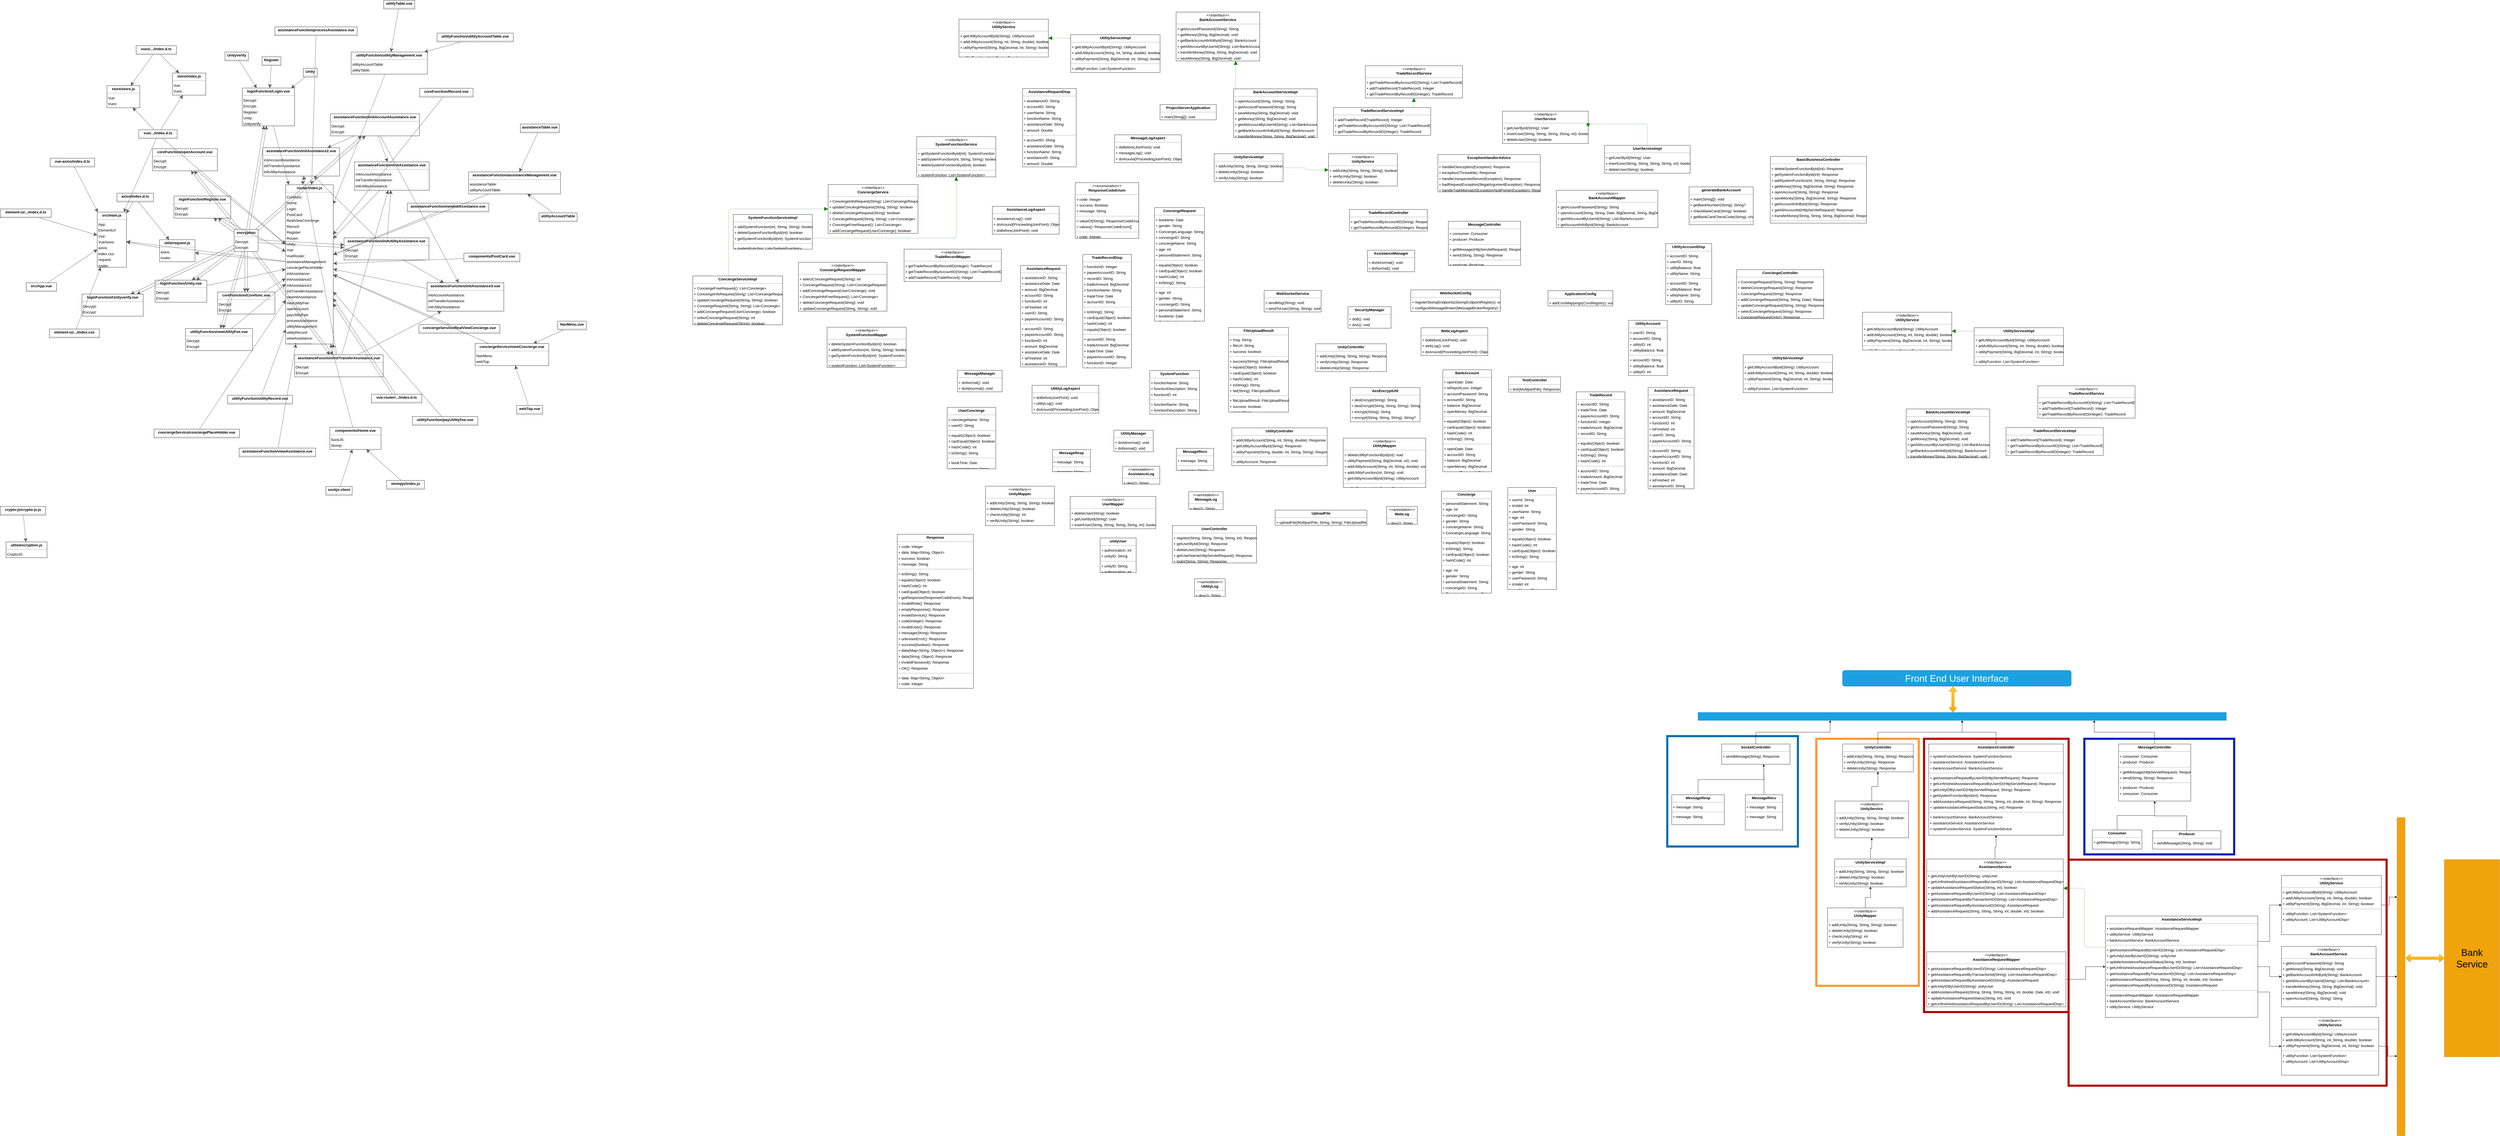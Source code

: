 <mxfile version="18.1.3" type="github">
  <diagram id="q2s4eNC4ywc1LFU5KZEe" name="Page-1">
    <mxGraphModel dx="6104" dy="2456" grid="1" gridSize="10" guides="1" tooltips="1" connect="1" arrows="1" fold="1" page="0" pageScale="1" pageWidth="850" pageHeight="1100" background="none" math="0" shadow="0">
      <root>
        <mxCell id="0" />
        <mxCell id="1" parent="0" />
        <mxCell id="KCkjolmOv0YKm-Dr6y_E-64" value="" style="rounded=0;whiteSpace=wrap;html=1;fontSize=36;fillColor=none;fontColor=#ffffff;strokeColor=#001DBC;strokeWidth=8;" vertex="1" parent="1">
          <mxGeometry x="5180" y="2750" width="570" height="440" as="geometry" />
        </mxCell>
        <mxCell id="KCkjolmOv0YKm-Dr6y_E-63" value="" style="rounded=0;whiteSpace=wrap;html=1;fontSize=36;fillColor=none;fontColor=#ffffff;strokeColor=#006EAF;strokeWidth=8;" vertex="1" parent="1">
          <mxGeometry x="3593" y="2740" width="497" height="420" as="geometry" />
        </mxCell>
        <mxCell id="KCkjolmOv0YKm-Dr6y_E-61" value="" style="rounded=0;whiteSpace=wrap;html=1;fontSize=36;fillColor=none;fontColor=#ffffff;strokeColor=#B20000;strokeWidth=8;" vertex="1" parent="1">
          <mxGeometry x="4570" y="2750" width="550" height="1040" as="geometry" />
        </mxCell>
        <mxCell id="KCkjolmOv0YKm-Dr6y_E-60" value="" style="rounded=0;whiteSpace=wrap;html=1;fontSize=36;fillColor=none;fontColor=#000000;strokeColor=#FF9933;strokeWidth=8;" vertex="1" parent="1">
          <mxGeometry x="4160" y="2750" width="390" height="940" as="geometry" />
        </mxCell>
        <mxCell id="node41" value="&lt;p style=&quot;margin:0px;margin-top:4px;text-align:center;&quot;&gt;&lt;b&gt;AesEncryptUtil&lt;/b&gt;&lt;/p&gt;&lt;hr size=&quot;1&quot;/&gt;&lt;p style=&quot;margin:0 0 0 4px;line-height:1.6;&quot;&gt;+ desEncrypt(String): String&lt;br/&gt;+ desEncrypt(String, String, String): String?&lt;br/&gt;+ encrypt(String): String&lt;br/&gt;+ encrypt(String, String, String): String?&lt;/p&gt;" style="verticalAlign=top;align=left;overflow=fill;fontSize=14;fontFamily=Helvetica;html=1;rounded=0;shadow=0;comic=0;labelBackgroundColor=none;strokeWidth=1;" parent="1" vertex="1">
          <mxGeometry x="2387" y="1414" width="265" height="130" as="geometry" />
        </mxCell>
        <mxCell id="node44" value="&lt;p style=&quot;margin:0px;margin-top:4px;text-align:center;&quot;&gt;&lt;b&gt;ApplicationConfig&lt;/b&gt;&lt;/p&gt;&lt;hr size=&quot;1&quot;/&gt;&lt;p style=&quot;margin:0 0 0 4px;line-height:1.6;&quot;&gt;+ addCorsMappings(CorsRegistry): void&lt;/p&gt;" style="verticalAlign=top;align=left;overflow=fill;fontSize=14;fontFamily=Helvetica;html=1;rounded=0;shadow=0;comic=0;labelBackgroundColor=none;strokeWidth=1;" parent="1" vertex="1">
          <mxGeometry x="3139" y="1045" width="247" height="58" as="geometry" />
        </mxCell>
        <mxCell id="KCkjolmOv0YKm-Dr6y_E-50" style="edgeStyle=orthogonalEdgeStyle;rounded=0;orthogonalLoop=1;jettySize=auto;html=1;exitX=0.5;exitY=0;exitDx=0;exitDy=0;entryX=0.5;entryY=1;entryDx=0;entryDy=0;fontSize=36;" edge="1" parent="1" source="node49" target="KCkjolmOv0YKm-Dr6y_E-42">
          <mxGeometry relative="1" as="geometry" />
        </mxCell>
        <mxCell id="node49" value="&lt;p style=&quot;margin:0px;margin-top:4px;text-align:center;&quot;&gt;&lt;b&gt;AssistanceController&lt;/b&gt;&lt;/p&gt;&lt;hr size=&quot;1&quot;/&gt;&lt;p style=&quot;margin:0 0 0 4px;line-height:1.6;&quot;&gt;+ systemFunctionService: SystemFunctionService&lt;br/&gt;+ assistanceService: AssistanceService&lt;br/&gt;+ bankAccountService: BankAccountService&lt;/p&gt;&lt;hr size=&quot;1&quot;/&gt;&lt;p style=&quot;margin:0 0 0 4px;line-height:1.6;&quot;&gt;+ getAssistanceRequestByUserID(HttpServletRequest): Response&lt;br/&gt;+ getUnfinishedAssistanceRequestByUserID(HttpServletRequest): Response&lt;br/&gt;+ getUnityIDByUserID(HttpServletRequest, String): Response&lt;br/&gt;+ getSystemFunctionById(int): Response&lt;br/&gt;+ addAssistanceRequest(String, String, String, int, double, int, String): Response&lt;br/&gt;+ updateAssistanceRequestStatus(String, int): Response&lt;/p&gt;&lt;hr size=&quot;1&quot;/&gt;&lt;p style=&quot;margin:0 0 0 4px;line-height:1.6;&quot;&gt;+ bankAccountService: BankAccountService&lt;br/&gt;+ assistanceService: AssistanceService&lt;br/&gt;+ systemFunctionService: SystemFunctionService&lt;/p&gt;" style="verticalAlign=top;align=left;overflow=fill;fontSize=14;fontFamily=Helvetica;html=1;rounded=0;shadow=0;comic=0;labelBackgroundColor=none;strokeWidth=1;" parent="1" vertex="1">
          <mxGeometry x="4588" y="2770" width="512" height="347" as="geometry" />
        </mxCell>
        <mxCell id="node29" value="&lt;p style=&quot;margin:0px;margin-top:4px;text-align:center;&quot;&gt;&lt;i&gt;&amp;lt;&amp;lt;annotation&amp;gt;&amp;gt;&lt;/i&gt;&lt;br/&gt;&lt;b&gt;AssistanceLog&lt;/b&gt;&lt;/p&gt;&lt;hr size=&quot;1&quot;/&gt;&lt;p style=&quot;margin:0 0 0 4px;line-height:1.6;&quot;&gt;+ desc(): String&lt;/p&gt;" style="verticalAlign=top;align=left;overflow=fill;fontSize=14;fontFamily=Helvetica;html=1;rounded=0;shadow=0;comic=0;labelBackgroundColor=none;strokeWidth=1;" parent="1" vertex="1">
          <mxGeometry x="1520" y="1713" width="142" height="68" as="geometry" />
        </mxCell>
        <mxCell id="node23" value="&lt;p style=&quot;margin:0px;margin-top:4px;text-align:center;&quot;&gt;&lt;b&gt;AssistanceLogAspect&lt;/b&gt;&lt;/p&gt;&lt;hr size=&quot;1&quot;/&gt;&lt;p style=&quot;margin:0 0 0 4px;line-height:1.6;&quot;&gt;+ assistanceLog(): void&lt;br/&gt;+ doAround(ProceedingJoinPoint): Object&lt;br/&gt;+ doBefore(JoinPoint): void&lt;/p&gt;" style="verticalAlign=top;align=left;overflow=fill;fontSize=14;fontFamily=Helvetica;html=1;rounded=0;shadow=0;comic=0;labelBackgroundColor=none;strokeWidth=1;" parent="1" vertex="1">
          <mxGeometry x="1025" y="724" width="254" height="106" as="geometry" />
        </mxCell>
        <mxCell id="node15" value="&lt;p style=&quot;margin:0px;margin-top:4px;text-align:center;&quot;&gt;&lt;b&gt;AssistanceManager&lt;/b&gt;&lt;/p&gt;&lt;hr size=&quot;1&quot;/&gt;&lt;p style=&quot;margin:0 0 0 4px;line-height:1.6;&quot;&gt;+ doAbnormal(): void&lt;br/&gt;+ doNormal(): void&lt;/p&gt;" style="verticalAlign=top;align=left;overflow=fill;fontSize=14;fontFamily=Helvetica;html=1;rounded=0;shadow=0;comic=0;labelBackgroundColor=none;strokeWidth=1;" parent="1" vertex="1">
          <mxGeometry x="2452" y="891" width="180" height="82" as="geometry" />
        </mxCell>
        <mxCell id="node53" value="&lt;p style=&quot;margin:0px;margin-top:4px;text-align:center;&quot;&gt;&lt;b&gt;AssistanceRequest&lt;/b&gt;&lt;/p&gt;&lt;hr size=&quot;1&quot;/&gt;&lt;p style=&quot;margin:0 0 0 4px;line-height:1.6;&quot;&gt;+ assistanceID: String&lt;br/&gt;+ assistanceDate: Date&lt;br/&gt;+ amount: BigDecimal&lt;br/&gt;+ accountID: String&lt;br/&gt;+ functionID: int&lt;br/&gt;+ isFinished: int&lt;br/&gt;+ userID: String&lt;br/&gt;+ payeeAccountID: String&lt;/p&gt;&lt;hr size=&quot;1&quot;/&gt;&lt;p style=&quot;margin:0 0 0 4px;line-height:1.6;&quot;&gt;+ accountID: String&lt;br/&gt;+ payeeAccountID: String&lt;br/&gt;+ functionID: int&lt;br/&gt;+ amount: BigDecimal&lt;br/&gt;+ assistanceDate: Date&lt;br/&gt;+ isFinished: int&lt;br/&gt;+ assistanceID: String&lt;br/&gt;+ userID: String&lt;/p&gt;" style="verticalAlign=top;align=left;overflow=fill;fontSize=14;fontFamily=Helvetica;html=1;rounded=0;shadow=0;comic=0;labelBackgroundColor=none;strokeWidth=1;" parent="1" vertex="1">
          <mxGeometry x="1132" y="949" width="175" height="386" as="geometry" />
        </mxCell>
        <mxCell id="node52" value="&lt;p style=&quot;margin:0px;margin-top:4px;text-align:center;&quot;&gt;&lt;b&gt;AssistanceRequestDisp&lt;/b&gt;&lt;/p&gt;&lt;hr size=&quot;1&quot;/&gt;&lt;p style=&quot;margin:0 0 0 4px;line-height:1.6;&quot;&gt;+ assistanceID: String&lt;br/&gt;+ accountID: String&lt;br/&gt;+ userName: String&lt;br/&gt;+ functionName: String&lt;br/&gt;+ assistanceDate: String&lt;br/&gt;+ amount: Double&lt;/p&gt;&lt;hr size=&quot;1&quot;/&gt;&lt;p style=&quot;margin:0 0 0 4px;line-height:1.6;&quot;&gt;+ accountID: String&lt;br/&gt;+ assistanceDate: String&lt;br/&gt;+ functionName: String&lt;br/&gt;+ assistanceID: String&lt;br/&gt;+ amount: Double&lt;br/&gt;+ userName: String&lt;/p&gt;" style="verticalAlign=top;align=left;overflow=fill;fontSize=14;fontFamily=Helvetica;html=1;rounded=0;shadow=0;comic=0;labelBackgroundColor=none;strokeWidth=1;" parent="1" vertex="1">
          <mxGeometry x="1140" y="276" width="204" height="298" as="geometry" />
        </mxCell>
        <mxCell id="KCkjolmOv0YKm-Dr6y_E-15" style="edgeStyle=orthogonalEdgeStyle;rounded=0;orthogonalLoop=1;jettySize=auto;html=1;exitX=1;exitY=0.5;exitDx=0;exitDy=0;" edge="1" parent="1" source="node43" target="node54">
          <mxGeometry relative="1" as="geometry" />
        </mxCell>
        <mxCell id="node43" value="&lt;p style=&quot;margin:0px;margin-top:4px;text-align:center;&quot;&gt;&lt;i&gt;&amp;lt;&amp;lt;interface&amp;gt;&amp;gt;&lt;/i&gt;&lt;br/&gt;&lt;b&gt;AssistanceRequestMapper&lt;/b&gt;&lt;/p&gt;&lt;hr size=&quot;1&quot;/&gt;&lt;p style=&quot;margin:0 0 0 4px;line-height:1.6;&quot;&gt;+ getAssistanceRequestByUserID(String): List&amp;lt;AssistanceRequestDisp&amp;gt;&lt;br/&gt;+ getAssistanceRequestByTransactionId(String): List&amp;lt;AssistanceRequestDisp&amp;gt;&lt;br/&gt;+ getAssistanceRequestByAssistanceID(String): AssistanceRequest&lt;br/&gt;+ getUnityIDByUserID(String): unityUser&lt;br/&gt;+ addAssistanceRequest(String, String, String, String, int, double, Date, int): void&lt;br/&gt;+ updateAssistanceRequestStatus(String, int): void&lt;br/&gt;+ getUnfinishedAssistanceRequestByUserID(String): List&amp;lt;AssistanceRequestDisp&amp;gt;&lt;/p&gt;" style="verticalAlign=top;align=left;overflow=fill;fontSize=14;fontFamily=Helvetica;html=1;rounded=0;shadow=0;comic=0;labelBackgroundColor=none;strokeWidth=1;" parent="1" vertex="1">
          <mxGeometry x="4580" y="3560.5" width="530" height="209.5" as="geometry" />
        </mxCell>
        <mxCell id="KCkjolmOv0YKm-Dr6y_E-14" style="edgeStyle=orthogonalEdgeStyle;rounded=0;orthogonalLoop=1;jettySize=auto;html=1;exitX=0.5;exitY=0;exitDx=0;exitDy=0;entryX=0.5;entryY=1;entryDx=0;entryDy=0;" edge="1" parent="1" source="node2" target="node49">
          <mxGeometry relative="1" as="geometry" />
        </mxCell>
        <mxCell id="node2" value="&lt;p style=&quot;margin:0px;margin-top:4px;text-align:center;&quot;&gt;&lt;i&gt;&amp;lt;&amp;lt;interface&amp;gt;&amp;gt;&lt;/i&gt;&lt;br/&gt;&lt;b&gt;AssistanceService&lt;/b&gt;&lt;/p&gt;&lt;hr size=&quot;1&quot;/&gt;&lt;p style=&quot;margin:0 0 0 4px;line-height:1.6;&quot;&gt;+ getUnityUserByUserID(String): unityUser&lt;br/&gt;+ getUnfinishedAssistanceRequestByUserID(String): List&amp;lt;AssistanceRequestDisp&amp;gt;&lt;br/&gt;+ updateAssistanceRequestStatus(String, int): boolean&lt;br/&gt;+ getAssistanceRequestByUserID(String): List&amp;lt;AssistanceRequestDisp&amp;gt;&lt;br/&gt;+ getAssistanceRequestByTransactionID(String): List&amp;lt;AssistanceRequestDisp&amp;gt;&lt;br/&gt;+ getAssistanceRequestByAssistanceID(String): AssistanceRequest&lt;br/&gt;+ addAssistanceRequest(String, String, String, int, double, int): boolean&lt;/p&gt;" style="verticalAlign=top;align=left;overflow=fill;fontSize=14;fontFamily=Helvetica;html=1;rounded=0;shadow=0;comic=0;labelBackgroundColor=none;strokeWidth=1;" parent="1" vertex="1">
          <mxGeometry x="4580" y="3207.5" width="520" height="222.5" as="geometry" />
        </mxCell>
        <mxCell id="KCkjolmOv0YKm-Dr6y_E-33" style="edgeStyle=orthogonalEdgeStyle;rounded=0;orthogonalLoop=1;jettySize=auto;html=1;exitX=1;exitY=0.25;exitDx=0;exitDy=0;" edge="1" parent="1" source="node54" target="KCkjolmOv0YKm-Dr6y_E-26">
          <mxGeometry relative="1" as="geometry" />
        </mxCell>
        <mxCell id="KCkjolmOv0YKm-Dr6y_E-34" style="edgeStyle=orthogonalEdgeStyle;rounded=0;orthogonalLoop=1;jettySize=auto;html=1;exitX=1;exitY=0.5;exitDx=0;exitDy=0;entryX=0;entryY=0.5;entryDx=0;entryDy=0;" edge="1" parent="1" source="node54" target="KCkjolmOv0YKm-Dr6y_E-22">
          <mxGeometry relative="1" as="geometry" />
        </mxCell>
        <mxCell id="KCkjolmOv0YKm-Dr6y_E-35" style="edgeStyle=orthogonalEdgeStyle;rounded=0;orthogonalLoop=1;jettySize=auto;html=1;exitX=1;exitY=0.75;exitDx=0;exitDy=0;entryX=0;entryY=0.5;entryDx=0;entryDy=0;" edge="1" parent="1" source="node54" target="KCkjolmOv0YKm-Dr6y_E-32">
          <mxGeometry relative="1" as="geometry" />
        </mxCell>
        <mxCell id="node54" value="&lt;p style=&quot;margin:0px;margin-top:4px;text-align:center;&quot;&gt;&lt;b&gt;AssistanceServiceImpl&lt;/b&gt;&lt;/p&gt;&lt;hr size=&quot;1&quot;/&gt;&lt;p style=&quot;margin:0 0 0 4px;line-height:1.6;&quot;&gt;+ assistanceRequestMapper: AssistanceRequestMapper&lt;br/&gt;+ utilityService: UtilityService&lt;br/&gt;+ bankAccountService: BankAccountService&lt;/p&gt;&lt;hr size=&quot;1&quot;/&gt;&lt;p style=&quot;margin:0 0 0 4px;line-height:1.6;&quot;&gt;+ getAssistanceRequestByUserID(String): List&amp;lt;AssistanceRequestDisp&amp;gt;&lt;br/&gt;+ getUnityUserByUserID(String): unityUser&lt;br/&gt;+ updateAssistanceRequestStatus(String, int): boolean&lt;br/&gt;+ getUnfinishedAssistanceRequestByUserID(String): List&amp;lt;AssistanceRequestDisp&amp;gt;&lt;br/&gt;+ getAssistanceRequestByTransactionID(String): List&amp;lt;AssistanceRequestDisp&amp;gt;&lt;br/&gt;+ addAssistanceRequest(String, String, String, int, double, int): boolean&lt;br/&gt;+ getAssistanceRequestByAssistanceID(String): AssistanceRequest&lt;/p&gt;&lt;hr size=&quot;1&quot;/&gt;&lt;p style=&quot;margin:0 0 0 4px;line-height:1.6;&quot;&gt;+ assistanceRequestMapper: AssistanceRequestMapper&lt;br/&gt;+ bankAccountService: BankAccountService&lt;br/&gt;+ utilityService: UtilityService&lt;/p&gt;" style="verticalAlign=top;align=left;overflow=fill;fontSize=14;fontFamily=Helvetica;html=1;rounded=0;shadow=0;comic=0;labelBackgroundColor=none;strokeWidth=1;" parent="1" vertex="1">
          <mxGeometry x="5260" y="3424.5" width="580" height="385.5" as="geometry" />
        </mxCell>
        <mxCell id="node17" value="&lt;p style=&quot;margin:0px;margin-top:4px;text-align:center;&quot;&gt;&lt;b&gt;BankAccount&lt;/b&gt;&lt;/p&gt;&lt;hr size=&quot;1&quot;/&gt;&lt;p style=&quot;margin:0 0 0 4px;line-height:1.6;&quot;&gt;+ openDate: Date&lt;br/&gt;+ isReportLoss: Integer&lt;br/&gt;+ accountPassword: String&lt;br/&gt;+ accountID: String&lt;br/&gt;+ balance: BigDecimal&lt;br/&gt;+ openMoney: BigDecimal&lt;/p&gt;&lt;hr size=&quot;1&quot;/&gt;&lt;p style=&quot;margin:0 0 0 4px;line-height:1.6;&quot;&gt;+ equals(Object): boolean&lt;br/&gt;+ canEqual(Object): boolean&lt;br/&gt;+ hashCode(): int&lt;br/&gt;+ toString(): String&lt;/p&gt;&lt;hr size=&quot;1&quot;/&gt;&lt;p style=&quot;margin:0 0 0 4px;line-height:1.6;&quot;&gt;+ openDate: Date&lt;br/&gt;+ accountID: String&lt;br/&gt;+ balance: BigDecimal&lt;br/&gt;+ openMoney: BigDecimal&lt;br/&gt;+ accountPassword: String&lt;br/&gt;+ isReportLoss: Integer&lt;/p&gt;" style="verticalAlign=top;align=left;overflow=fill;fontSize=14;fontFamily=Helvetica;html=1;rounded=0;shadow=0;comic=0;labelBackgroundColor=none;strokeWidth=1;" parent="1" vertex="1">
          <mxGeometry x="2739" y="1346" width="185" height="388" as="geometry" />
        </mxCell>
        <mxCell id="node67" value="&lt;p style=&quot;margin:0px;margin-top:4px;text-align:center;&quot;&gt;&lt;i&gt;&amp;lt;&amp;lt;interface&amp;gt;&amp;gt;&lt;/i&gt;&lt;br/&gt;&lt;b&gt;BankAccountMapper&lt;/b&gt;&lt;/p&gt;&lt;hr size=&quot;1&quot;/&gt;&lt;p style=&quot;margin:0 0 0 4px;line-height:1.6;&quot;&gt;+ getAccountPassword(String): String&lt;br/&gt;+ openAccount(String, String, Date, BigDecimal, String, BigDecimal, Integer): void&lt;br/&gt;+ getAllAccountByUserId(String): List&amp;lt;BankAccount&amp;gt;&lt;br/&gt;+ getAccountInfoById(String): BankAccount&lt;br/&gt;+ updateMoney(String, BigDecimal): Integer&lt;/p&gt;" style="verticalAlign=top;align=left;overflow=fill;fontSize=14;fontFamily=Helvetica;html=1;rounded=0;shadow=0;comic=0;labelBackgroundColor=none;strokeWidth=1;" parent="1" vertex="1">
          <mxGeometry x="3171" y="663" width="386" height="142" as="geometry" />
        </mxCell>
        <mxCell id="node39" value="&lt;p style=&quot;margin:0px;margin-top:4px;text-align:center;&quot;&gt;&lt;i&gt;&amp;lt;&amp;lt;interface&amp;gt;&amp;gt;&lt;/i&gt;&lt;br/&gt;&lt;b&gt;BankAccountService&lt;/b&gt;&lt;/p&gt;&lt;hr size=&quot;1&quot;/&gt;&lt;p style=&quot;margin:0 0 0 4px;line-height:1.6;&quot;&gt;+ getAccountPassword(String): String&lt;br/&gt;+ getMoney(String, BigDecimal): void&lt;br/&gt;+ getBankAccountInfoById(String): BankAccount&lt;br/&gt;+ getAllAccountByUserId(String): List&amp;lt;BankAccount&amp;gt;&lt;br/&gt;+ transferMoney(String, String, BigDecimal): void&lt;br/&gt;+ saveMoney(String, BigDecimal): void&lt;br/&gt;+ openAccount(String, String): String&lt;/p&gt;" style="verticalAlign=top;align=left;overflow=fill;fontSize=14;fontFamily=Helvetica;html=1;rounded=0;shadow=0;comic=0;labelBackgroundColor=none;strokeWidth=1;" parent="1" vertex="1">
          <mxGeometry x="1724" y="-15" width="318" height="186" as="geometry" />
        </mxCell>
        <mxCell id="node58" value="&lt;p style=&quot;margin:0px;margin-top:4px;text-align:center;&quot;&gt;&lt;b&gt;BankAccountServiceImpl&lt;/b&gt;&lt;/p&gt;&lt;hr size=&quot;1&quot;/&gt;&lt;p style=&quot;margin:0 0 0 4px;line-height:1.6;&quot;&gt;+ openAccount(String, String): String&lt;br/&gt;+ getAccountPassword(String): String&lt;br/&gt;+ saveMoney(String, BigDecimal): void&lt;br/&gt;+ getMoney(String, BigDecimal): void&lt;br/&gt;+ getAllAccountByUserId(String): List&amp;lt;BankAccount&amp;gt;&lt;br/&gt;+ getBankAccountInfoById(String): BankAccount&lt;br/&gt;+ transferMoney(String, String, BigDecimal): void&lt;/p&gt;" style="verticalAlign=top;align=left;overflow=fill;fontSize=14;fontFamily=Helvetica;html=1;rounded=0;shadow=0;comic=0;labelBackgroundColor=none;strokeWidth=1;" parent="1" vertex="1">
          <mxGeometry x="1943" y="277" width="318" height="186" as="geometry" />
        </mxCell>
        <mxCell id="node36" value="&lt;p style=&quot;margin:0px;margin-top:4px;text-align:center;&quot;&gt;&lt;b&gt;BasicBusinessController&lt;/b&gt;&lt;/p&gt;&lt;hr size=&quot;1&quot;/&gt;&lt;p style=&quot;margin:0 0 0 4px;line-height:1.6;&quot;&gt;+ deleteSystemFunctionById(int): Response&lt;br/&gt;+ getSystemFunctionById(int): Response&lt;br/&gt;+ addSystemFunction(int, String, String): Response&lt;br/&gt;+ getMoney(String, BigDecimal, String): Response&lt;br/&gt;+ openAccount(String, String): Response&lt;br/&gt;+ saveMoney(String, BigDecimal, String): Response&lt;br/&gt;+ getAccountInfoById(String): Response&lt;br/&gt;+ getAllAccountId(HttpServletRequest): Response&lt;br/&gt;+ transferMoney(String, String, String, BigDecimal): Response&lt;/p&gt;&lt;hr size=&quot;1&quot;/&gt;&lt;p style=&quot;margin:0 0 0 4px;line-height:1.6;&quot;&gt;+ systemFunction: Response&lt;/p&gt;" style="verticalAlign=top;align=left;overflow=fill;fontSize=14;fontFamily=Helvetica;html=1;rounded=0;shadow=0;comic=0;labelBackgroundColor=none;strokeWidth=1;" parent="1" vertex="1">
          <mxGeometry x="3985" y="534" width="366" height="254" as="geometry" />
        </mxCell>
        <mxCell id="node5" value="&lt;p style=&quot;margin:0px;margin-top:4px;text-align:center;&quot;&gt;&lt;b&gt;Concierge&lt;/b&gt;&lt;/p&gt;&lt;hr size=&quot;1&quot;/&gt;&lt;p style=&quot;margin:0 0 0 4px;line-height:1.6;&quot;&gt;+ personalStatement: String&lt;br/&gt;+ age: int&lt;br/&gt;+ conciergeID: String&lt;br/&gt;+ gender: String&lt;br/&gt;+ conciergeName: String&lt;br/&gt;+ ConciergeLanguage: String&lt;/p&gt;&lt;hr size=&quot;1&quot;/&gt;&lt;p style=&quot;margin:0 0 0 4px;line-height:1.6;&quot;&gt;+ equals(Object): boolean&lt;br/&gt;+ toString(): String&lt;br/&gt;+ canEqual(Object): boolean&lt;br/&gt;+ hashCode(): int&lt;/p&gt;&lt;hr size=&quot;1&quot;/&gt;&lt;p style=&quot;margin:0 0 0 4px;line-height:1.6;&quot;&gt;+ age: int&lt;br/&gt;+ gender: String&lt;br/&gt;+ personalStatement: String&lt;br/&gt;+ conciergeID: String&lt;br/&gt;+ ConciergeLanguage: String&lt;br/&gt;+ conciergeName: String&lt;/p&gt;" style="verticalAlign=top;align=left;overflow=fill;fontSize=14;fontFamily=Helvetica;html=1;rounded=0;shadow=0;comic=0;labelBackgroundColor=none;strokeWidth=1;" parent="1" vertex="1">
          <mxGeometry x="2734" y="1808" width="190" height="388" as="geometry" />
        </mxCell>
        <mxCell id="node38" value="&lt;p style=&quot;margin:0px;margin-top:4px;text-align:center;&quot;&gt;&lt;b&gt;ConciergeController&lt;/b&gt;&lt;/p&gt;&lt;hr size=&quot;1&quot;/&gt;&lt;p style=&quot;margin:0 0 0 4px;line-height:1.6;&quot;&gt;+ ConciergeRequest(String, String): Response&lt;br/&gt;+ deleteConciergeRequest(String): Response&lt;br/&gt;+ ConciergeRequest(String): Response&lt;br/&gt;+ addConciergeRequest(String, String, Date): Response&lt;br/&gt;+ updateConciergeRequest(String, String): Response&lt;br/&gt;+ selectConciergeRequest(String): Response&lt;br/&gt;+ ConciergeRequestOnly(): Response&lt;/p&gt;" style="verticalAlign=top;align=left;overflow=fill;fontSize=14;fontFamily=Helvetica;html=1;rounded=0;shadow=0;comic=0;labelBackgroundColor=none;strokeWidth=1;" parent="1" vertex="1">
          <mxGeometry x="3857" y="965" width="331" height="186" as="geometry" />
        </mxCell>
        <mxCell id="node18" value="&lt;p style=&quot;margin:0px;margin-top:4px;text-align:center;&quot;&gt;&lt;b&gt;ConciergeRequest&lt;/b&gt;&lt;/p&gt;&lt;hr size=&quot;1&quot;/&gt;&lt;p style=&quot;margin:0 0 0 4px;line-height:1.6;&quot;&gt;+ booktime: Date&lt;br/&gt;+ gender: String&lt;br/&gt;+ ConciergeLanguage: String&lt;br/&gt;+ conciergeID: String&lt;br/&gt;+ conciergeName: String&lt;br/&gt;+ age: int&lt;br/&gt;+ personalStatement: String&lt;/p&gt;&lt;hr size=&quot;1&quot;/&gt;&lt;p style=&quot;margin:0 0 0 4px;line-height:1.6;&quot;&gt;+ equals(Object): boolean&lt;br/&gt;+ canEqual(Object): boolean&lt;br/&gt;+ hashCode(): int&lt;br/&gt;+ toString(): String&lt;/p&gt;&lt;hr size=&quot;1&quot;/&gt;&lt;p style=&quot;margin:0 0 0 4px;line-height:1.6;&quot;&gt;+ age: int&lt;br/&gt;+ gender: String&lt;br/&gt;+ conciergeID: String&lt;br/&gt;+ personalStatement: String&lt;br/&gt;+ booktime: Date&lt;br/&gt;+ ConciergeLanguage: String&lt;br/&gt;+ conciergeName: String&lt;/p&gt;" style="verticalAlign=top;align=left;overflow=fill;fontSize=14;fontFamily=Helvetica;html=1;rounded=0;shadow=0;comic=0;labelBackgroundColor=none;strokeWidth=1;" parent="1" vertex="1">
          <mxGeometry x="1642" y="729" width="190" height="432" as="geometry" />
        </mxCell>
        <mxCell id="node62" value="&lt;p style=&quot;margin:0px;margin-top:4px;text-align:center;&quot;&gt;&lt;i&gt;&amp;lt;&amp;lt;interface&amp;gt;&amp;gt;&lt;/i&gt;&lt;br/&gt;&lt;b&gt;ConciergeRequestMapper&lt;/b&gt;&lt;/p&gt;&lt;hr size=&quot;1&quot;/&gt;&lt;p style=&quot;margin:0 0 0 4px;line-height:1.6;&quot;&gt;+ selectConciergeRequest(String): int&lt;br/&gt;+ ConciergeRequest(String): List&amp;lt;ConciergeRequest&amp;gt;&lt;br/&gt;+ addConciergeRequest(UserConcierge): void&lt;br/&gt;+ ConciergeInfoFreeRequest(): List&amp;lt;Concierge&amp;gt;&lt;br/&gt;+ deleteConciergeRequest(String): void&lt;br/&gt;+ updateConciergeRequest(String, String): void&lt;br/&gt;+ ConciergeInfoRequest(String, String): List&amp;lt;Concierge&amp;gt;&lt;/p&gt;" style="verticalAlign=top;align=left;overflow=fill;fontSize=14;fontFamily=Helvetica;html=1;rounded=0;shadow=0;comic=0;labelBackgroundColor=none;strokeWidth=1;" parent="1" vertex="1">
          <mxGeometry x="287" y="937" width="337" height="186" as="geometry" />
        </mxCell>
        <mxCell id="node59" value="&lt;p style=&quot;margin:0px;margin-top:4px;text-align:center;&quot;&gt;&lt;i&gt;&amp;lt;&amp;lt;interface&amp;gt;&amp;gt;&lt;/i&gt;&lt;br/&gt;&lt;b&gt;ConciergeService&lt;/b&gt;&lt;/p&gt;&lt;hr size=&quot;1&quot;/&gt;&lt;p style=&quot;margin:0 0 0 4px;line-height:1.6;&quot;&gt;+ ConciergeInfoRequest(String): List&amp;lt;ConciergeRequest&amp;gt;&lt;br/&gt;+ updateConciergeRequest(String, String): boolean&lt;br/&gt;+ deleteConciergeRequest(String): boolean&lt;br/&gt;+ ConciergeRequest(String, String): List&amp;lt;Concierge&amp;gt;&lt;br/&gt;+ ConciergeFreeRequest(): List&amp;lt;Concierge&amp;gt;&lt;br/&gt;+ addConciergeRequest(UserConcierge): boolean&lt;br/&gt;+ selectConciergeRequest(String): int&lt;/p&gt;" style="verticalAlign=top;align=left;overflow=fill;fontSize=14;fontFamily=Helvetica;html=1;rounded=0;shadow=0;comic=0;labelBackgroundColor=none;strokeWidth=1;" parent="1" vertex="1">
          <mxGeometry x="400" y="641" width="342" height="186" as="geometry" />
        </mxCell>
        <mxCell id="node6" value="&lt;p style=&quot;margin:0px;margin-top:4px;text-align:center;&quot;&gt;&lt;b&gt;ConciergeServiceImpl&lt;/b&gt;&lt;/p&gt;&lt;hr size=&quot;1&quot;/&gt;&lt;p style=&quot;margin:0 0 0 4px;line-height:1.6;&quot;&gt;+ ConciergeFreeRequest(): List&amp;lt;Concierge&amp;gt;&lt;br/&gt;+ ConciergeInfoRequest(String): List&amp;lt;ConciergeRequest&amp;gt;&lt;br/&gt;+ updateConciergeRequest(String, String): boolean&lt;br/&gt;+ ConciergeRequest(String, String): List&amp;lt;Concierge&amp;gt;&lt;br/&gt;+ addConciergeRequest(UserConcierge): boolean&lt;br/&gt;+ selectConciergeRequest(String): int&lt;br/&gt;+ deleteConciergeRequest(String): boolean&lt;/p&gt;" style="verticalAlign=top;align=left;overflow=fill;fontSize=14;fontFamily=Helvetica;html=1;rounded=0;shadow=0;comic=0;labelBackgroundColor=none;strokeWidth=1;" parent="1" vertex="1">
          <mxGeometry x="-115" y="989" width="342" height="186" as="geometry" />
        </mxCell>
        <mxCell id="KCkjolmOv0YKm-Dr6y_E-12" style="edgeStyle=orthogonalEdgeStyle;rounded=0;orthogonalLoop=1;jettySize=auto;html=1;exitX=0.5;exitY=0;exitDx=0;exitDy=0;" edge="1" parent="1" source="node20" target="KCkjolmOv0YKm-Dr6y_E-2">
          <mxGeometry relative="1" as="geometry" />
        </mxCell>
        <mxCell id="node20" value="&lt;p style=&quot;margin:0px;margin-top:4px;text-align:center;&quot;&gt;&lt;b&gt;Consumer&lt;/b&gt;&lt;/p&gt;&lt;hr size=&quot;1&quot;/&gt;&lt;p style=&quot;margin:0 0 0 4px;line-height:1.6;&quot;&gt;+ getMessage(String): String&lt;/p&gt;" style="verticalAlign=top;align=left;overflow=fill;fontSize=14;fontFamily=Helvetica;html=1;rounded=0;shadow=0;comic=0;labelBackgroundColor=none;strokeWidth=1;" parent="1" vertex="1">
          <mxGeometry x="5210" y="3097" width="189" height="73" as="geometry" />
        </mxCell>
        <mxCell id="node19" value="&lt;p style=&quot;margin:0px;margin-top:4px;text-align:center;&quot;&gt;&lt;b&gt;ExceptionHandlerAdvice&lt;/b&gt;&lt;/p&gt;&lt;hr size=&quot;1&quot;/&gt;&lt;p style=&quot;margin:0 0 0 4px;line-height:1.6;&quot;&gt;+ handleIOexception(Exception): Response&lt;br/&gt;+ exception(Throwable): Response&lt;br/&gt;+ handleUnexpectedServer(Exception): Response&lt;br/&gt;+ badRequestException(IllegalArgumentException): Response&lt;br/&gt;+ handleTypeMismatchException(NullPointerException): Response&lt;/p&gt;" style="verticalAlign=top;align=left;overflow=fill;fontSize=14;fontFamily=Helvetica;html=1;rounded=0;shadow=0;comic=0;labelBackgroundColor=none;strokeWidth=1;" parent="1" vertex="1">
          <mxGeometry x="2720" y="527" width="390" height="142" as="geometry" />
        </mxCell>
        <mxCell id="node40" value="&lt;p style=&quot;margin:0px;margin-top:4px;text-align:center;&quot;&gt;&lt;b&gt;FileUploadResult&lt;/b&gt;&lt;/p&gt;&lt;hr size=&quot;1&quot;/&gt;&lt;p style=&quot;margin:0 0 0 4px;line-height:1.6;&quot;&gt;+ msg: String&lt;br/&gt;+ fileUrl: String&lt;br/&gt;+ success: boolean&lt;/p&gt;&lt;hr size=&quot;1&quot;/&gt;&lt;p style=&quot;margin:0 0 0 4px;line-height:1.6;&quot;&gt;+ success(String): FileUploadResult&lt;br/&gt;+ equals(Object): boolean&lt;br/&gt;+ canEqual(Object): boolean&lt;br/&gt;+ hashCode(): int&lt;br/&gt;+ toString(): String&lt;br/&gt;+ fail(String): FileUploadResult&lt;/p&gt;&lt;hr size=&quot;1&quot;/&gt;&lt;p style=&quot;margin:0 0 0 4px;line-height:1.6;&quot;&gt;+ fileUploadResult: FileUploadResult&lt;br/&gt;+ success: boolean&lt;br/&gt;+ msg: String&lt;br/&gt;+ fileUrl: String&lt;/p&gt;" style="verticalAlign=top;align=left;overflow=fill;fontSize=14;fontFamily=Helvetica;html=1;rounded=0;shadow=0;comic=0;labelBackgroundColor=none;strokeWidth=1;" parent="1" vertex="1">
          <mxGeometry x="1924" y="1185" width="228" height="322" as="geometry" />
        </mxCell>
        <mxCell id="node69" value="&lt;p style=&quot;margin:0px;margin-top:4px;text-align:center;&quot;&gt;&lt;b&gt;MessageController&lt;/b&gt;&lt;/p&gt;&lt;hr size=&quot;1&quot;/&gt;&lt;p style=&quot;margin:0 0 0 4px;line-height:1.6;&quot;&gt;+ consumer: Consumer&lt;br/&gt;+ producer: Producer&lt;/p&gt;&lt;hr size=&quot;1&quot;/&gt;&lt;p style=&quot;margin:0 0 0 4px;line-height:1.6;&quot;&gt;+ getMessage(HttpServletRequest): Response&lt;br/&gt;+ send(String, String): Response&lt;/p&gt;&lt;hr size=&quot;1&quot;/&gt;&lt;p style=&quot;margin:0 0 0 4px;line-height:1.6;&quot;&gt;+ producer: Producer&lt;br/&gt;+ consumer: Consumer&lt;/p&gt;" style="verticalAlign=top;align=left;overflow=fill;fontSize=14;fontFamily=Helvetica;html=1;rounded=0;shadow=0;comic=0;labelBackgroundColor=none;strokeWidth=1;" parent="1" vertex="1">
          <mxGeometry x="2760" y="781" width="275" height="168" as="geometry" />
        </mxCell>
        <mxCell id="node47" value="&lt;p style=&quot;margin:0px;margin-top:4px;text-align:center;&quot;&gt;&lt;i&gt;&amp;lt;&amp;lt;annotation&amp;gt;&amp;gt;&lt;/i&gt;&lt;br/&gt;&lt;b&gt;MessageLog&lt;/b&gt;&lt;/p&gt;&lt;hr size=&quot;1&quot;/&gt;&lt;p style=&quot;margin:0 0 0 4px;line-height:1.6;&quot;&gt;+ desc(): String&lt;/p&gt;" style="verticalAlign=top;align=left;overflow=fill;fontSize=14;fontFamily=Helvetica;html=1;rounded=0;shadow=0;comic=0;labelBackgroundColor=none;strokeWidth=1;" parent="1" vertex="1">
          <mxGeometry x="1772" y="1810" width="131" height="68" as="geometry" />
        </mxCell>
        <mxCell id="node12" value="&lt;p style=&quot;margin:0px;margin-top:4px;text-align:center;&quot;&gt;&lt;b&gt;MessageLogAspect&lt;/b&gt;&lt;/p&gt;&lt;hr size=&quot;1&quot;/&gt;&lt;p style=&quot;margin:0 0 0 4px;line-height:1.6;&quot;&gt;+ doBefore(JoinPoint): void&lt;br/&gt;+ messageLog(): void&lt;br/&gt;+ doAround(ProceedingJoinPoint): Object&lt;/p&gt;" style="verticalAlign=top;align=left;overflow=fill;fontSize=14;fontFamily=Helvetica;html=1;rounded=0;shadow=0;comic=0;labelBackgroundColor=none;strokeWidth=1;" parent="1" vertex="1">
          <mxGeometry x="1490" y="452" width="254" height="106" as="geometry" />
        </mxCell>
        <mxCell id="node70" value="&lt;p style=&quot;margin:0px;margin-top:4px;text-align:center;&quot;&gt;&lt;b&gt;MessageManager&lt;/b&gt;&lt;/p&gt;&lt;hr size=&quot;1&quot;/&gt;&lt;p style=&quot;margin:0 0 0 4px;line-height:1.6;&quot;&gt;+ doNormal(): void&lt;br/&gt;+ doAbnormal(): void&lt;/p&gt;" style="verticalAlign=top;align=left;overflow=fill;fontSize=14;fontFamily=Helvetica;html=1;rounded=0;shadow=0;comic=0;labelBackgroundColor=none;strokeWidth=1;" parent="1" vertex="1">
          <mxGeometry x="892" y="1348" width="170" height="82" as="geometry" />
        </mxCell>
        <mxCell id="node48" value="&lt;p style=&quot;margin:0px;margin-top:4px;text-align:center;&quot;&gt;&lt;b&gt;MessageRecv&lt;/b&gt;&lt;/p&gt;&lt;hr size=&quot;1&quot;/&gt;&lt;p style=&quot;margin:0 0 0 4px;line-height:1.6;&quot;&gt;+ message: String&lt;/p&gt;&lt;hr size=&quot;1&quot;/&gt;&lt;p style=&quot;margin:0 0 0 4px;line-height:1.6;&quot;&gt;+ message: String&lt;/p&gt;" style="verticalAlign=top;align=left;overflow=fill;fontSize=14;fontFamily=Helvetica;html=1;rounded=0;shadow=0;comic=0;labelBackgroundColor=none;strokeWidth=1;" parent="1" vertex="1">
          <mxGeometry x="1725" y="1645" width="142" height="84" as="geometry" />
        </mxCell>
        <mxCell id="node32" value="&lt;p style=&quot;margin:0px;margin-top:4px;text-align:center;&quot;&gt;&lt;b&gt;MessageResp&lt;/b&gt;&lt;/p&gt;&lt;hr size=&quot;1&quot;/&gt;&lt;p style=&quot;margin:0 0 0 4px;line-height:1.6;&quot;&gt;+ message: String&lt;/p&gt;&lt;hr size=&quot;1&quot;/&gt;&lt;p style=&quot;margin:0 0 0 4px;line-height:1.6;&quot;&gt;+ message: String&lt;/p&gt;" style="verticalAlign=top;align=left;overflow=fill;fontSize=14;fontFamily=Helvetica;html=1;rounded=0;shadow=0;comic=0;labelBackgroundColor=none;strokeWidth=1;" parent="1" vertex="1">
          <mxGeometry x="1254" y="1650" width="144" height="84" as="geometry" />
        </mxCell>
        <mxCell id="KCkjolmOv0YKm-Dr6y_E-13" style="edgeStyle=orthogonalEdgeStyle;rounded=0;orthogonalLoop=1;jettySize=auto;html=1;exitX=0.5;exitY=0;exitDx=0;exitDy=0;entryX=0.5;entryY=1;entryDx=0;entryDy=0;" edge="1" parent="1" source="node7" target="KCkjolmOv0YKm-Dr6y_E-2">
          <mxGeometry relative="1" as="geometry" />
        </mxCell>
        <mxCell id="node7" value="&lt;p style=&quot;margin:0px;margin-top:4px;text-align:center;&quot;&gt;&lt;b&gt;Producer&lt;/b&gt;&lt;/p&gt;&lt;hr size=&quot;1&quot;/&gt;&lt;p style=&quot;margin:0 0 0 4px;line-height:1.6;&quot;&gt;+ sendMessage(String, String): void&lt;/p&gt;" style="verticalAlign=top;align=left;overflow=fill;fontSize=14;fontFamily=Helvetica;html=1;rounded=0;shadow=0;comic=0;labelBackgroundColor=none;strokeWidth=1;" parent="1" vertex="1">
          <mxGeometry x="5440" y="3100" width="259.5" height="70" as="geometry" />
        </mxCell>
        <mxCell id="node26" value="&lt;p style=&quot;margin:0px;margin-top:4px;text-align:center;&quot;&gt;&lt;b&gt;ProjectServerApplication&lt;/b&gt;&lt;/p&gt;&lt;hr size=&quot;1&quot;/&gt;&lt;p style=&quot;margin:0 0 0 4px;line-height:1.6;&quot;&gt;+ main(String[]): void&lt;/p&gt;" style="verticalAlign=top;align=left;overflow=fill;fontSize=14;fontFamily=Helvetica;html=1;rounded=0;shadow=0;comic=0;labelBackgroundColor=none;strokeWidth=1;" parent="1" vertex="1">
          <mxGeometry x="1663" y="337" width="214" height="58" as="geometry" />
        </mxCell>
        <mxCell id="node33" value="&lt;p style=&quot;margin:0px;margin-top:4px;text-align:center;&quot;&gt;&lt;b&gt;Response&lt;/b&gt;&lt;/p&gt;&lt;hr size=&quot;1&quot;/&gt;&lt;p style=&quot;margin:0 0 0 4px;line-height:1.6;&quot;&gt;+ code: Integer&lt;br/&gt;+ data: Map&amp;lt;String, Object&amp;gt;&lt;br/&gt;+ success: boolean&lt;br/&gt;+ message: String&lt;/p&gt;&lt;hr size=&quot;1&quot;/&gt;&lt;p style=&quot;margin:0 0 0 4px;line-height:1.6;&quot;&gt;+ toString(): String&lt;br/&gt;+ equals(Object): boolean&lt;br/&gt;+ hashCode(): int&lt;br/&gt;+ canEqual(Object): boolean&lt;br/&gt;+ getResponse(ResponseCodeEnum): Response&lt;br/&gt;+ invalidRole(): Response&lt;br/&gt;+ emptyResponse(): Response&lt;br/&gt;+ invalidService(): Response&lt;br/&gt;+ code(Integer): Response&lt;br/&gt;+ invalidUser(): Response&lt;br/&gt;+ message(String): Response&lt;br/&gt;+ unknownError(): Response&lt;br/&gt;+ success(boolean): Response&lt;br/&gt;+ data(Map&amp;lt;String, Object&amp;gt;): Response&lt;br/&gt;+ data(String, Object): Response&lt;br/&gt;+ invalidPassword(): Response&lt;br/&gt;+ OK(): Response&lt;/p&gt;&lt;hr size=&quot;1&quot;/&gt;&lt;p style=&quot;margin:0 0 0 4px;line-height:1.6;&quot;&gt;+ data: Map&amp;lt;String, Object&amp;gt;&lt;br/&gt;+ code: Integer&lt;br/&gt;+ success: boolean&lt;br/&gt;+ message: String&lt;/p&gt;" style="verticalAlign=top;align=left;overflow=fill;fontSize=14;fontFamily=Helvetica;html=1;rounded=0;shadow=0;comic=0;labelBackgroundColor=none;strokeWidth=1;" parent="1" vertex="1">
          <mxGeometry x="663" y="1972" width="290" height="586" as="geometry" />
        </mxCell>
        <mxCell id="node65" value="&lt;p style=&quot;margin:0px;margin-top:4px;text-align:center;&quot;&gt;&lt;i&gt;&amp;lt;&amp;lt;enumeration&amp;gt;&amp;gt;&lt;/i&gt;&lt;br/&gt;&lt;b&gt;ResponseCodeEnum&lt;/b&gt;&lt;/p&gt;&lt;hr size=&quot;1&quot;/&gt;&lt;p style=&quot;margin:0 0 0 4px;line-height:1.6;&quot;&gt;+ code: Integer&lt;br/&gt;+ success: Boolean&lt;br/&gt;+ message: String&lt;/p&gt;&lt;hr size=&quot;1&quot;/&gt;&lt;p style=&quot;margin:0 0 0 4px;line-height:1.6;&quot;&gt;+ valueOf(String): ResponseCodeEnum&lt;br/&gt;+ values(): ResponseCodeEnum[]&lt;/p&gt;&lt;hr size=&quot;1&quot;/&gt;&lt;p style=&quot;margin:0 0 0 4px;line-height:1.6;&quot;&gt;+ code: Integer&lt;br/&gt;+ message: String&lt;br/&gt;+ success: Boolean&lt;/p&gt;" style="verticalAlign=top;align=left;overflow=fill;fontSize=14;fontFamily=Helvetica;html=1;rounded=0;shadow=0;comic=0;labelBackgroundColor=none;strokeWidth=1;" parent="1" vertex="1">
          <mxGeometry x="1340" y="634" width="242" height="212" as="geometry" />
        </mxCell>
        <mxCell id="node45" value="&lt;p style=&quot;margin:0px;margin-top:4px;text-align:center;&quot;&gt;&lt;b&gt;SecurityManager&lt;/b&gt;&lt;/p&gt;&lt;hr size=&quot;1&quot;/&gt;&lt;p style=&quot;margin:0 0 0 4px;line-height:1.6;&quot;&gt;+ doB(): void&lt;br/&gt;+ doA(): void&lt;/p&gt;" style="verticalAlign=top;align=left;overflow=fill;fontSize=14;fontFamily=Helvetica;html=1;rounded=0;shadow=0;comic=0;labelBackgroundColor=none;strokeWidth=1;" parent="1" vertex="1">
          <mxGeometry x="2378" y="1106" width="164" height="82" as="geometry" />
        </mxCell>
        <mxCell id="KCkjolmOv0YKm-Dr6y_E-48" style="edgeStyle=orthogonalEdgeStyle;rounded=0;orthogonalLoop=1;jettySize=auto;html=1;exitX=0.5;exitY=0;exitDx=0;exitDy=0;entryX=0.25;entryY=1;entryDx=0;entryDy=0;fontSize=36;" edge="1" parent="1" source="node16" target="KCkjolmOv0YKm-Dr6y_E-42">
          <mxGeometry relative="1" as="geometry" />
        </mxCell>
        <mxCell id="node16" value="&lt;p style=&quot;margin:0px;margin-top:4px;text-align:center;&quot;&gt;&lt;b&gt;SocketController&lt;/b&gt;&lt;/p&gt;&lt;hr size=&quot;1&quot;/&gt;&lt;p style=&quot;margin:0 0 0 4px;line-height:1.6;&quot;&gt;+ sendMessage(String): Response&lt;/p&gt;" style="verticalAlign=top;align=left;overflow=fill;fontSize=14;fontFamily=Helvetica;html=1;rounded=0;shadow=0;comic=0;labelBackgroundColor=none;strokeWidth=1;" parent="1" vertex="1">
          <mxGeometry x="3800" y="2770" width="260" height="77" as="geometry" />
        </mxCell>
        <mxCell id="node66" value="&lt;p style=&quot;margin:0px;margin-top:4px;text-align:center;&quot;&gt;&lt;b&gt;SystemFunction&lt;/b&gt;&lt;/p&gt;&lt;hr size=&quot;1&quot;/&gt;&lt;p style=&quot;margin:0 0 0 4px;line-height:1.6;&quot;&gt;+ functionName: String&lt;br/&gt;+ functionDescription: String&lt;br/&gt;+ functionID: int&lt;/p&gt;&lt;hr size=&quot;1&quot;/&gt;&lt;p style=&quot;margin:0 0 0 4px;line-height:1.6;&quot;&gt;+ functionName: String&lt;br/&gt;+ functionDescription: String&lt;br/&gt;+ functionID: int&lt;/p&gt;" style="verticalAlign=top;align=left;overflow=fill;fontSize=14;fontFamily=Helvetica;html=1;rounded=0;shadow=0;comic=0;labelBackgroundColor=none;strokeWidth=1;" parent="1" vertex="1">
          <mxGeometry x="1624" y="1349" width="189" height="166" as="geometry" />
        </mxCell>
        <mxCell id="node27" value="&lt;p style=&quot;margin:0px;margin-top:4px;text-align:center;&quot;&gt;&lt;i&gt;&amp;lt;&amp;lt;interface&amp;gt;&amp;gt;&lt;/i&gt;&lt;br/&gt;&lt;b&gt;SystemFunctionMapper&lt;/b&gt;&lt;/p&gt;&lt;hr size=&quot;1&quot;/&gt;&lt;p style=&quot;margin:0 0 0 4px;line-height:1.6;&quot;&gt;+ deleteSystemFunctionById(int): boolean&lt;br/&gt;+ addSystemFunction(int, String, String): boolean&lt;br/&gt;+ getSystemFunctionById(int): SystemFunction&lt;/p&gt;&lt;hr size=&quot;1&quot;/&gt;&lt;p style=&quot;margin:0 0 0 4px;line-height:1.6;&quot;&gt;+ systemFunction: List&amp;lt;SystemFunction&amp;gt;&lt;/p&gt;" style="verticalAlign=top;align=left;overflow=fill;fontSize=14;fontFamily=Helvetica;html=1;rounded=0;shadow=0;comic=0;labelBackgroundColor=none;strokeWidth=1;" parent="1" vertex="1">
          <mxGeometry x="396" y="1184" width="301" height="153" as="geometry" />
        </mxCell>
        <mxCell id="node0" value="&lt;p style=&quot;margin:0px;margin-top:4px;text-align:center;&quot;&gt;&lt;i&gt;&amp;lt;&amp;lt;interface&amp;gt;&amp;gt;&lt;/i&gt;&lt;br/&gt;&lt;b&gt;SystemFunctionService&lt;/b&gt;&lt;/p&gt;&lt;hr size=&quot;1&quot;/&gt;&lt;p style=&quot;margin:0 0 0 4px;line-height:1.6;&quot;&gt;+ getSystemFunctionById(int): SystemFunction&lt;br/&gt;+ addSystemFunction(int, String, String): boolean&lt;br/&gt;+ deleteSystemFunctionById(int): boolean&lt;/p&gt;&lt;hr size=&quot;1&quot;/&gt;&lt;p style=&quot;margin:0 0 0 4px;line-height:1.6;&quot;&gt;+ systemFunction: List&amp;lt;SystemFunction&amp;gt;&lt;/p&gt;" style="verticalAlign=top;align=left;overflow=fill;fontSize=14;fontFamily=Helvetica;html=1;rounded=0;shadow=0;comic=0;labelBackgroundColor=none;strokeWidth=1;" parent="1" vertex="1">
          <mxGeometry x="737" y="459" width="301" height="153" as="geometry" />
        </mxCell>
        <mxCell id="node37" value="&lt;p style=&quot;margin:0px;margin-top:4px;text-align:center;&quot;&gt;&lt;b&gt;SystemFunctionServiceImpl&lt;/b&gt;&lt;/p&gt;&lt;hr size=&quot;1&quot;/&gt;&lt;p style=&quot;margin:0 0 0 4px;line-height:1.6;&quot;&gt;+ addSystemFunction(int, String, String): boolean&lt;br/&gt;+ deleteSystemFunctionById(int): boolean&lt;br/&gt;+ getSystemFunctionById(int): SystemFunction&lt;/p&gt;&lt;hr size=&quot;1&quot;/&gt;&lt;p style=&quot;margin:0 0 0 4px;line-height:1.6;&quot;&gt;+ systemFunction: List&amp;lt;SystemFunction&amp;gt;&lt;/p&gt;" style="verticalAlign=top;align=left;overflow=fill;fontSize=14;fontFamily=Helvetica;html=1;rounded=0;shadow=0;comic=0;labelBackgroundColor=none;strokeWidth=1;" parent="1" vertex="1">
          <mxGeometry x="39" y="755" width="301" height="132" as="geometry" />
        </mxCell>
        <mxCell id="node46" value="&lt;p style=&quot;margin:0px;margin-top:4px;text-align:center;&quot;&gt;&lt;b&gt;TestController&lt;/b&gt;&lt;/p&gt;&lt;hr size=&quot;1&quot;/&gt;&lt;p style=&quot;margin:0 0 0 4px;line-height:1.6;&quot;&gt;+ test(MultipartFile): Response&lt;/p&gt;" style="verticalAlign=top;align=left;overflow=fill;fontSize=14;fontFamily=Helvetica;html=1;rounded=0;shadow=0;comic=0;labelBackgroundColor=none;strokeWidth=1;" parent="1" vertex="1">
          <mxGeometry x="2989" y="1373" width="198" height="58" as="geometry" />
        </mxCell>
        <mxCell id="node13" value="&lt;p style=&quot;margin:0px;margin-top:4px;text-align:center;&quot;&gt;&lt;b&gt;TradeRecord&lt;/b&gt;&lt;/p&gt;&lt;hr size=&quot;1&quot;/&gt;&lt;p style=&quot;margin:0 0 0 4px;line-height:1.6;&quot;&gt;+ accountID: String&lt;br/&gt;+ tradeTime: Date&lt;br/&gt;+ payeeAccountID: String&lt;br/&gt;+ functionID: Integer&lt;br/&gt;+ tradeAmount: BigDecimal&lt;br/&gt;+ recordID: String&lt;/p&gt;&lt;hr size=&quot;1&quot;/&gt;&lt;p style=&quot;margin:0 0 0 4px;line-height:1.6;&quot;&gt;+ equals(Object): boolean&lt;br/&gt;+ canEqual(Object): boolean&lt;br/&gt;+ toString(): String&lt;br/&gt;+ hashCode(): int&lt;/p&gt;&lt;hr size=&quot;1&quot;/&gt;&lt;p style=&quot;margin:0 0 0 4px;line-height:1.6;&quot;&gt;+ accountID: String&lt;br/&gt;+ tradeAmount: BigDecimal&lt;br/&gt;+ tradeTime: Date&lt;br/&gt;+ payeeAccountID: String&lt;br/&gt;+ functionID: Integer&lt;br/&gt;+ recordID: String&lt;/p&gt;" style="verticalAlign=top;align=left;overflow=fill;fontSize=14;fontFamily=Helvetica;html=1;rounded=0;shadow=0;comic=0;labelBackgroundColor=none;strokeWidth=1;" parent="1" vertex="1">
          <mxGeometry x="3247" y="1430" width="185" height="388" as="geometry" />
        </mxCell>
        <mxCell id="node9" value="&lt;p style=&quot;margin:0px;margin-top:4px;text-align:center;&quot;&gt;&lt;b&gt;TradeRecordController&lt;/b&gt;&lt;/p&gt;&lt;hr size=&quot;1&quot;/&gt;&lt;p style=&quot;margin:0 0 0 4px;line-height:1.6;&quot;&gt;+ getTradeRecordByAccountID(String): Response&lt;br/&gt;+ getTradeRecordByRecordID(Integer): Response&lt;/p&gt;" style="verticalAlign=top;align=left;overflow=fill;fontSize=14;fontFamily=Helvetica;html=1;rounded=0;shadow=0;comic=0;labelBackgroundColor=none;strokeWidth=1;" parent="1" vertex="1">
          <mxGeometry x="2384" y="736" width="296" height="82" as="geometry" />
        </mxCell>
        <mxCell id="node50" value="&lt;p style=&quot;margin:0px;margin-top:4px;text-align:center;&quot;&gt;&lt;b&gt;TradeRecordDisp&lt;/b&gt;&lt;/p&gt;&lt;hr size=&quot;1&quot;/&gt;&lt;p style=&quot;margin:0 0 0 4px;line-height:1.6;&quot;&gt;+ functionID: Integer&lt;br/&gt;+ payeeAccountID: String&lt;br/&gt;+ recordID: String&lt;br/&gt;+ tradeAmount: BigDecimal&lt;br/&gt;+ functionName: String&lt;br/&gt;+ tradeTime: Date&lt;br/&gt;+ accountID: String&lt;/p&gt;&lt;hr size=&quot;1&quot;/&gt;&lt;p style=&quot;margin:0 0 0 4px;line-height:1.6;&quot;&gt;+ toString(): String&lt;br/&gt;+ canEqual(Object): boolean&lt;br/&gt;+ hashCode(): int&lt;br/&gt;+ equals(Object): boolean&lt;/p&gt;&lt;hr size=&quot;1&quot;/&gt;&lt;p style=&quot;margin:0 0 0 4px;line-height:1.6;&quot;&gt;+ accountID: String&lt;br/&gt;+ tradeAmount: BigDecimal&lt;br/&gt;+ tradeTime: Date&lt;br/&gt;+ payeeAccountID: String&lt;br/&gt;+ functionID: Integer&lt;br/&gt;+ functionName: String&lt;br/&gt;+ recordID: String&lt;/p&gt;" style="verticalAlign=top;align=left;overflow=fill;fontSize=14;fontFamily=Helvetica;html=1;rounded=0;shadow=0;comic=0;labelBackgroundColor=none;strokeWidth=1;" parent="1" vertex="1">
          <mxGeometry x="1369" y="907" width="185" height="432" as="geometry" />
        </mxCell>
        <mxCell id="node21" value="&lt;p style=&quot;margin:0px;margin-top:4px;text-align:center;&quot;&gt;&lt;i&gt;&amp;lt;&amp;lt;interface&amp;gt;&amp;gt;&lt;/i&gt;&lt;br/&gt;&lt;b&gt;TradeRecordMapper&lt;/b&gt;&lt;/p&gt;&lt;hr size=&quot;1&quot;/&gt;&lt;p style=&quot;margin:0 0 0 4px;line-height:1.6;&quot;&gt;+ getTradeRecordByRecordID(Integer): TradeRecord&lt;br/&gt;+ getTradeRecordByAccountID(String): List&amp;lt;TradeRecordDisp&amp;gt;&lt;br/&gt;+ addTradeRecord(TradeRecord): Integer&lt;/p&gt;" style="verticalAlign=top;align=left;overflow=fill;fontSize=14;fontFamily=Helvetica;html=1;rounded=0;shadow=0;comic=0;labelBackgroundColor=none;strokeWidth=1;" parent="1" vertex="1">
          <mxGeometry x="689" y="887" width="370" height="123" as="geometry" />
        </mxCell>
        <mxCell id="node68" value="&lt;p style=&quot;margin:0px;margin-top:4px;text-align:center;&quot;&gt;&lt;i&gt;&amp;lt;&amp;lt;interface&amp;gt;&amp;gt;&lt;/i&gt;&lt;br/&gt;&lt;b&gt;TradeRecordService&lt;/b&gt;&lt;/p&gt;&lt;hr size=&quot;1&quot;/&gt;&lt;p style=&quot;margin:0 0 0 4px;line-height:1.6;&quot;&gt;+ getTradeRecordByAccountID(String): List&amp;lt;TradeRecordDisp&amp;gt;&lt;br/&gt;+ addTradeRecord(TradeRecord): Integer&lt;br/&gt;+ getTradeRecordByRecordID(Integer): TradeRecord&lt;/p&gt;" style="verticalAlign=top;align=left;overflow=fill;fontSize=14;fontFamily=Helvetica;html=1;rounded=0;shadow=0;comic=0;labelBackgroundColor=none;strokeWidth=1;" parent="1" vertex="1">
          <mxGeometry x="2444" y="189" width="370" height="123" as="geometry" />
        </mxCell>
        <mxCell id="node30" value="&lt;p style=&quot;margin:0px;margin-top:4px;text-align:center;&quot;&gt;&lt;b&gt;TradeRecordServiceImpl&lt;/b&gt;&lt;/p&gt;&lt;hr size=&quot;1&quot;/&gt;&lt;p style=&quot;margin:0 0 0 4px;line-height:1.6;&quot;&gt;+ addTradeRecord(TradeRecord): Integer&lt;br/&gt;+ getTradeRecordByAccountID(String): List&amp;lt;TradeRecordDisp&amp;gt;&lt;br/&gt;+ getTradeRecordByRecordID(Integer): TradeRecord&lt;/p&gt;" style="verticalAlign=top;align=left;overflow=fill;fontSize=14;fontFamily=Helvetica;html=1;rounded=0;shadow=0;comic=0;labelBackgroundColor=none;strokeWidth=1;" parent="1" vertex="1">
          <mxGeometry x="2323" y="348" width="370" height="106" as="geometry" />
        </mxCell>
        <mxCell id="node14" value="&lt;p style=&quot;margin:0px;margin-top:4px;text-align:center;&quot;&gt;&lt;b&gt;UnityController&lt;/b&gt;&lt;/p&gt;&lt;hr size=&quot;1&quot;/&gt;&lt;p style=&quot;margin:0 0 0 4px;line-height:1.6;&quot;&gt;+ addUnity(String, String, String): Response&lt;br/&gt;+ verifyUnity(String): Response&lt;br/&gt;+ deleteUnity(String): Response&lt;/p&gt;" style="verticalAlign=top;align=left;overflow=fill;fontSize=14;fontFamily=Helvetica;html=1;rounded=0;shadow=0;comic=0;labelBackgroundColor=none;strokeWidth=1;" parent="1" vertex="1">
          <mxGeometry x="2255" y="1247" width="269" height="106" as="geometry" />
        </mxCell>
        <mxCell id="node60" value="&lt;p style=&quot;margin:0px;margin-top:4px;text-align:center;&quot;&gt;&lt;i&gt;&amp;lt;&amp;lt;interface&amp;gt;&amp;gt;&lt;/i&gt;&lt;br/&gt;&lt;b&gt;UnityMapper&lt;/b&gt;&lt;/p&gt;&lt;hr size=&quot;1&quot;/&gt;&lt;p style=&quot;margin:0 0 0 4px;line-height:1.6;&quot;&gt;+ addUnity(String, String, String): boolean&lt;br/&gt;+ deleteUnity(String): boolean&lt;br/&gt;+ checkUnity(String): int&lt;br/&gt;+ verifyUnity(String): boolean&lt;/p&gt;" style="verticalAlign=top;align=left;overflow=fill;fontSize=14;fontFamily=Helvetica;html=1;rounded=0;shadow=0;comic=0;labelBackgroundColor=none;strokeWidth=1;" parent="1" vertex="1">
          <mxGeometry x="999" y="1789" width="262" height="150" as="geometry" />
        </mxCell>
        <mxCell id="node57" value="&lt;p style=&quot;margin:0px;margin-top:4px;text-align:center;&quot;&gt;&lt;i&gt;&amp;lt;&amp;lt;interface&amp;gt;&amp;gt;&lt;/i&gt;&lt;br/&gt;&lt;b&gt;UnityService&lt;/b&gt;&lt;/p&gt;&lt;hr size=&quot;1&quot;/&gt;&lt;p style=&quot;margin:0 0 0 4px;line-height:1.6;&quot;&gt;+ addUnity(String, String, String): boolean&lt;br/&gt;+ verifyUnity(String): boolean&lt;br/&gt;+ deleteUnity(String): boolean&lt;/p&gt;" style="verticalAlign=top;align=left;overflow=fill;fontSize=14;fontFamily=Helvetica;html=1;rounded=0;shadow=0;comic=0;labelBackgroundColor=none;strokeWidth=1;" parent="1" vertex="1">
          <mxGeometry x="2304" y="524" width="262" height="123" as="geometry" />
        </mxCell>
        <mxCell id="node34" value="&lt;p style=&quot;margin:0px;margin-top:4px;text-align:center;&quot;&gt;&lt;b&gt;UnityServiceImpl&lt;/b&gt;&lt;/p&gt;&lt;hr size=&quot;1&quot;/&gt;&lt;p style=&quot;margin:0 0 0 4px;line-height:1.6;&quot;&gt;+ addUnity(String, String, String): boolean&lt;br/&gt;+ deleteUnity(String): boolean&lt;br/&gt;+ verifyUnity(String): boolean&lt;/p&gt;" style="verticalAlign=top;align=left;overflow=fill;fontSize=14;fontFamily=Helvetica;html=1;rounded=0;shadow=0;comic=0;labelBackgroundColor=none;strokeWidth=1;" parent="1" vertex="1">
          <mxGeometry x="1869" y="524" width="262" height="106" as="geometry" />
        </mxCell>
        <mxCell id="node11" value="&lt;p style=&quot;margin:0px;margin-top:4px;text-align:center;&quot;&gt;&lt;b&gt;UploadFile&lt;/b&gt;&lt;/p&gt;&lt;hr size=&quot;1&quot;/&gt;&lt;p style=&quot;margin:0 0 0 4px;line-height:1.6;&quot;&gt;+ uploadFile(MultipartFile, String, String): FileUploadResult&lt;/p&gt;" style="verticalAlign=top;align=left;overflow=fill;fontSize=14;fontFamily=Helvetica;html=1;rounded=0;shadow=0;comic=0;labelBackgroundColor=none;strokeWidth=1;" parent="1" vertex="1">
          <mxGeometry x="2101" y="1880" width="349" height="58" as="geometry" />
        </mxCell>
        <mxCell id="node28" value="&lt;p style=&quot;margin:0px;margin-top:4px;text-align:center;&quot;&gt;&lt;b&gt;User&lt;/b&gt;&lt;/p&gt;&lt;hr size=&quot;1&quot;/&gt;&lt;p style=&quot;margin:0 0 0 4px;line-height:1.6;&quot;&gt;+ userId: String&lt;br/&gt;+ isValid: int&lt;br/&gt;+ userName: String&lt;br/&gt;+ age: int&lt;br/&gt;+ userPassword: String&lt;br/&gt;+ gender: String&lt;/p&gt;&lt;hr size=&quot;1&quot;/&gt;&lt;p style=&quot;margin:0 0 0 4px;line-height:1.6;&quot;&gt;+ equals(Object): boolean&lt;br/&gt;+ hashCode(): int&lt;br/&gt;+ canEqual(Object): boolean&lt;br/&gt;+ toString(): String&lt;/p&gt;&lt;hr size=&quot;1&quot;/&gt;&lt;p style=&quot;margin:0 0 0 4px;line-height:1.6;&quot;&gt;+ age: int&lt;br/&gt;+ gender: String&lt;br/&gt;+ userPassword: String&lt;br/&gt;+ isValid: int&lt;br/&gt;+ userName: String&lt;br/&gt;+ userId: String&lt;/p&gt;" style="verticalAlign=top;align=left;overflow=fill;fontSize=14;fontFamily=Helvetica;html=1;rounded=0;shadow=0;comic=0;labelBackgroundColor=none;strokeWidth=1;" parent="1" vertex="1">
          <mxGeometry x="2986" y="1794" width="185" height="388" as="geometry" />
        </mxCell>
        <mxCell id="node31" value="&lt;p style=&quot;margin:0px;margin-top:4px;text-align:center;&quot;&gt;&lt;b&gt;UserConcierge&lt;/b&gt;&lt;/p&gt;&lt;hr size=&quot;1&quot;/&gt;&lt;p style=&quot;margin:0 0 0 4px;line-height:1.6;&quot;&gt;+ conciergeName: String&lt;br/&gt;+ userID: String&lt;/p&gt;&lt;hr size=&quot;1&quot;/&gt;&lt;p style=&quot;margin:0 0 0 4px;line-height:1.6;&quot;&gt;+ equals(Object): boolean&lt;br/&gt;+ canEqual(Object): boolean&lt;br/&gt;+ hashCode(): int&lt;br/&gt;+ toString(): String&lt;/p&gt;&lt;hr size=&quot;1&quot;/&gt;&lt;p style=&quot;margin:0 0 0 4px;line-height:1.6;&quot;&gt;+ bookTime: Date&lt;br/&gt;+ conciergeName: String&lt;br/&gt;+ userID: String&lt;/p&gt;" style="verticalAlign=top;align=left;overflow=fill;fontSize=14;fontFamily=Helvetica;html=1;rounded=0;shadow=0;comic=0;labelBackgroundColor=none;strokeWidth=1;" parent="1" vertex="1">
          <mxGeometry x="853" y="1489" width="185" height="234" as="geometry" />
        </mxCell>
        <mxCell id="node3" value="&lt;p style=&quot;margin:0px;margin-top:4px;text-align:center;&quot;&gt;&lt;b&gt;UserController&lt;/b&gt;&lt;/p&gt;&lt;hr size=&quot;1&quot;/&gt;&lt;p style=&quot;margin:0 0 0 4px;line-height:1.6;&quot;&gt;+ register(String, String, String, String, int): Response&lt;br/&gt;+ getUserById(String): Response&lt;br/&gt;+ deleteUser(String): Response&lt;br/&gt;+ getUserName(HttpServletRequest): Response&lt;br/&gt;+ login(String, String): Response&lt;/p&gt;" style="verticalAlign=top;align=left;overflow=fill;fontSize=14;fontFamily=Helvetica;html=1;rounded=0;shadow=0;comic=0;labelBackgroundColor=none;strokeWidth=1;" parent="1" vertex="1">
          <mxGeometry x="1710" y="1939" width="320" height="142" as="geometry" />
        </mxCell>
        <mxCell id="node22" value="&lt;p style=&quot;margin:0px;margin-top:4px;text-align:center;&quot;&gt;&lt;i&gt;&amp;lt;&amp;lt;interface&amp;gt;&amp;gt;&lt;/i&gt;&lt;br/&gt;&lt;b&gt;UserMapper&lt;/b&gt;&lt;/p&gt;&lt;hr size=&quot;1&quot;/&gt;&lt;p style=&quot;margin:0 0 0 4px;line-height:1.6;&quot;&gt;+ deleteUser(String): boolean&lt;br/&gt;+ getUserById(String): User&lt;br/&gt;+ insertUser(String, String, String, String, int): boolean&lt;/p&gt;" style="verticalAlign=top;align=left;overflow=fill;fontSize=14;fontFamily=Helvetica;html=1;rounded=0;shadow=0;comic=0;labelBackgroundColor=none;strokeWidth=1;" parent="1" vertex="1">
          <mxGeometry x="1321" y="1828" width="326" height="123" as="geometry" />
        </mxCell>
        <mxCell id="node56" value="&lt;p style=&quot;margin:0px;margin-top:4px;text-align:center;&quot;&gt;&lt;i&gt;&amp;lt;&amp;lt;interface&amp;gt;&amp;gt;&lt;/i&gt;&lt;br/&gt;&lt;b&gt;UserService&lt;/b&gt;&lt;/p&gt;&lt;hr size=&quot;1&quot;/&gt;&lt;p style=&quot;margin:0 0 0 4px;line-height:1.6;&quot;&gt;+ getUserById(String): User&lt;br/&gt;+ insertUser(String, String, String, String, int): boolean&lt;br/&gt;+ deleteUser(String): boolean&lt;/p&gt;" style="verticalAlign=top;align=left;overflow=fill;fontSize=14;fontFamily=Helvetica;html=1;rounded=0;shadow=0;comic=0;labelBackgroundColor=none;strokeWidth=1;" parent="1" vertex="1">
          <mxGeometry x="2966" y="362" width="326" height="123" as="geometry" />
        </mxCell>
        <mxCell id="node4" value="&lt;p style=&quot;margin:0px;margin-top:4px;text-align:center;&quot;&gt;&lt;b&gt;UserServiceImpl&lt;/b&gt;&lt;/p&gt;&lt;hr size=&quot;1&quot;/&gt;&lt;p style=&quot;margin:0 0 0 4px;line-height:1.6;&quot;&gt;+ getUserById(String): User&lt;br/&gt;+ insertUser(String, String, String, String, int): boolean&lt;br/&gt;+ deleteUser(String): boolean&lt;/p&gt;" style="verticalAlign=top;align=left;overflow=fill;fontSize=14;fontFamily=Helvetica;html=1;rounded=0;shadow=0;comic=0;labelBackgroundColor=none;strokeWidth=1;" parent="1" vertex="1">
          <mxGeometry x="3354" y="492" width="326" height="106" as="geometry" />
        </mxCell>
        <mxCell id="node55" value="&lt;p style=&quot;margin:0px;margin-top:4px;text-align:center;&quot;&gt;&lt;b&gt;UtilityAccount&lt;/b&gt;&lt;/p&gt;&lt;hr size=&quot;1&quot;/&gt;&lt;p style=&quot;margin:0 0 0 4px;line-height:1.6;&quot;&gt;+ userID: String&lt;br/&gt;+ accountID: String&lt;br/&gt;+ utilityID: int&lt;br/&gt;+ utilityBalance: float&lt;/p&gt;&lt;hr size=&quot;1&quot;/&gt;&lt;p style=&quot;margin:0 0 0 4px;line-height:1.6;&quot;&gt;+ accountID: String&lt;br/&gt;+ utilityBalance: float&lt;br/&gt;+ utilityID: int&lt;br/&gt;+ userID: String&lt;/p&gt;" style="verticalAlign=top;align=left;overflow=fill;fontSize=14;fontFamily=Helvetica;html=1;rounded=0;shadow=0;comic=0;labelBackgroundColor=none;strokeWidth=1;" parent="1" vertex="1">
          <mxGeometry x="3446" y="1158" width="147" height="210" as="geometry" />
        </mxCell>
        <mxCell id="node8" value="&lt;p style=&quot;margin:0px;margin-top:4px;text-align:center;&quot;&gt;&lt;b&gt;UtilityAccountDisp&lt;/b&gt;&lt;/p&gt;&lt;hr size=&quot;1&quot;/&gt;&lt;p style=&quot;margin:0 0 0 4px;line-height:1.6;&quot;&gt;+ accountID: String&lt;br/&gt;+ userID: String&lt;br/&gt;+ utilityBalance: float&lt;br/&gt;+ utilityName: String&lt;/p&gt;&lt;hr size=&quot;1&quot;/&gt;&lt;p style=&quot;margin:0 0 0 4px;line-height:1.6;&quot;&gt;+ accountID: String&lt;br/&gt;+ utilityBalance: float&lt;br/&gt;+ utilityName: String&lt;br/&gt;+ utilityID: String&lt;br/&gt;+ userID: String&lt;/p&gt;" style="verticalAlign=top;align=left;overflow=fill;fontSize=14;fontFamily=Helvetica;html=1;rounded=0;shadow=0;comic=0;labelBackgroundColor=none;strokeWidth=1;" parent="1" vertex="1">
          <mxGeometry x="3587" y="866" width="175" height="232" as="geometry" />
        </mxCell>
        <mxCell id="node71" value="&lt;p style=&quot;margin:0px;margin-top:4px;text-align:center;&quot;&gt;&lt;b&gt;UtilityController&lt;/b&gt;&lt;/p&gt;&lt;hr size=&quot;1&quot;/&gt;&lt;p style=&quot;margin:0 0 0 4px;line-height:1.6;&quot;&gt;+ addUtilityAccount(String, int, String, double): Response&lt;br/&gt;+ getUtilityAccountById(String): Response&lt;br/&gt;+ utilityPayment(String, double, int, String, String): Response&lt;/p&gt;&lt;hr size=&quot;1&quot;/&gt;&lt;p style=&quot;margin:0 0 0 4px;line-height:1.6;&quot;&gt;+ utilityAccount: Response&lt;br/&gt;+ utilityFunction: Response&lt;/p&gt;" style="verticalAlign=top;align=left;overflow=fill;fontSize=14;fontFamily=Helvetica;html=1;rounded=0;shadow=0;comic=0;labelBackgroundColor=none;strokeWidth=1;" parent="1" vertex="1">
          <mxGeometry x="1936" y="1567" width="363" height="144" as="geometry" />
        </mxCell>
        <mxCell id="node63" value="&lt;p style=&quot;margin:0px;margin-top:4px;text-align:center;&quot;&gt;&lt;i&gt;&amp;lt;&amp;lt;annotation&amp;gt;&amp;gt;&lt;/i&gt;&lt;br/&gt;&lt;b&gt;UtilityLog&lt;/b&gt;&lt;/p&gt;&lt;hr size=&quot;1&quot;/&gt;&lt;p style=&quot;margin:0 0 0 4px;line-height:1.6;&quot;&gt;+ desc(): String&lt;/p&gt;" style="verticalAlign=top;align=left;overflow=fill;fontSize=14;fontFamily=Helvetica;html=1;rounded=0;shadow=0;comic=0;labelBackgroundColor=none;strokeWidth=1;" parent="1" vertex="1">
          <mxGeometry x="1794" y="2141" width="117" height="68" as="geometry" />
        </mxCell>
        <mxCell id="node61" value="&lt;p style=&quot;margin:0px;margin-top:4px;text-align:center;&quot;&gt;&lt;b&gt;UtilityLogAspect&lt;/b&gt;&lt;/p&gt;&lt;hr size=&quot;1&quot;/&gt;&lt;p style=&quot;margin:0 0 0 4px;line-height:1.6;&quot;&gt;+ doBefore(JoinPoint): void&lt;br/&gt;+ utilityLog(): void&lt;br/&gt;+ doAround(ProceedingJoinPoint): Object&lt;/p&gt;" style="verticalAlign=top;align=left;overflow=fill;fontSize=14;fontFamily=Helvetica;html=1;rounded=0;shadow=0;comic=0;labelBackgroundColor=none;strokeWidth=1;" parent="1" vertex="1">
          <mxGeometry x="1176" y="1405" width="254" height="106" as="geometry" />
        </mxCell>
        <mxCell id="node35" value="&lt;p style=&quot;margin:0px;margin-top:4px;text-align:center;&quot;&gt;&lt;b&gt;UtilityManager&lt;/b&gt;&lt;/p&gt;&lt;hr size=&quot;1&quot;/&gt;&lt;p style=&quot;margin:0 0 0 4px;line-height:1.6;&quot;&gt;+ doAbnormal(): void&lt;br/&gt;+ doNormal(): void&lt;/p&gt;" style="verticalAlign=top;align=left;overflow=fill;fontSize=14;fontFamily=Helvetica;html=1;rounded=0;shadow=0;comic=0;labelBackgroundColor=none;strokeWidth=1;" parent="1" vertex="1">
          <mxGeometry x="1487" y="1576" width="150" height="82" as="geometry" />
        </mxCell>
        <mxCell id="node72" value="&lt;p style=&quot;margin:0px;margin-top:4px;text-align:center;&quot;&gt;&lt;i&gt;&amp;lt;&amp;lt;interface&amp;gt;&amp;gt;&lt;/i&gt;&lt;br/&gt;&lt;b&gt;UtilityMapper&lt;/b&gt;&lt;/p&gt;&lt;hr size=&quot;1&quot;/&gt;&lt;p style=&quot;margin:0 0 0 4px;line-height:1.6;&quot;&gt;+ deleteUtilityFunctionById(int): void&lt;br/&gt;+ utilityPayment(String, BigDecimal, int): void&lt;br/&gt;+ addUtilityAccount(String, int, String, double): void&lt;br/&gt;+ addUtilityFunction(int, String): void&lt;br/&gt;+ getUtilityAccountById(String): UtilityAccount&lt;/p&gt;&lt;hr size=&quot;1&quot;/&gt;&lt;p style=&quot;margin:0 0 0 4px;line-height:1.6;&quot;&gt;+ utilityFunction: List&amp;lt;SystemFunction&amp;gt;&lt;br/&gt;+ utilityAccount: List&amp;lt;UtilityAccountDisp&amp;gt;&lt;/p&gt;" style="verticalAlign=top;align=left;overflow=fill;fontSize=14;fontFamily=Helvetica;html=1;rounded=0;shadow=0;comic=0;labelBackgroundColor=none;strokeWidth=1;" parent="1" vertex="1">
          <mxGeometry x="2360" y="1606" width="314" height="188" as="geometry" />
        </mxCell>
        <mxCell id="node25" value="&lt;p style=&quot;margin:0px;margin-top:4px;text-align:center;&quot;&gt;&lt;i&gt;&amp;lt;&amp;lt;interface&amp;gt;&amp;gt;&lt;/i&gt;&lt;br/&gt;&lt;b&gt;UtilityService&lt;/b&gt;&lt;/p&gt;&lt;hr size=&quot;1&quot;/&gt;&lt;p style=&quot;margin:0 0 0 4px;line-height:1.6;&quot;&gt;+ getUtilityAccountById(String): UtilityAccount&lt;br/&gt;+ addUtilityAccount(String, int, String, double): boolean&lt;br/&gt;+ utilityPayment(String, BigDecimal, int, String): boolean&lt;/p&gt;&lt;hr size=&quot;1&quot;/&gt;&lt;p style=&quot;margin:0 0 0 4px;line-height:1.6;&quot;&gt;+ utilityFunction: List&amp;lt;SystemFunction&amp;gt;&lt;br/&gt;+ utilityAccount: List&amp;lt;UtilityAccountDisp&amp;gt;&lt;/p&gt;" style="verticalAlign=top;align=left;overflow=fill;fontSize=14;fontFamily=Helvetica;html=1;rounded=0;shadow=0;comic=0;labelBackgroundColor=none;strokeWidth=1;" parent="1" vertex="1">
          <mxGeometry x="898" y="12" width="340" height="144" as="geometry" />
        </mxCell>
        <mxCell id="node42" value="&lt;p style=&quot;margin:0px;margin-top:4px;text-align:center;&quot;&gt;&lt;b&gt;UtilityServiceImpl&lt;/b&gt;&lt;/p&gt;&lt;hr size=&quot;1&quot;/&gt;&lt;p style=&quot;margin:0 0 0 4px;line-height:1.6;&quot;&gt;+ getUtilityAccountById(String): UtilityAccount&lt;br/&gt;+ addUtilityAccount(String, int, String, double): boolean&lt;br/&gt;+ utilityPayment(String, BigDecimal, int, String): boolean&lt;/p&gt;&lt;hr size=&quot;1&quot;/&gt;&lt;p style=&quot;margin:0 0 0 4px;line-height:1.6;&quot;&gt;+ utilityFunction: List&amp;lt;SystemFunction&amp;gt;&lt;br/&gt;+ utilityAccount: List&amp;lt;UtilityAccountDisp&amp;gt;&lt;/p&gt;" style="verticalAlign=top;align=left;overflow=fill;fontSize=14;fontFamily=Helvetica;html=1;rounded=0;shadow=0;comic=0;labelBackgroundColor=none;strokeWidth=1;" parent="1" vertex="1">
          <mxGeometry x="1323" y="71" width="340" height="144" as="geometry" />
        </mxCell>
        <mxCell id="node10" value="&lt;p style=&quot;margin:0px;margin-top:4px;text-align:center;&quot;&gt;&lt;i&gt;&amp;lt;&amp;lt;annotation&amp;gt;&amp;gt;&lt;/i&gt;&lt;br/&gt;&lt;b&gt;WebLog&lt;/b&gt;&lt;/p&gt;&lt;hr size=&quot;1&quot;/&gt;&lt;p style=&quot;margin:0 0 0 4px;line-height:1.6;&quot;&gt;+ desc(): String&lt;/p&gt;" style="verticalAlign=top;align=left;overflow=fill;fontSize=14;fontFamily=Helvetica;html=1;rounded=0;shadow=0;comic=0;labelBackgroundColor=none;strokeWidth=1;" parent="1" vertex="1">
          <mxGeometry x="2525" y="1866" width="117" height="68" as="geometry" />
        </mxCell>
        <mxCell id="node64" value="&lt;p style=&quot;margin:0px;margin-top:4px;text-align:center;&quot;&gt;&lt;b&gt;WebLogAspect&lt;/b&gt;&lt;/p&gt;&lt;hr size=&quot;1&quot;/&gt;&lt;p style=&quot;margin:0 0 0 4px;line-height:1.6;&quot;&gt;+ doBefore(JoinPoint): void&lt;br/&gt;+ webLog(): void&lt;br/&gt;+ doAround(ProceedingJoinPoint): Object&lt;/p&gt;" style="verticalAlign=top;align=left;overflow=fill;fontSize=14;fontFamily=Helvetica;html=1;rounded=0;shadow=0;comic=0;labelBackgroundColor=none;strokeWidth=1;" parent="1" vertex="1">
          <mxGeometry x="2656" y="1186" width="254" height="106" as="geometry" />
        </mxCell>
        <mxCell id="node24" value="&lt;p style=&quot;margin:0px;margin-top:4px;text-align:center;&quot;&gt;&lt;b&gt;WebSocketConfig&lt;/b&gt;&lt;/p&gt;&lt;hr size=&quot;1&quot;/&gt;&lt;p style=&quot;margin:0 0 0 4px;line-height:1.6;&quot;&gt;+ registerStompEndpoints(StompEndpointRegistry): void&lt;br/&gt;+ configureMessageBroker(MessageBrokerRegistry): void&lt;/p&gt;" style="verticalAlign=top;align=left;overflow=fill;fontSize=14;fontFamily=Helvetica;html=1;rounded=0;shadow=0;comic=0;labelBackgroundColor=none;strokeWidth=1;" parent="1" vertex="1">
          <mxGeometry x="2617" y="1042" width="341" height="82" as="geometry" />
        </mxCell>
        <mxCell id="node73" value="&lt;p style=&quot;margin:0px;margin-top:4px;text-align:center;&quot;&gt;&lt;b&gt;WebSocketService&lt;/b&gt;&lt;/p&gt;&lt;hr size=&quot;1&quot;/&gt;&lt;p style=&quot;margin:0 0 0 4px;line-height:1.6;&quot;&gt;+ sendMsg(String): void&lt;br/&gt;+ sendToUser(String, String): void&lt;/p&gt;" style="verticalAlign=top;align=left;overflow=fill;fontSize=14;fontFamily=Helvetica;html=1;rounded=0;shadow=0;comic=0;labelBackgroundColor=none;strokeWidth=1;" parent="1" vertex="1">
          <mxGeometry x="2059" y="1044" width="217" height="82" as="geometry" />
        </mxCell>
        <mxCell id="node1" value="&lt;p style=&quot;margin:0px;margin-top:4px;text-align:center;&quot;&gt;&lt;b&gt;generateBankAccount&lt;/b&gt;&lt;/p&gt;&lt;hr size=&quot;1&quot;/&gt;&lt;p style=&quot;margin:0 0 0 4px;line-height:1.6;&quot;&gt;+ main(String[]): void&lt;br/&gt;+ getBankNumber(String): String?&lt;br/&gt;+ checkBankCard(String): boolean&lt;br/&gt;+ getBankCardCheckCode(String): char&lt;/p&gt;&lt;hr size=&quot;1&quot;/&gt;&lt;p style=&quot;margin:0 0 0 4px;line-height:1.6;&quot;&gt;+ unixTime: String&lt;/p&gt;" style="verticalAlign=top;align=left;overflow=fill;fontSize=14;fontFamily=Helvetica;html=1;rounded=0;shadow=0;comic=0;labelBackgroundColor=none;strokeWidth=1;" parent="1" vertex="1">
          <mxGeometry x="3676" y="650" width="244" height="144" as="geometry" />
        </mxCell>
        <mxCell id="node51" value="&lt;p style=&quot;margin:0px;margin-top:4px;text-align:center;&quot;&gt;&lt;b&gt;unityUser&lt;/b&gt;&lt;/p&gt;&lt;hr size=&quot;1&quot;/&gt;&lt;p style=&quot;margin:0 0 0 4px;line-height:1.6;&quot;&gt;+ authorization: int&lt;br/&gt;+ unityID: String&lt;/p&gt;&lt;hr size=&quot;1&quot;/&gt;&lt;p style=&quot;margin:0 0 0 4px;line-height:1.6;&quot;&gt;+ unityID: String&lt;br/&gt;+ authorization: int&lt;/p&gt;" style="verticalAlign=top;align=left;overflow=fill;fontSize=14;fontFamily=Helvetica;html=1;rounded=0;shadow=0;comic=0;labelBackgroundColor=none;strokeWidth=1;" parent="1" vertex="1">
          <mxGeometry x="1435" y="1986" width="137" height="132" as="geometry" />
        </mxCell>
        <mxCell id="edge1" value="" style="html=1;rounded=1;edgeStyle=orthogonalEdgeStyle;dashed=1;startArrow=none;endArrow=block;endSize=12;strokeColor=#008200;exitX=0.000;exitY=0.307;exitDx=0;exitDy=0;entryX=1.000;entryY=0.500;entryDx=0;entryDy=0;" parent="1" source="node54" target="node2" edge="1">
          <mxGeometry width="50" height="50" relative="1" as="geometry">
            <Array as="points" />
          </mxGeometry>
        </mxCell>
        <mxCell id="edge2" value="" style="html=1;rounded=1;edgeStyle=orthogonalEdgeStyle;dashed=1;startArrow=none;endArrow=block;endSize=12;strokeColor=#008200;exitX=0.024;exitY=0.000;exitDx=0;exitDy=0;entryX=0.714;entryY=1.000;entryDx=0;entryDy=0;" parent="1" source="node58" target="node39" edge="1">
          <mxGeometry width="50" height="50" relative="1" as="geometry">
            <Array as="points" />
          </mxGeometry>
        </mxCell>
        <mxCell id="edge6" value="" style="html=1;rounded=1;edgeStyle=orthogonalEdgeStyle;dashed=1;startArrow=none;endArrow=block;endSize=12;strokeColor=#008200;exitX=0.400;exitY=0.000;exitDx=0;exitDy=0;entryX=0.000;entryY=0.500;entryDx=0;entryDy=0;" parent="1" source="node6" target="node59" edge="1">
          <mxGeometry width="50" height="50" relative="1" as="geometry">
            <Array as="points">
              <mxPoint x="21" y="734" />
            </Array>
          </mxGeometry>
        </mxCell>
        <mxCell id="edge0" value="" style="html=1;rounded=1;edgeStyle=orthogonalEdgeStyle;dashed=1;startArrow=none;endArrow=block;endSize=12;strokeColor=#008200;exitX=1.000;exitY=0.732;exitDx=0;exitDy=0;entryX=0.500;entryY=1.000;entryDx=0;entryDy=0;" parent="1" source="node37" target="node0" edge="1">
          <mxGeometry width="50" height="50" relative="1" as="geometry">
            <Array as="points">
              <mxPoint x="888" y="845" />
            </Array>
          </mxGeometry>
        </mxCell>
        <mxCell id="edge7" value="" style="html=1;rounded=1;edgeStyle=orthogonalEdgeStyle;dashed=1;startArrow=none;endArrow=block;endSize=12;strokeColor=#008200;exitX=0.826;exitY=0.000;exitDx=0;exitDy=0;entryX=0.500;entryY=1.000;entryDx=0;entryDy=0;" parent="1" source="node30" target="node68" edge="1">
          <mxGeometry width="50" height="50" relative="1" as="geometry">
            <Array as="points" />
          </mxGeometry>
        </mxCell>
        <mxCell id="edge3" value="" style="html=1;rounded=1;edgeStyle=orthogonalEdgeStyle;dashed=1;startArrow=none;endArrow=block;endSize=12;strokeColor=#008200;exitX=1.000;exitY=0.504;exitDx=0;exitDy=0;entryX=0.000;entryY=0.500;entryDx=0;entryDy=0;" parent="1" source="node34" target="node57" edge="1">
          <mxGeometry width="50" height="50" relative="1" as="geometry">
            <Array as="points" />
          </mxGeometry>
        </mxCell>
        <mxCell id="edge4" value="" style="html=1;rounded=1;edgeStyle=orthogonalEdgeStyle;dashed=1;startArrow=none;endArrow=block;endSize=12;strokeColor=#008200;exitX=0.500;exitY=0.000;exitDx=0;exitDy=0;entryX=1.000;entryY=0.500;entryDx=0;entryDy=0;" parent="1" source="node4" target="node56" edge="1">
          <mxGeometry width="50" height="50" relative="1" as="geometry">
            <Array as="points">
              <mxPoint x="3517" y="411" />
            </Array>
          </mxGeometry>
        </mxCell>
        <mxCell id="edge5" value="" style="html=1;rounded=1;edgeStyle=orthogonalEdgeStyle;dashed=1;startArrow=none;endArrow=block;endSize=12;strokeColor=#008200;exitX=0.000;exitY=0.089;exitDx=0;exitDy=0;entryX=1.000;entryY=0.500;entryDx=0;entryDy=0;" parent="1" source="node42" target="node25" edge="1">
          <mxGeometry width="50" height="50" relative="1" as="geometry">
            <Array as="points" />
          </mxGeometry>
        </mxCell>
        <mxCell id="R-M30CxggkiC4CBZBjgB-1" value="&lt;p style=&quot;margin:0px;margin-top:4px;text-align:center;&quot;&gt;&lt;b&gt;NavMenu.vue&lt;/b&gt;&lt;/p&gt;&lt;hr size=&quot;1&quot;/&gt;" style="verticalAlign=top;align=left;overflow=fill;fontSize=14;fontFamily=Helvetica;html=1;rounded=0;shadow=0;comic=0;labelBackgroundColor=none;strokeWidth=1;" parent="1" vertex="1">
          <mxGeometry x="-629" y="1161" width="109" height="33" as="geometry" />
        </mxCell>
        <mxCell id="R-M30CxggkiC4CBZBjgB-2" value="&lt;p style=&quot;margin:0px;margin-top:4px;text-align:center;&quot;&gt;&lt;b&gt;Register&lt;/b&gt;&lt;/p&gt;&lt;hr size=&quot;1&quot;/&gt;" style="verticalAlign=top;align=left;overflow=fill;fontSize=14;fontFamily=Helvetica;html=1;rounded=0;shadow=0;comic=0;labelBackgroundColor=none;strokeWidth=1;" parent="1" vertex="1">
          <mxGeometry x="-1754" y="155" width="72" height="33" as="geometry" />
        </mxCell>
        <mxCell id="R-M30CxggkiC4CBZBjgB-3" value="&lt;p style=&quot;margin:0px;margin-top:4px;text-align:center;&quot;&gt;&lt;b&gt;Unity&lt;/b&gt;&lt;/p&gt;&lt;hr size=&quot;1&quot;/&gt;" style="verticalAlign=top;align=left;overflow=fill;fontSize=14;fontFamily=Helvetica;html=1;rounded=0;shadow=0;comic=0;labelBackgroundColor=none;strokeWidth=1;" parent="1" vertex="1">
          <mxGeometry x="-1597" y="199" width="53" height="33" as="geometry" />
        </mxCell>
        <mxCell id="R-M30CxggkiC4CBZBjgB-4" value="&lt;p style=&quot;margin:0px;margin-top:4px;text-align:center;&quot;&gt;&lt;b&gt;Unityverify&lt;/b&gt;&lt;/p&gt;&lt;hr size=&quot;1&quot;/&gt;" style="verticalAlign=top;align=left;overflow=fill;fontSize=14;fontFamily=Helvetica;html=1;rounded=0;shadow=0;comic=0;labelBackgroundColor=none;strokeWidth=1;" parent="1" vertex="1">
          <mxGeometry x="-1895" y="137" width="89" height="33" as="geometry" />
        </mxCell>
        <mxCell id="R-M30CxggkiC4CBZBjgB-5" value="&lt;p style=&quot;margin:0px;margin-top:4px;text-align:center;&quot;&gt;&lt;b&gt;assistanceFunction/assistanceManagement.vue&lt;/b&gt;&lt;/p&gt;&lt;hr size=&quot;1&quot;/&gt;&lt;p style=&quot;margin:0 0 0 4px;line-height:1.6;&quot;&gt; assistanceTable: &lt;br/&gt; utilityAccountTable: &lt;/p&gt;" style="verticalAlign=top;align=left;overflow=fill;fontSize=14;fontFamily=Helvetica;html=1;rounded=0;shadow=0;comic=0;labelBackgroundColor=none;strokeWidth=1;" parent="1" vertex="1">
          <mxGeometry x="-968" y="593" width="350" height="84" as="geometry" />
        </mxCell>
        <mxCell id="R-M30CxggkiC4CBZBjgB-6" value="&lt;p style=&quot;margin:0px;margin-top:4px;text-align:center;&quot;&gt;&lt;b&gt;assistanceFunction/initAccountAssistance.vue&lt;/b&gt;&lt;/p&gt;&lt;hr size=&quot;1&quot;/&gt;&lt;p style=&quot;margin:0 0 0 4px;line-height:1.6;&quot;&gt; Decrypt: &lt;br/&gt; Encrypt: &lt;/p&gt;" style="verticalAlign=top;align=left;overflow=fill;fontSize=14;fontFamily=Helvetica;html=1;rounded=0;shadow=0;comic=0;labelBackgroundColor=none;strokeWidth=1;" parent="1" vertex="1">
          <mxGeometry x="-1494" y="372" width="339" height="84" as="geometry" />
        </mxCell>
        <mxCell id="R-M30CxggkiC4CBZBjgB-7" value="&lt;p style=&quot;margin:0px;margin-top:4px;text-align:center;&quot;&gt;&lt;b&gt;assistanceFunction/initAssistance.vue&lt;/b&gt;&lt;/p&gt;&lt;hr size=&quot;1&quot;/&gt;&lt;p style=&quot;margin:0 0 0 4px;line-height:1.6;&quot;&gt; initAccountAssistance: &lt;br/&gt; initTransferAssistance: &lt;br/&gt; initUtilityAssistance: &lt;/p&gt;" style="verticalAlign=top;align=left;overflow=fill;fontSize=14;fontFamily=Helvetica;html=1;rounded=0;shadow=0;comic=0;labelBackgroundColor=none;strokeWidth=1;" parent="1" vertex="1">
          <mxGeometry x="-1402" y="555" width="284" height="108" as="geometry" />
        </mxCell>
        <mxCell id="R-M30CxggkiC4CBZBjgB-8" value="&lt;p style=&quot;margin:0px;margin-top:4px;text-align:center;&quot;&gt;&lt;b&gt;assistanceFunction/initAssistance2.vue&lt;/b&gt;&lt;/p&gt;&lt;hr size=&quot;1&quot;/&gt;&lt;p style=&quot;margin:0 0 0 4px;line-height:1.6;&quot;&gt; initAccountAssistance: &lt;br/&gt; initTransferAssistance: &lt;br/&gt; initUtilityAssistance: &lt;/p&gt;" style="verticalAlign=top;align=left;overflow=fill;fontSize=14;fontFamily=Helvetica;html=1;rounded=0;shadow=0;comic=0;labelBackgroundColor=none;strokeWidth=1;" parent="1" vertex="1">
          <mxGeometry x="-1751" y="501" width="292" height="108" as="geometry" />
        </mxCell>
        <mxCell id="R-M30CxggkiC4CBZBjgB-9" value="&lt;p style=&quot;margin:0px;margin-top:4px;text-align:center;&quot;&gt;&lt;b&gt;assistanceFunction/initAssistance3.vue&lt;/b&gt;&lt;/p&gt;&lt;hr size=&quot;1&quot;/&gt;&lt;p style=&quot;margin:0 0 0 4px;line-height:1.6;&quot;&gt; initAccountAssistance: &lt;br/&gt; initTransferAssistance: &lt;br/&gt; initUtilityAssistance: &lt;/p&gt;" style="verticalAlign=top;align=left;overflow=fill;fontSize=14;fontFamily=Helvetica;html=1;rounded=0;shadow=0;comic=0;labelBackgroundColor=none;strokeWidth=1;" parent="1" vertex="1">
          <mxGeometry x="-1126" y="1015" width="292" height="108" as="geometry" />
        </mxCell>
        <mxCell id="R-M30CxggkiC4CBZBjgB-10" value="&lt;p style=&quot;margin:0px;margin-top:4px;text-align:center;&quot;&gt;&lt;b&gt;assistanceFunction/initTransferAssistance.vue&lt;/b&gt;&lt;/p&gt;&lt;hr size=&quot;1&quot;/&gt;&lt;p style=&quot;margin:0 0 0 4px;line-height:1.6;&quot;&gt; Decrypt: &lt;br/&gt; Encrypt: &lt;/p&gt;" style="verticalAlign=top;align=left;overflow=fill;fontSize=14;fontFamily=Helvetica;html=1;rounded=0;shadow=0;comic=0;labelBackgroundColor=none;strokeWidth=1;" parent="1" vertex="1">
          <mxGeometry x="-1630" y="1289" width="337" height="84" as="geometry" />
        </mxCell>
        <mxCell id="R-M30CxggkiC4CBZBjgB-11" value="&lt;p style=&quot;margin:0px;margin-top:4px;text-align:center;&quot;&gt;&lt;b&gt;assistanceFunction/initUtilityAssistance.vue&lt;/b&gt;&lt;/p&gt;&lt;hr size=&quot;1&quot;/&gt;&lt;p style=&quot;margin:0 0 0 4px;line-height:1.6;&quot;&gt; Decrypt: &lt;br/&gt; Encrypt: &lt;/p&gt;" style="verticalAlign=top;align=left;overflow=fill;fontSize=14;fontFamily=Helvetica;html=1;rounded=0;shadow=0;comic=0;labelBackgroundColor=none;strokeWidth=1;" parent="1" vertex="1">
          <mxGeometry x="-1442" y="844" width="323" height="84" as="geometry" />
        </mxCell>
        <mxCell id="R-M30CxggkiC4CBZBjgB-12" value="&lt;p style=&quot;margin:0px;margin-top:4px;text-align:center;&quot;&gt;&lt;b&gt;assistanceFunction/newInitAssistance.vue&lt;/b&gt;&lt;/p&gt;&lt;hr size=&quot;1&quot;/&gt;" style="verticalAlign=top;align=left;overflow=fill;fontSize=14;fontFamily=Helvetica;html=1;rounded=0;shadow=0;comic=0;labelBackgroundColor=none;strokeWidth=1;" parent="1" vertex="1">
          <mxGeometry x="-1201" y="712" width="310" height="33" as="geometry" />
        </mxCell>
        <mxCell id="R-M30CxggkiC4CBZBjgB-13" value="&lt;p style=&quot;margin:0px;margin-top:4px;text-align:center;&quot;&gt;&lt;b&gt;assistanceFunction/processAssistance.vue&lt;/b&gt;&lt;/p&gt;&lt;hr size=&quot;1&quot;/&gt;" style="verticalAlign=top;align=left;overflow=fill;fontSize=14;fontFamily=Helvetica;html=1;rounded=0;shadow=0;comic=0;labelBackgroundColor=none;strokeWidth=1;" parent="1" vertex="1">
          <mxGeometry x="-1705" y="41" width="313" height="33" as="geometry" />
        </mxCell>
        <mxCell id="R-M30CxggkiC4CBZBjgB-14" value="&lt;p style=&quot;margin:0px;margin-top:4px;text-align:center;&quot;&gt;&lt;b&gt;assistanceFunction/viewAssistance.vue&lt;/b&gt;&lt;/p&gt;&lt;hr size=&quot;1&quot;/&gt;" style="verticalAlign=top;align=left;overflow=fill;fontSize=14;fontFamily=Helvetica;html=1;rounded=0;shadow=0;comic=0;labelBackgroundColor=none;strokeWidth=1;" parent="1" vertex="1">
          <mxGeometry x="-1841" y="1644" width="291" height="33" as="geometry" />
        </mxCell>
        <mxCell id="R-M30CxggkiC4CBZBjgB-15" value="&lt;p style=&quot;margin:0px;margin-top:4px;text-align:center;&quot;&gt;&lt;b&gt;assistanceTable.vue&lt;/b&gt;&lt;/p&gt;&lt;hr size=&quot;1&quot;/&gt;" style="verticalAlign=top;align=left;overflow=fill;fontSize=14;fontFamily=Helvetica;html=1;rounded=0;shadow=0;comic=0;labelBackgroundColor=none;strokeWidth=1;" parent="1" vertex="1">
          <mxGeometry x="-771" y="411" width="148" height="33" as="geometry" />
        </mxCell>
        <mxCell id="R-M30CxggkiC4CBZBjgB-16" value="&lt;p style=&quot;margin:0px;margin-top:4px;text-align:center;&quot;&gt;&lt;b&gt;axios/index.d.ts&lt;/b&gt;&lt;/p&gt;&lt;hr size=&quot;1&quot;/&gt;" style="verticalAlign=top;align=left;overflow=fill;fontSize=14;fontFamily=Helvetica;html=1;rounded=0;shadow=0;comic=0;labelBackgroundColor=none;strokeWidth=1;" parent="1" vertex="1">
          <mxGeometry x="-2306" y="674" width="139" height="33" as="geometry" />
        </mxCell>
        <mxCell id="R-M30CxggkiC4CBZBjgB-17" value="&lt;p style=&quot;margin:0px;margin-top:4px;text-align:center;&quot;&gt;&lt;b&gt;components/Home.vue&lt;/b&gt;&lt;/p&gt;&lt;hr size=&quot;1&quot;/&gt;&lt;p style=&quot;margin:0 0 0 4px;line-height:1.6;&quot;&gt; SockJS: &lt;br/&gt; Stomp: &lt;/p&gt;" style="verticalAlign=top;align=left;overflow=fill;fontSize=14;fontFamily=Helvetica;html=1;rounded=0;shadow=0;comic=0;labelBackgroundColor=none;strokeWidth=1;" parent="1" vertex="1">
          <mxGeometry x="-1496" y="1565" width="195" height="84" as="geometry" />
        </mxCell>
        <mxCell id="R-M30CxggkiC4CBZBjgB-18" value="&lt;p style=&quot;margin:0px;margin-top:4px;text-align:center;&quot;&gt;&lt;b&gt;components/PostCard.vue&lt;/b&gt;&lt;/p&gt;&lt;hr size=&quot;1&quot;/&gt;" style="verticalAlign=top;align=left;overflow=fill;fontSize=14;fontFamily=Helvetica;html=1;rounded=0;shadow=0;comic=0;labelBackgroundColor=none;strokeWidth=1;" parent="1" vertex="1">
          <mxGeometry x="-986" y="902" width="213" height="33" as="geometry" />
        </mxCell>
        <mxCell id="R-M30CxggkiC4CBZBjgB-19" value="&lt;p style=&quot;margin:0px;margin-top:4px;text-align:center;&quot;&gt;&lt;b&gt;conciergeService/RealViewConcierge.vue&lt;/b&gt;&lt;/p&gt;&lt;hr size=&quot;1&quot;/&gt;" style="verticalAlign=top;align=left;overflow=fill;fontSize=14;fontFamily=Helvetica;html=1;rounded=0;shadow=0;comic=0;labelBackgroundColor=none;strokeWidth=1;" parent="1" vertex="1">
          <mxGeometry x="-1157" y="1174" width="308" height="33" as="geometry" />
        </mxCell>
        <mxCell id="R-M30CxggkiC4CBZBjgB-20" value="&lt;p style=&quot;margin:0px;margin-top:4px;text-align:center;&quot;&gt;&lt;b&gt;conciergeService/conciergePlaceHolder.vue&lt;/b&gt;&lt;/p&gt;&lt;hr size=&quot;1&quot;/&gt;" style="verticalAlign=top;align=left;overflow=fill;fontSize=14;fontFamily=Helvetica;html=1;rounded=0;shadow=0;comic=0;labelBackgroundColor=none;strokeWidth=1;" parent="1" vertex="1">
          <mxGeometry x="-2165" y="1572" width="325" height="33" as="geometry" />
        </mxCell>
        <mxCell id="R-M30CxggkiC4CBZBjgB-21" value="&lt;p style=&quot;margin:0px;margin-top:4px;text-align:center;&quot;&gt;&lt;b&gt;conciergeService/viewConcierge.vue&lt;/b&gt;&lt;/p&gt;&lt;hr size=&quot;1&quot;/&gt;&lt;p style=&quot;margin:0 0 0 4px;line-height:1.6;&quot;&gt; NavMenu: &lt;br/&gt; webTop: &lt;/p&gt;" style="verticalAlign=top;align=left;overflow=fill;fontSize=14;fontFamily=Helvetica;html=1;rounded=0;shadow=0;comic=0;labelBackgroundColor=none;strokeWidth=1;" parent="1" vertex="1">
          <mxGeometry x="-943" y="1246" width="280" height="84" as="geometry" />
        </mxCell>
        <mxCell id="R-M30CxggkiC4CBZBjgB-22" value="&lt;p style=&quot;margin:0px;margin-top:4px;text-align:center;&quot;&gt;&lt;b&gt;coreFunction/Corefunc.vue&lt;/b&gt;&lt;/p&gt;&lt;hr size=&quot;1&quot;/&gt;&lt;p style=&quot;margin:0 0 0 4px;line-height:1.6;&quot;&gt; Decrypt: &lt;br/&gt; Encrypt: &lt;/p&gt;" style="verticalAlign=top;align=left;overflow=fill;fontSize=14;fontFamily=Helvetica;html=1;rounded=0;shadow=0;comic=0;labelBackgroundColor=none;strokeWidth=1;" parent="1" vertex="1">
          <mxGeometry x="-1923" y="1050" width="218" height="84" as="geometry" />
        </mxCell>
        <mxCell id="R-M30CxggkiC4CBZBjgB-23" value="&lt;p style=&quot;margin:0px;margin-top:4px;text-align:center;&quot;&gt;&lt;b&gt;coreFunction/Record.vue&lt;/b&gt;&lt;/p&gt;&lt;hr size=&quot;1&quot;/&gt;" style="verticalAlign=top;align=left;overflow=fill;fontSize=14;fontFamily=Helvetica;html=1;rounded=0;shadow=0;comic=0;labelBackgroundColor=none;strokeWidth=1;" parent="1" vertex="1">
          <mxGeometry x="-1154" y="275" width="203" height="33" as="geometry" />
        </mxCell>
        <mxCell id="R-M30CxggkiC4CBZBjgB-24" value="&lt;p style=&quot;margin:0px;margin-top:4px;text-align:center;&quot;&gt;&lt;b&gt;coreFunction/openAccount.vue&lt;/b&gt;&lt;/p&gt;&lt;hr size=&quot;1&quot;/&gt;&lt;p style=&quot;margin:0 0 0 4px;line-height:1.6;&quot;&gt; Decrypt: &lt;br/&gt; Encrypt: &lt;/p&gt;" style="verticalAlign=top;align=left;overflow=fill;fontSize=14;fontFamily=Helvetica;html=1;rounded=0;shadow=0;comic=0;labelBackgroundColor=none;strokeWidth=1;" parent="1" vertex="1">
          <mxGeometry x="-2171" y="505" width="247" height="84" as="geometry" />
        </mxCell>
        <mxCell id="R-M30CxggkiC4CBZBjgB-25" value="&lt;p style=&quot;margin:0px;margin-top:4px;text-align:center;&quot;&gt;&lt;b&gt;crypto-js/crypto-js.js&lt;/b&gt;&lt;/p&gt;&lt;hr size=&quot;1&quot;/&gt;" style="verticalAlign=top;align=left;overflow=fill;fontSize=14;fontFamily=Helvetica;html=1;rounded=0;shadow=0;comic=0;labelBackgroundColor=none;strokeWidth=1;" parent="1" vertex="1">
          <mxGeometry x="-2750" y="1866" width="173" height="33" as="geometry" />
        </mxCell>
        <mxCell id="R-M30CxggkiC4CBZBjgB-26" value="&lt;p style=&quot;margin:0px;margin-top:4px;text-align:center;&quot;&gt;&lt;b&gt;element-ui/.../index.css&lt;/b&gt;&lt;/p&gt;&lt;hr size=&quot;1&quot;/&gt;" style="verticalAlign=top;align=left;overflow=fill;fontSize=14;fontFamily=Helvetica;html=1;rounded=0;shadow=0;comic=0;labelBackgroundColor=none;strokeWidth=1;" parent="1" vertex="1">
          <mxGeometry x="-2563" y="1191" width="190" height="33" as="geometry" />
        </mxCell>
        <mxCell id="R-M30CxggkiC4CBZBjgB-27" value="&lt;p style=&quot;margin:0px;margin-top:4px;text-align:center;&quot;&gt;&lt;b&gt;element-ui/.../index.d.ts&lt;/b&gt;&lt;/p&gt;&lt;hr size=&quot;1&quot;/&gt;" style="verticalAlign=top;align=left;overflow=fill;fontSize=14;fontFamily=Helvetica;html=1;rounded=0;shadow=0;comic=0;labelBackgroundColor=none;strokeWidth=1;" parent="1" vertex="1">
          <mxGeometry x="-2750" y="734" width="194" height="33" as="geometry" />
        </mxCell>
        <mxCell id="R-M30CxggkiC4CBZBjgB-28" value="&lt;p style=&quot;margin:0px;margin-top:4px;text-align:center;&quot;&gt;&lt;b&gt;encryption&lt;/b&gt;&lt;/p&gt;&lt;hr size=&quot;1&quot;/&gt;&lt;p style=&quot;margin:0 0 0 4px;line-height:1.6;&quot;&gt; Decrypt: &lt;br/&gt; Encrypt: &lt;/p&gt;" style="verticalAlign=top;align=left;overflow=fill;fontSize=14;fontFamily=Helvetica;html=1;rounded=0;shadow=0;comic=0;labelBackgroundColor=none;strokeWidth=1;" parent="1" vertex="1">
          <mxGeometry x="-1860" y="812" width="91" height="84" as="geometry" />
        </mxCell>
        <mxCell id="R-M30CxggkiC4CBZBjgB-29" value="&lt;p style=&quot;margin:0px;margin-top:4px;text-align:center;&quot;&gt;&lt;b&gt;loginFunction/Login.vue&lt;/b&gt;&lt;/p&gt;&lt;hr size=&quot;1&quot;/&gt;&lt;p style=&quot;margin:0 0 0 4px;line-height:1.6;&quot;&gt; Decrypt: &lt;br/&gt; Encrypt: &lt;br/&gt; Register: &lt;br/&gt; Unity: &lt;br/&gt; Unityverify: &lt;/p&gt;" style="verticalAlign=top;align=left;overflow=fill;fontSize=14;fontFamily=Helvetica;html=1;rounded=0;shadow=0;comic=0;labelBackgroundColor=none;strokeWidth=1;" parent="1" vertex="1">
          <mxGeometry x="-1829" y="274" width="199" height="144" as="geometry" />
        </mxCell>
        <mxCell id="R-M30CxggkiC4CBZBjgB-30" value="&lt;p style=&quot;margin:0px;margin-top:4px;text-align:center;&quot;&gt;&lt;b&gt;loginFunction/Register.vue&lt;/b&gt;&lt;/p&gt;&lt;hr size=&quot;1&quot;/&gt;&lt;p style=&quot;margin:0 0 0 4px;line-height:1.6;&quot;&gt; Decrypt: &lt;br/&gt; Encrypt: &lt;/p&gt;" style="verticalAlign=top;align=left;overflow=fill;fontSize=14;fontFamily=Helvetica;html=1;rounded=0;shadow=0;comic=0;labelBackgroundColor=none;strokeWidth=1;" parent="1" vertex="1">
          <mxGeometry x="-2089" y="685" width="216" height="84" as="geometry" />
        </mxCell>
        <mxCell id="R-M30CxggkiC4CBZBjgB-31" value="&lt;p style=&quot;margin:0px;margin-top:4px;text-align:center;&quot;&gt;&lt;b&gt;loginFunction/Unity.vue&lt;/b&gt;&lt;/p&gt;&lt;hr size=&quot;1&quot;/&gt;&lt;p style=&quot;margin:0 0 0 4px;line-height:1.6;&quot;&gt; Decrypt: &lt;br/&gt; Encrypt: &lt;/p&gt;" style="verticalAlign=top;align=left;overflow=fill;fontSize=14;fontFamily=Helvetica;html=1;rounded=0;shadow=0;comic=0;labelBackgroundColor=none;strokeWidth=1;" parent="1" vertex="1">
          <mxGeometry x="-2161" y="1005" width="197" height="84" as="geometry" />
        </mxCell>
        <mxCell id="R-M30CxggkiC4CBZBjgB-32" value="&lt;p style=&quot;margin:0px;margin-top:4px;text-align:center;&quot;&gt;&lt;b&gt;loginFunction/Unityverify.vue&lt;/b&gt;&lt;/p&gt;&lt;hr size=&quot;1&quot;/&gt;&lt;p style=&quot;margin:0 0 0 4px;line-height:1.6;&quot;&gt; Decrypt: &lt;br/&gt; Encrypt: &lt;/p&gt;" style="verticalAlign=top;align=left;overflow=fill;fontSize=14;fontFamily=Helvetica;html=1;rounded=0;shadow=0;comic=0;labelBackgroundColor=none;strokeWidth=1;" parent="1" vertex="1">
          <mxGeometry x="-2439" y="1058" width="233" height="84" as="geometry" />
        </mxCell>
        <mxCell id="R-M30CxggkiC4CBZBjgB-33" value="&lt;p style=&quot;margin:0px;margin-top:4px;text-align:center;&quot;&gt;&lt;b&gt;router/index.js&lt;/b&gt;&lt;/p&gt;&lt;hr size=&quot;1&quot;/&gt;&lt;p style=&quot;margin:0 0 0 4px;line-height:1.6;&quot;&gt; Corefunc: &lt;br/&gt; Home: &lt;br/&gt; Login: &lt;br/&gt; PostCard: &lt;br/&gt; RealViewConcierge: &lt;br/&gt; Record: &lt;br/&gt; Register: &lt;br/&gt; Router: &lt;br/&gt; Unity: &lt;br/&gt; Vue: &lt;br/&gt; VueRouter: &lt;br/&gt; assistanceManagement: &lt;br/&gt; conciergePlaceHolder: &lt;br/&gt; initAssistance: &lt;br/&gt; initAssistance2: &lt;br/&gt; initAssistance3: &lt;br/&gt; initTransferAssistance: &lt;br/&gt; newInitAssistance: &lt;br/&gt; newUtilityFee: &lt;br/&gt; openAccount: &lt;br/&gt; payUtilityFee: &lt;br/&gt; processAssistance: &lt;br/&gt; utilityManagement: &lt;br/&gt; utilityRecord: &lt;br/&gt; viewAssistance: &lt;br/&gt; viewConcierge: &lt;/p&gt;" style="verticalAlign=top;align=left;overflow=fill;fontSize=14;fontFamily=Helvetica;html=1;rounded=0;shadow=0;comic=0;labelBackgroundColor=none;strokeWidth=1;" parent="1" vertex="1">
          <mxGeometry x="-1664" y="642" width="181" height="606" as="geometry" />
        </mxCell>
        <mxCell id="R-M30CxggkiC4CBZBjgB-34" value="&lt;p style=&quot;margin:0px;margin-top:4px;text-align:center;&quot;&gt;&lt;b&gt;sockjs-client&lt;/b&gt;&lt;/p&gt;&lt;hr size=&quot;1&quot;/&gt;" style="verticalAlign=top;align=left;overflow=fill;fontSize=14;fontFamily=Helvetica;html=1;rounded=0;shadow=0;comic=0;labelBackgroundColor=none;strokeWidth=1;" parent="1" vertex="1">
          <mxGeometry x="-1511" y="1790" width="100" height="33" as="geometry" />
        </mxCell>
        <mxCell id="R-M30CxggkiC4CBZBjgB-35" value="&lt;p style=&quot;margin:0px;margin-top:4px;text-align:center;&quot;&gt;&lt;b&gt;src/App.vue&lt;/b&gt;&lt;/p&gt;&lt;hr size=&quot;1&quot;/&gt;" style="verticalAlign=top;align=left;overflow=fill;fontSize=14;fontFamily=Helvetica;html=1;rounded=0;shadow=0;comic=0;labelBackgroundColor=none;strokeWidth=1;" parent="1" vertex="1">
          <mxGeometry x="-2651" y="1015" width="115" height="33" as="geometry" />
        </mxCell>
        <mxCell id="R-M30CxggkiC4CBZBjgB-36" value="&lt;p style=&quot;margin:0px;margin-top:4px;text-align:center;&quot;&gt;&lt;b&gt;src/main.js&lt;/b&gt;&lt;/p&gt;&lt;hr size=&quot;1&quot;/&gt;&lt;p style=&quot;margin:0 0 0 4px;line-height:1.6;&quot;&gt; App: &lt;br/&gt; ElementUI: &lt;br/&gt; Vue: &lt;br/&gt; VueAxios: &lt;br/&gt; axios: &lt;br/&gt; index.css: &lt;br/&gt; request: &lt;br/&gt; router: &lt;/p&gt;" style="verticalAlign=top;align=left;overflow=fill;fontSize=14;fontFamily=Helvetica;html=1;rounded=0;shadow=0;comic=0;labelBackgroundColor=none;strokeWidth=1;" parent="1" vertex="1">
          <mxGeometry x="-2381" y="746" width="111" height="210" as="geometry" />
        </mxCell>
        <mxCell id="R-M30CxggkiC4CBZBjgB-37" value="&lt;p style=&quot;margin:0px;margin-top:4px;text-align:center;&quot;&gt;&lt;b&gt;stompjs/index.js&lt;/b&gt;&lt;/p&gt;&lt;hr size=&quot;1&quot;/&gt;" style="verticalAlign=top;align=left;overflow=fill;fontSize=14;fontFamily=Helvetica;html=1;rounded=0;shadow=0;comic=0;labelBackgroundColor=none;strokeWidth=1;" parent="1" vertex="1">
          <mxGeometry x="-1280" y="1767" width="144" height="33" as="geometry" />
        </mxCell>
        <mxCell id="R-M30CxggkiC4CBZBjgB-38" value="&lt;p style=&quot;margin:0px;margin-top:4px;text-align:center;&quot;&gt;&lt;b&gt;store/index.js&lt;/b&gt;&lt;/p&gt;&lt;hr size=&quot;1&quot;/&gt;&lt;p style=&quot;margin:0 0 0 4px;line-height:1.6;&quot;&gt; Vue: &lt;br/&gt; Vuex: &lt;/p&gt;" style="verticalAlign=top;align=left;overflow=fill;fontSize=14;fontFamily=Helvetica;html=1;rounded=0;shadow=0;comic=0;labelBackgroundColor=none;strokeWidth=1;" parent="1" vertex="1">
          <mxGeometry x="-2095" y="217" width="127" height="84" as="geometry" />
        </mxCell>
        <mxCell id="R-M30CxggkiC4CBZBjgB-39" value="&lt;p style=&quot;margin:0px;margin-top:4px;text-align:center;&quot;&gt;&lt;b&gt;store/store.js&lt;/b&gt;&lt;/p&gt;&lt;hr size=&quot;1&quot;/&gt;&lt;p style=&quot;margin:0 0 0 4px;line-height:1.6;&quot;&gt; Vue: &lt;br/&gt; Vuex: &lt;/p&gt;" style="verticalAlign=top;align=left;overflow=fill;fontSize=14;fontFamily=Helvetica;html=1;rounded=0;shadow=0;comic=0;labelBackgroundColor=none;strokeWidth=1;" parent="1" vertex="1">
          <mxGeometry x="-2344" y="265" width="125" height="84" as="geometry" />
        </mxCell>
        <mxCell id="R-M30CxggkiC4CBZBjgB-40" value="&lt;p style=&quot;margin:0px;margin-top:4px;text-align:center;&quot;&gt;&lt;b&gt;utilityAccountTable&lt;/b&gt;&lt;/p&gt;&lt;hr size=&quot;1&quot;/&gt;" style="verticalAlign=top;align=left;overflow=fill;fontSize=14;fontFamily=Helvetica;html=1;rounded=0;shadow=0;comic=0;labelBackgroundColor=none;strokeWidth=1;" parent="1" vertex="1">
          <mxGeometry x="-700" y="749" width="145" height="33" as="geometry" />
        </mxCell>
        <mxCell id="R-M30CxggkiC4CBZBjgB-41" value="&lt;p style=&quot;margin:0px;margin-top:4px;text-align:center;&quot;&gt;&lt;b&gt;utilityFunction/newUtilityFee.vue&lt;/b&gt;&lt;/p&gt;&lt;hr size=&quot;1&quot;/&gt;&lt;p style=&quot;margin:0 0 0 4px;line-height:1.6;&quot;&gt; Decrypt: &lt;br/&gt; Encrypt: &lt;/p&gt;" style="verticalAlign=top;align=left;overflow=fill;fontSize=14;fontFamily=Helvetica;html=1;rounded=0;shadow=0;comic=0;labelBackgroundColor=none;strokeWidth=1;" parent="1" vertex="1">
          <mxGeometry x="-2045" y="1189" width="255" height="84" as="geometry" />
        </mxCell>
        <mxCell id="R-M30CxggkiC4CBZBjgB-42" value="&lt;p style=&quot;margin:0px;margin-top:4px;text-align:center;&quot;&gt;&lt;b&gt;utilityFunction/payUtilityFee.vue&lt;/b&gt;&lt;/p&gt;&lt;hr size=&quot;1&quot;/&gt;" style="verticalAlign=top;align=left;overflow=fill;fontSize=14;fontFamily=Helvetica;html=1;rounded=0;shadow=0;comic=0;labelBackgroundColor=none;strokeWidth=1;" parent="1" vertex="1">
          <mxGeometry x="-1182" y="1524" width="249" height="33" as="geometry" />
        </mxCell>
        <mxCell id="R-M30CxggkiC4CBZBjgB-43" value="&lt;p style=&quot;margin:0px;margin-top:4px;text-align:center;&quot;&gt;&lt;b&gt;utilityFunction/utilityAccountTable.vue&lt;/b&gt;&lt;/p&gt;&lt;hr size=&quot;1&quot;/&gt;" style="verticalAlign=top;align=left;overflow=fill;fontSize=14;fontFamily=Helvetica;html=1;rounded=0;shadow=0;comic=0;labelBackgroundColor=none;strokeWidth=1;" parent="1" vertex="1">
          <mxGeometry x="-1088" y="65" width="290" height="33" as="geometry" />
        </mxCell>
        <mxCell id="R-M30CxggkiC4CBZBjgB-44" value="&lt;p style=&quot;margin:0px;margin-top:4px;text-align:center;&quot;&gt;&lt;b&gt;utilityFunction/utilityManagement.vue&lt;/b&gt;&lt;/p&gt;&lt;hr size=&quot;1&quot;/&gt;&lt;p style=&quot;margin:0 0 0 4px;line-height:1.6;&quot;&gt; utilityAccountTable: &lt;br/&gt; utilityTable: &lt;/p&gt;" style="verticalAlign=top;align=left;overflow=fill;fontSize=14;fontFamily=Helvetica;html=1;rounded=0;shadow=0;comic=0;labelBackgroundColor=none;strokeWidth=1;" parent="1" vertex="1">
          <mxGeometry x="-1415" y="137" width="290" height="84" as="geometry" />
        </mxCell>
        <mxCell id="R-M30CxggkiC4CBZBjgB-45" value="&lt;p style=&quot;margin:0px;margin-top:4px;text-align:center;&quot;&gt;&lt;b&gt;utilityFunction/utilityRecord.vue&lt;/b&gt;&lt;/p&gt;&lt;hr size=&quot;1&quot;/&gt;" style="verticalAlign=top;align=left;overflow=fill;fontSize=14;fontFamily=Helvetica;html=1;rounded=0;shadow=0;comic=0;labelBackgroundColor=none;strokeWidth=1;" parent="1" vertex="1">
          <mxGeometry x="-1885" y="1443" width="247" height="33" as="geometry" />
        </mxCell>
        <mxCell id="R-M30CxggkiC4CBZBjgB-46" value="&lt;p style=&quot;margin:0px;margin-top:4px;text-align:center;&quot;&gt;&lt;b&gt;utilityTable.vue&lt;/b&gt;&lt;/p&gt;&lt;hr size=&quot;1&quot;/&gt;" style="verticalAlign=top;align=left;overflow=fill;fontSize=14;fontFamily=Helvetica;html=1;rounded=0;shadow=0;comic=0;labelBackgroundColor=none;strokeWidth=1;" parent="1" vertex="1">
          <mxGeometry x="-1291" y="-60" width="118" height="33" as="geometry" />
        </mxCell>
        <mxCell id="R-M30CxggkiC4CBZBjgB-47" value="&lt;p style=&quot;margin:0px;margin-top:4px;text-align:center;&quot;&gt;&lt;b&gt;utils/encryption.js&lt;/b&gt;&lt;/p&gt;&lt;hr size=&quot;1&quot;/&gt;&lt;p style=&quot;margin:0 0 0 4px;line-height:1.6;&quot;&gt; CryptoJS: &lt;/p&gt;" style="verticalAlign=top;align=left;overflow=fill;fontSize=14;fontFamily=Helvetica;html=1;rounded=0;shadow=0;comic=0;labelBackgroundColor=none;strokeWidth=1;" parent="1" vertex="1">
          <mxGeometry x="-2728" y="2001" width="156" height="60" as="geometry" />
        </mxCell>
        <mxCell id="R-M30CxggkiC4CBZBjgB-48" value="&lt;p style=&quot;margin:0px;margin-top:4px;text-align:center;&quot;&gt;&lt;b&gt;utils/request.js&lt;/b&gt;&lt;/p&gt;&lt;hr size=&quot;1&quot;/&gt;&lt;p style=&quot;margin:0 0 0 4px;line-height:1.6;&quot;&gt; axios: &lt;br/&gt; router: &lt;/p&gt;" style="verticalAlign=top;align=left;overflow=fill;fontSize=14;fontFamily=Helvetica;html=1;rounded=0;shadow=0;comic=0;labelBackgroundColor=none;strokeWidth=1;" parent="1" vertex="1">
          <mxGeometry x="-2144" y="851" width="135" height="84" as="geometry" />
        </mxCell>
        <mxCell id="R-M30CxggkiC4CBZBjgB-49" value="&lt;p style=&quot;margin:0px;margin-top:4px;text-align:center;&quot;&gt;&lt;b&gt;vue-axios/index.d.ts&lt;/b&gt;&lt;/p&gt;&lt;hr size=&quot;1&quot;/&gt;" style="verticalAlign=top;align=left;overflow=fill;fontSize=14;fontFamily=Helvetica;html=1;rounded=0;shadow=0;comic=0;labelBackgroundColor=none;strokeWidth=1;" parent="1" vertex="1">
          <mxGeometry x="-2560" y="541" width="169" height="33" as="geometry" />
        </mxCell>
        <mxCell id="R-M30CxggkiC4CBZBjgB-50" value="&lt;p style=&quot;margin:0px;margin-top:4px;text-align:center;&quot;&gt;&lt;b&gt;vue-router/.../index.d.ts&lt;/b&gt;&lt;/p&gt;&lt;hr size=&quot;1&quot;/&gt;" style="verticalAlign=top;align=left;overflow=fill;fontSize=14;fontFamily=Helvetica;html=1;rounded=0;shadow=0;comic=0;labelBackgroundColor=none;strokeWidth=1;" parent="1" vertex="1">
          <mxGeometry x="-1338" y="1439" width="192" height="33" as="geometry" />
        </mxCell>
        <mxCell id="R-M30CxggkiC4CBZBjgB-51" value="&lt;p style=&quot;margin:0px;margin-top:4px;text-align:center;&quot;&gt;&lt;b&gt;vue/.../index.d.ts&lt;/b&gt;&lt;/p&gt;&lt;hr size=&quot;1&quot;/&gt;" style="verticalAlign=top;align=left;overflow=fill;fontSize=14;fontFamily=Helvetica;html=1;rounded=0;shadow=0;comic=0;labelBackgroundColor=none;strokeWidth=1;" parent="1" vertex="1">
          <mxGeometry x="-2223" y="433" width="146" height="33" as="geometry" />
        </mxCell>
        <mxCell id="R-M30CxggkiC4CBZBjgB-52" value="&lt;p style=&quot;margin:0px;margin-top:4px;text-align:center;&quot;&gt;&lt;b&gt;vuex/.../index.d.ts&lt;/b&gt;&lt;/p&gt;&lt;hr size=&quot;1&quot;/&gt;" style="verticalAlign=top;align=left;overflow=fill;fontSize=14;fontFamily=Helvetica;html=1;rounded=0;shadow=0;comic=0;labelBackgroundColor=none;strokeWidth=1;" parent="1" vertex="1">
          <mxGeometry x="-2233" y="113" width="153" height="33" as="geometry" />
        </mxCell>
        <mxCell id="R-M30CxggkiC4CBZBjgB-53" value="&lt;p style=&quot;margin:0px;margin-top:4px;text-align:center;&quot;&gt;&lt;b&gt;webTop.vue&lt;/b&gt;&lt;/p&gt;&lt;hr size=&quot;1&quot;/&gt;" style="verticalAlign=top;align=left;overflow=fill;fontSize=14;fontFamily=Helvetica;html=1;rounded=0;shadow=0;comic=0;labelBackgroundColor=none;strokeWidth=1;" parent="1" vertex="1">
          <mxGeometry x="-785" y="1482" width="99" height="33" as="geometry" />
        </mxCell>
        <mxCell id="R-M30CxggkiC4CBZBjgB-54" value="" style="html=1;rounded=1;;dashed=0;startArrow=classic;startSize=12;endArrow=none;strokeColor=#595959;exitX=0.552;exitY=0.000;exitDx=0;exitDy=0;entryX=0.451;entryY=1.000;entryDx=0;entryDy=0;" parent="1" source="R-M30CxggkiC4CBZBjgB-5" target="R-M30CxggkiC4CBZBjgB-15" edge="1">
          <mxGeometry width="50" height="50" relative="1" as="geometry">
            <Array as="points" />
          </mxGeometry>
        </mxCell>
        <mxCell id="R-M30CxggkiC4CBZBjgB-55" value="" style="html=1;rounded=1;;dashed=0;startArrow=classic;startSize=12;endArrow=none;strokeColor=#595959;exitX=0.639;exitY=1.000;exitDx=0;exitDy=0;entryX=0.366;entryY=0.000;entryDx=0;entryDy=0;" parent="1" source="R-M30CxggkiC4CBZBjgB-5" target="R-M30CxggkiC4CBZBjgB-40" edge="1">
          <mxGeometry width="50" height="50" relative="1" as="geometry">
            <Array as="points" />
          </mxGeometry>
        </mxCell>
        <mxCell id="R-M30CxggkiC4CBZBjgB-56" value="" style="html=1;rounded=1;;dashed=0;startArrow=classic;startSize=12;endArrow=none;strokeColor=#595959;exitX=0.394;exitY=1.000;exitDx=0;exitDy=0;entryX=1.000;entryY=0.062;entryDx=0;entryDy=0;" parent="1" source="R-M30CxggkiC4CBZBjgB-6" target="R-M30CxggkiC4CBZBjgB-28" edge="1">
          <mxGeometry width="50" height="50" relative="1" as="geometry">
            <Array as="points" />
          </mxGeometry>
        </mxCell>
        <mxCell id="R-M30CxggkiC4CBZBjgB-57" value="" style="html=1;rounded=1;;dashed=0;startArrow=classic;startSize=12;endArrow=none;strokeColor=#595959;exitX=0.350;exitY=1.000;exitDx=0;exitDy=0;entryX=0.895;entryY=0.000;entryDx=0;entryDy=0;" parent="1" source="R-M30CxggkiC4CBZBjgB-6" target="R-M30CxggkiC4CBZBjgB-28" edge="1">
          <mxGeometry width="50" height="50" relative="1" as="geometry">
            <Array as="points" />
          </mxGeometry>
        </mxCell>
        <mxCell id="R-M30CxggkiC4CBZBjgB-58" value="" style="html=1;rounded=1;;dashed=0;startArrow=classic;startSize=12;endArrow=none;strokeColor=#595959;exitX=0.442;exitY=0.000;exitDx=0;exitDy=0;entryX=0.538;entryY=1.000;entryDx=0;entryDy=0;" parent="1" source="R-M30CxggkiC4CBZBjgB-7" target="R-M30CxggkiC4CBZBjgB-6" edge="1">
          <mxGeometry width="50" height="50" relative="1" as="geometry">
            <Array as="points" />
          </mxGeometry>
        </mxCell>
        <mxCell id="R-M30CxggkiC4CBZBjgB-59" value="" style="html=1;rounded=1;;dashed=0;startArrow=classic;startSize=12;endArrow=none;strokeColor=#595959;exitX=0.451;exitY=1.000;exitDx=0;exitDy=0;entryX=0.532;entryY=0.000;entryDx=0;entryDy=0;" parent="1" source="R-M30CxggkiC4CBZBjgB-7" target="R-M30CxggkiC4CBZBjgB-10" edge="1">
          <mxGeometry width="50" height="50" relative="1" as="geometry">
            <Array as="points" />
          </mxGeometry>
        </mxCell>
        <mxCell id="R-M30CxggkiC4CBZBjgB-60" value="" style="html=1;rounded=1;;dashed=0;startArrow=classic;startSize=12;endArrow=none;strokeColor=#595959;exitX=0.487;exitY=1.000;exitDx=0;exitDy=0;entryX=0.509;entryY=0.000;entryDx=0;entryDy=0;" parent="1" source="R-M30CxggkiC4CBZBjgB-7" target="R-M30CxggkiC4CBZBjgB-11" edge="1">
          <mxGeometry width="50" height="50" relative="1" as="geometry">
            <Array as="points" />
          </mxGeometry>
        </mxCell>
        <mxCell id="R-M30CxggkiC4CBZBjgB-61" value="" style="html=1;rounded=1;;dashed=0;startArrow=classic;startSize=12;endArrow=none;strokeColor=#595959;exitX=0.843;exitY=0.000;exitDx=0;exitDy=0;entryX=0.269;entryY=1.000;entryDx=0;entryDy=0;" parent="1" source="R-M30CxggkiC4CBZBjgB-8" target="R-M30CxggkiC4CBZBjgB-6" edge="1">
          <mxGeometry width="50" height="50" relative="1" as="geometry">
            <Array as="points" />
          </mxGeometry>
        </mxCell>
        <mxCell id="R-M30CxggkiC4CBZBjgB-62" value="" style="html=1;rounded=1;;dashed=0;startArrow=classic;startSize=12;endArrow=none;strokeColor=#595959;exitX=0.532;exitY=1.000;exitDx=0;exitDy=0;entryX=0.479;entryY=0.000;entryDx=0;entryDy=0;" parent="1" source="R-M30CxggkiC4CBZBjgB-8" target="R-M30CxggkiC4CBZBjgB-10" edge="1">
          <mxGeometry width="50" height="50" relative="1" as="geometry">
            <Array as="points" />
          </mxGeometry>
        </mxCell>
        <mxCell id="R-M30CxggkiC4CBZBjgB-63" value="" style="html=1;rounded=1;;dashed=0;startArrow=classic;startSize=12;endArrow=none;strokeColor=#595959;exitX=0.667;exitY=1.000;exitDx=0;exitDy=0;entryX=0.382;entryY=0.000;entryDx=0;entryDy=0;" parent="1" source="R-M30CxggkiC4CBZBjgB-8" target="R-M30CxggkiC4CBZBjgB-11" edge="1">
          <mxGeometry width="50" height="50" relative="1" as="geometry">
            <Array as="points" />
          </mxGeometry>
        </mxCell>
        <mxCell id="R-M30CxggkiC4CBZBjgB-64" value="" style="html=1;rounded=1;;dashed=0;startArrow=classic;startSize=12;endArrow=none;strokeColor=#595959;exitX=0.410;exitY=0.000;exitDx=0;exitDy=0;entryX=0.561;entryY=1.000;entryDx=0;entryDy=0;" parent="1" source="R-M30CxggkiC4CBZBjgB-9" target="R-M30CxggkiC4CBZBjgB-6" edge="1">
          <mxGeometry width="50" height="50" relative="1" as="geometry">
            <Array as="points" />
          </mxGeometry>
        </mxCell>
        <mxCell id="R-M30CxggkiC4CBZBjgB-65" value="" style="html=1;rounded=1;;dashed=0;startArrow=classic;startSize=12;endArrow=none;strokeColor=#595959;exitX=0.186;exitY=1.000;exitDx=0;exitDy=0;entryX=0.712;entryY=0.000;entryDx=0;entryDy=0;" parent="1" source="R-M30CxggkiC4CBZBjgB-9" target="R-M30CxggkiC4CBZBjgB-10" edge="1">
          <mxGeometry width="50" height="50" relative="1" as="geometry">
            <Array as="points" />
          </mxGeometry>
        </mxCell>
        <mxCell id="R-M30CxggkiC4CBZBjgB-66" value="" style="html=1;rounded=1;;dashed=0;startArrow=classic;startSize=12;endArrow=none;strokeColor=#595959;exitX=0.217;exitY=0.000;exitDx=0;exitDy=0;entryX=0.699;entryY=1.000;entryDx=0;entryDy=0;" parent="1" source="R-M30CxggkiC4CBZBjgB-9" target="R-M30CxggkiC4CBZBjgB-11" edge="1">
          <mxGeometry width="50" height="50" relative="1" as="geometry">
            <Array as="points" />
          </mxGeometry>
        </mxCell>
        <mxCell id="R-M30CxggkiC4CBZBjgB-67" value="" style="html=1;rounded=1;;dashed=0;startArrow=classic;startSize=12;endArrow=none;strokeColor=#595959;exitX=0.396;exitY=0.000;exitDx=0;exitDy=0;entryX=0.749;entryY=1.000;entryDx=0;entryDy=0;" parent="1" source="R-M30CxggkiC4CBZBjgB-10" target="R-M30CxggkiC4CBZBjgB-28" edge="1">
          <mxGeometry width="50" height="50" relative="1" as="geometry">
            <Array as="points" />
          </mxGeometry>
        </mxCell>
        <mxCell id="R-M30CxggkiC4CBZBjgB-68" value="" style="html=1;rounded=1;;dashed=0;startArrow=classic;startSize=12;endArrow=none;strokeColor=#595959;exitX=0.433;exitY=0.000;exitDx=0;exitDy=0;entryX=0.886;entryY=1.000;entryDx=0;entryDy=0;" parent="1" source="R-M30CxggkiC4CBZBjgB-10" target="R-M30CxggkiC4CBZBjgB-28" edge="1">
          <mxGeometry width="50" height="50" relative="1" as="geometry">
            <Array as="points" />
          </mxGeometry>
        </mxCell>
        <mxCell id="R-M30CxggkiC4CBZBjgB-69" value="" style="html=1;rounded=1;;dashed=0;startArrow=classic;startSize=12;endArrow=none;strokeColor=#595959;exitX=0.000;exitY=0.440;exitDx=0;exitDy=0;entryX=1.000;entryY=0.599;entryDx=0;entryDy=0;" parent="1" source="R-M30CxggkiC4CBZBjgB-11" target="R-M30CxggkiC4CBZBjgB-28" edge="1">
          <mxGeometry width="50" height="50" relative="1" as="geometry">
            <Array as="points" />
          </mxGeometry>
        </mxCell>
        <mxCell id="R-M30CxggkiC4CBZBjgB-70" value="" style="html=1;rounded=1;;dashed=0;startArrow=classic;startSize=12;endArrow=none;strokeColor=#595959;exitX=0.000;exitY=0.312;exitDx=0;exitDy=0;entryX=1.000;entryY=0.471;entryDx=0;entryDy=0;" parent="1" source="R-M30CxggkiC4CBZBjgB-11" target="R-M30CxggkiC4CBZBjgB-28" edge="1">
          <mxGeometry width="50" height="50" relative="1" as="geometry">
            <Array as="points" />
          </mxGeometry>
        </mxCell>
        <mxCell id="R-M30CxggkiC4CBZBjgB-71" value="" style="html=1;rounded=1;;dashed=0;startArrow=classic;startSize=12;endArrow=none;strokeColor=#595959;exitX=0.438;exitY=1.000;exitDx=0;exitDy=0;entryX=0.548;entryY=0.000;entryDx=0;entryDy=0;" parent="1" source="R-M30CxggkiC4CBZBjgB-17" target="R-M30CxggkiC4CBZBjgB-34" edge="1">
          <mxGeometry width="50" height="50" relative="1" as="geometry">
            <Array as="points" />
          </mxGeometry>
        </mxCell>
        <mxCell id="R-M30CxggkiC4CBZBjgB-72" value="" style="html=1;rounded=1;;dashed=0;startArrow=classic;startSize=12;endArrow=none;strokeColor=#595959;exitX=0.713;exitY=1.000;exitDx=0;exitDy=0;entryX=0.385;entryY=0.000;entryDx=0;entryDy=0;" parent="1" source="R-M30CxggkiC4CBZBjgB-17" target="R-M30CxggkiC4CBZBjgB-37" edge="1">
          <mxGeometry width="50" height="50" relative="1" as="geometry">
            <Array as="points" />
          </mxGeometry>
        </mxCell>
        <mxCell id="R-M30CxggkiC4CBZBjgB-73" value="" style="html=1;rounded=1;;dashed=0;startArrow=classic;startSize=12;endArrow=none;strokeColor=#595959;exitX=0.793;exitY=0.000;exitDx=0;exitDy=0;entryX=0.201;entryY=1.000;entryDx=0;entryDy=0;" parent="1" source="R-M30CxggkiC4CBZBjgB-21" target="R-M30CxggkiC4CBZBjgB-1" edge="1">
          <mxGeometry width="50" height="50" relative="1" as="geometry">
            <Array as="points" />
          </mxGeometry>
        </mxCell>
        <mxCell id="R-M30CxggkiC4CBZBjgB-74" value="" style="html=1;rounded=1;;dashed=0;startArrow=classic;startSize=12;endArrow=none;strokeColor=#595959;exitX=0.544;exitY=1.000;exitDx=0;exitDy=0;entryX=0.450;entryY=0.001;entryDx=0;entryDy=0;" parent="1" source="R-M30CxggkiC4CBZBjgB-21" target="R-M30CxggkiC4CBZBjgB-53" edge="1">
          <mxGeometry width="50" height="50" relative="1" as="geometry">
            <Array as="points" />
          </mxGeometry>
        </mxCell>
        <mxCell id="R-M30CxggkiC4CBZBjgB-75" value="" style="html=1;rounded=1;;dashed=0;startArrow=classic;startSize=12;endArrow=none;strokeColor=#595959;exitX=0.477;exitY=0.000;exitDx=0;exitDy=0;entryX=0.446;entryY=1.000;entryDx=0;entryDy=0;" parent="1" source="R-M30CxggkiC4CBZBjgB-22" target="R-M30CxggkiC4CBZBjgB-28" edge="1">
          <mxGeometry width="50" height="50" relative="1" as="geometry">
            <Array as="points" />
          </mxGeometry>
        </mxCell>
        <mxCell id="R-M30CxggkiC4CBZBjgB-76" value="" style="html=1;rounded=1;;dashed=0;startArrow=classic;startSize=12;endArrow=none;strokeColor=#595959;exitX=0.523;exitY=0.000;exitDx=0;exitDy=0;entryX=0.556;entryY=1.000;entryDx=0;entryDy=0;" parent="1" source="R-M30CxggkiC4CBZBjgB-22" target="R-M30CxggkiC4CBZBjgB-28" edge="1">
          <mxGeometry width="50" height="50" relative="1" as="geometry">
            <Array as="points" />
          </mxGeometry>
        </mxCell>
        <mxCell id="R-M30CxggkiC4CBZBjgB-77" value="" style="html=1;rounded=1;;dashed=0;startArrow=classic;startSize=12;endArrow=none;strokeColor=#595959;exitX=0.645;exitY=1.000;exitDx=0;exitDy=0;entryX=0.243;entryY=0.000;entryDx=0;entryDy=0;" parent="1" source="R-M30CxggkiC4CBZBjgB-24" target="R-M30CxggkiC4CBZBjgB-28" edge="1">
          <mxGeometry width="50" height="50" relative="1" as="geometry">
            <Array as="points" />
          </mxGeometry>
        </mxCell>
        <mxCell id="R-M30CxggkiC4CBZBjgB-78" value="" style="html=1;rounded=1;;dashed=0;startArrow=classic;startSize=12;endArrow=none;strokeColor=#595959;exitX=0.594;exitY=1.000;exitDx=0;exitDy=0;entryX=0.106;entryY=0.000;entryDx=0;entryDy=0;" parent="1" source="R-M30CxggkiC4CBZBjgB-24" target="R-M30CxggkiC4CBZBjgB-28" edge="1">
          <mxGeometry width="50" height="50" relative="1" as="geometry">
            <Array as="points" />
          </mxGeometry>
        </mxCell>
        <mxCell id="R-M30CxggkiC4CBZBjgB-79" value="" style="html=1;rounded=1;;dashed=0;startArrow=classic;startSize=12;endArrow=none;strokeColor=#595959;exitX=0.524;exitY=0.000;exitDx=0;exitDy=0;entryX=0.486;entryY=1.000;entryDx=0;entryDy=0;" parent="1" source="R-M30CxggkiC4CBZBjgB-29" target="R-M30CxggkiC4CBZBjgB-2" edge="1">
          <mxGeometry width="50" height="50" relative="1" as="geometry">
            <Array as="points" />
          </mxGeometry>
        </mxCell>
        <mxCell id="R-M30CxggkiC4CBZBjgB-80" value="" style="html=1;rounded=1;;dashed=0;startArrow=classic;startSize=12;endArrow=none;strokeColor=#595959;exitX=0.937;exitY=0.000;exitDx=0;exitDy=0;entryX=0.147;entryY=1.000;entryDx=0;entryDy=0;" parent="1" source="R-M30CxggkiC4CBZBjgB-29" target="R-M30CxggkiC4CBZBjgB-3" edge="1">
          <mxGeometry width="50" height="50" relative="1" as="geometry">
            <Array as="points" />
          </mxGeometry>
        </mxCell>
        <mxCell id="R-M30CxggkiC4CBZBjgB-81" value="" style="html=1;rounded=1;;dashed=0;startArrow=classic;startSize=12;endArrow=none;strokeColor=#595959;exitX=0.274;exitY=0.000;exitDx=0;exitDy=0;entryX=0.609;entryY=1.000;entryDx=0;entryDy=0;" parent="1" source="R-M30CxggkiC4CBZBjgB-29" target="R-M30CxggkiC4CBZBjgB-4" edge="1">
          <mxGeometry width="50" height="50" relative="1" as="geometry">
            <Array as="points" />
          </mxGeometry>
        </mxCell>
        <mxCell id="R-M30CxggkiC4CBZBjgB-82" value="" style="html=1;rounded=1;;dashed=0;startArrow=classic;startSize=12;endArrow=none;strokeColor=#595959;exitX=0.465;exitY=1.000;exitDx=0;exitDy=0;entryX=0.628;entryY=0.000;entryDx=0;entryDy=0;" parent="1" source="R-M30CxggkiC4CBZBjgB-29" target="R-M30CxggkiC4CBZBjgB-28" edge="1">
          <mxGeometry width="50" height="50" relative="1" as="geometry">
            <Array as="points" />
          </mxGeometry>
        </mxCell>
        <mxCell id="R-M30CxggkiC4CBZBjgB-83" value="" style="html=1;rounded=1;;dashed=0;startArrow=classic;startSize=12;endArrow=none;strokeColor=#595959;exitX=0.414;exitY=1.000;exitDx=0;exitDy=0;entryX=0.516;entryY=0.000;entryDx=0;entryDy=0;" parent="1" source="R-M30CxggkiC4CBZBjgB-29" target="R-M30CxggkiC4CBZBjgB-28" edge="1">
          <mxGeometry width="50" height="50" relative="1" as="geometry">
            <Array as="points" />
          </mxGeometry>
        </mxCell>
        <mxCell id="R-M30CxggkiC4CBZBjgB-84" value="" style="html=1;rounded=1;;dashed=0;startArrow=classic;startSize=12;endArrow=none;strokeColor=#595959;exitX=0.775;exitY=1.000;exitDx=0;exitDy=0;entryX=0.029;entryY=0.000;entryDx=0;entryDy=0;" parent="1" source="R-M30CxggkiC4CBZBjgB-30" target="R-M30CxggkiC4CBZBjgB-28" edge="1">
          <mxGeometry width="50" height="50" relative="1" as="geometry">
            <Array as="points" />
          </mxGeometry>
        </mxCell>
        <mxCell id="R-M30CxggkiC4CBZBjgB-85" value="" style="html=1;rounded=1;;dashed=0;startArrow=classic;startSize=12;endArrow=none;strokeColor=#595959;exitX=0.699;exitY=1.000;exitDx=0;exitDy=0;entryX=0.000;entryY=0.136;entryDx=0;entryDy=0;" parent="1" source="R-M30CxggkiC4CBZBjgB-30" target="R-M30CxggkiC4CBZBjgB-28" edge="1">
          <mxGeometry width="50" height="50" relative="1" as="geometry">
            <Array as="points" />
          </mxGeometry>
        </mxCell>
        <mxCell id="R-M30CxggkiC4CBZBjgB-86" value="" style="html=1;rounded=1;;dashed=0;startArrow=classic;startSize=12;endArrow=none;strokeColor=#595959;exitX=0.713;exitY=0.000;exitDx=0;exitDy=0;entryX=0.000;entryY=0.873;entryDx=0;entryDy=0;" parent="1" source="R-M30CxggkiC4CBZBjgB-31" target="R-M30CxggkiC4CBZBjgB-28" edge="1">
          <mxGeometry width="50" height="50" relative="1" as="geometry">
            <Array as="points" />
          </mxGeometry>
        </mxCell>
        <mxCell id="R-M30CxggkiC4CBZBjgB-87" value="" style="html=1;rounded=1;;dashed=0;startArrow=classic;startSize=12;endArrow=none;strokeColor=#595959;exitX=0.796;exitY=0.000;exitDx=0;exitDy=0;entryX=0.039;entryY=1.000;entryDx=0;entryDy=0;" parent="1" source="R-M30CxggkiC4CBZBjgB-31" target="R-M30CxggkiC4CBZBjgB-28" edge="1">
          <mxGeometry width="50" height="50" relative="1" as="geometry">
            <Array as="points" />
          </mxGeometry>
        </mxCell>
        <mxCell id="R-M30CxggkiC4CBZBjgB-88" value="" style="html=1;rounded=1;;dashed=0;startArrow=classic;startSize=12;endArrow=none;strokeColor=#595959;exitX=0.796;exitY=0.000;exitDx=0;exitDy=0;entryX=0.000;entryY=0.711;entryDx=0;entryDy=0;" parent="1" source="R-M30CxggkiC4CBZBjgB-32" target="R-M30CxggkiC4CBZBjgB-28" edge="1">
          <mxGeometry width="50" height="50" relative="1" as="geometry">
            <Array as="points" />
          </mxGeometry>
        </mxCell>
        <mxCell id="R-M30CxggkiC4CBZBjgB-89" value="" style="html=1;rounded=1;;dashed=0;startArrow=classic;startSize=12;endArrow=none;strokeColor=#595959;exitX=0.895;exitY=0.000;exitDx=0;exitDy=0;entryX=0.000;entryY=0.854;entryDx=0;entryDy=0;" parent="1" source="R-M30CxggkiC4CBZBjgB-32" target="R-M30CxggkiC4CBZBjgB-28" edge="1">
          <mxGeometry width="50" height="50" relative="1" as="geometry">
            <Array as="points" />
          </mxGeometry>
        </mxCell>
        <mxCell id="R-M30CxggkiC4CBZBjgB-90" value="" style="html=1;rounded=1;;dashed=0;startArrow=classic;startSize=12;endArrow=none;strokeColor=#595959;exitX=1.000;exitY=0.440;exitDx=0;exitDy=0;entryX=0.222;entryY=1.000;entryDx=0;entryDy=0;" parent="1" source="R-M30CxggkiC4CBZBjgB-33" target="R-M30CxggkiC4CBZBjgB-5" edge="1">
          <mxGeometry width="50" height="50" relative="1" as="geometry">
            <Array as="points" />
          </mxGeometry>
        </mxCell>
        <mxCell id="R-M30CxggkiC4CBZBjgB-91" value="" style="html=1;rounded=1;;dashed=0;startArrow=classic;startSize=12;endArrow=none;strokeColor=#595959;exitX=1.000;exitY=0.338;exitDx=0;exitDy=0;entryX=0.338;entryY=1.000;entryDx=0;entryDy=0;" parent="1" source="R-M30CxggkiC4CBZBjgB-33" target="R-M30CxggkiC4CBZBjgB-7" edge="1">
          <mxGeometry width="50" height="50" relative="1" as="geometry">
            <Array as="points" />
          </mxGeometry>
        </mxCell>
        <mxCell id="R-M30CxggkiC4CBZBjgB-92" value="" style="html=1;rounded=1;;dashed=0;startArrow=classic;startSize=12;endArrow=none;strokeColor=#595959;exitX=0.366;exitY=0.000;exitDx=0;exitDy=0;entryX=0.514;entryY=1.000;entryDx=0;entryDy=0;" parent="1" source="R-M30CxggkiC4CBZBjgB-33" target="R-M30CxggkiC4CBZBjgB-8" edge="1">
          <mxGeometry width="50" height="50" relative="1" as="geometry">
            <Array as="points" />
          </mxGeometry>
        </mxCell>
        <mxCell id="R-M30CxggkiC4CBZBjgB-93" value="" style="html=1;rounded=1;;dashed=0;startArrow=classic;startSize=12;endArrow=none;strokeColor=#595959;exitX=1.000;exitY=0.530;exitDx=0;exitDy=0;entryX=0.000;entryY=0.205;entryDx=0;entryDy=0;" parent="1" source="R-M30CxggkiC4CBZBjgB-33" target="R-M30CxggkiC4CBZBjgB-9" edge="1">
          <mxGeometry width="50" height="50" relative="1" as="geometry">
            <Array as="points" />
          </mxGeometry>
        </mxCell>
        <mxCell id="R-M30CxggkiC4CBZBjgB-94" value="" style="html=1;rounded=1;;dashed=0;startArrow=classic;startSize=12;endArrow=none;strokeColor=#595959;exitX=0.990;exitY=1.000;exitDx=0;exitDy=0;entryX=0.466;entryY=0.000;entryDx=0;entryDy=0;" parent="1" source="R-M30CxggkiC4CBZBjgB-33" target="R-M30CxggkiC4CBZBjgB-10" edge="1">
          <mxGeometry width="50" height="50" relative="1" as="geometry">
            <Array as="points" />
          </mxGeometry>
        </mxCell>
        <mxCell id="R-M30CxggkiC4CBZBjgB-95" value="" style="html=1;rounded=1;;dashed=0;startArrow=classic;startSize=12;endArrow=none;strokeColor=#595959;exitX=1.000;exitY=0.438;exitDx=0;exitDy=0;entryX=0.379;entryY=1.000;entryDx=0;entryDy=0;" parent="1" source="R-M30CxggkiC4CBZBjgB-33" target="R-M30CxggkiC4CBZBjgB-12" edge="1">
          <mxGeometry width="50" height="50" relative="1" as="geometry">
            <Array as="points" />
          </mxGeometry>
        </mxCell>
        <mxCell id="R-M30CxggkiC4CBZBjgB-96" value="" style="html=1;rounded=1;;dashed=0;startArrow=classic;startSize=12;endArrow=none;strokeColor=#595959;exitX=0.547;exitY=0.000;exitDx=0;exitDy=0;entryX=0.499;entryY=0.999;entryDx=0;entryDy=0;" parent="1" source="R-M30CxggkiC4CBZBjgB-33" target="R-M30CxggkiC4CBZBjgB-13" edge="1">
          <mxGeometry width="50" height="50" relative="1" as="geometry">
            <Array as="points" />
          </mxGeometry>
        </mxCell>
        <mxCell id="R-M30CxggkiC4CBZBjgB-97" value="" style="html=1;rounded=1;;dashed=0;startArrow=classic;startSize=12;endArrow=none;strokeColor=#595959;exitX=0.214;exitY=1.000;exitDx=0;exitDy=0;entryX=0.509;entryY=0.000;entryDx=0;entryDy=0;" parent="1" source="R-M30CxggkiC4CBZBjgB-33" target="R-M30CxggkiC4CBZBjgB-14" edge="1">
          <mxGeometry width="50" height="50" relative="1" as="geometry">
            <Array as="points" />
          </mxGeometry>
        </mxCell>
        <mxCell id="R-M30CxggkiC4CBZBjgB-98" value="" style="html=1;rounded=1;;dashed=0;startArrow=classic;startSize=12;endArrow=none;strokeColor=#595959;exitX=0.945;exitY=1.000;exitDx=0;exitDy=0;entryX=0.447;entryY=0.000;entryDx=0;entryDy=0;" parent="1" source="R-M30CxggkiC4CBZBjgB-33" target="R-M30CxggkiC4CBZBjgB-17" edge="1">
          <mxGeometry width="50" height="50" relative="1" as="geometry">
            <Array as="points" />
          </mxGeometry>
        </mxCell>
        <mxCell id="R-M30CxggkiC4CBZBjgB-99" value="" style="html=1;rounded=1;;dashed=0;startArrow=classic;startSize=12;endArrow=none;strokeColor=#595959;exitX=1.000;exitY=0.494;exitDx=0;exitDy=0;entryX=0.000;entryY=0.636;entryDx=0;entryDy=0;" parent="1" source="R-M30CxggkiC4CBZBjgB-33" target="R-M30CxggkiC4CBZBjgB-18" edge="1">
          <mxGeometry width="50" height="50" relative="1" as="geometry">
            <Array as="points" />
          </mxGeometry>
        </mxCell>
        <mxCell id="R-M30CxggkiC4CBZBjgB-100" value="" style="html=1;rounded=1;;dashed=0;startArrow=classic;startSize=12;endArrow=none;strokeColor=#595959;exitX=1.000;exitY=0.564;exitDx=0;exitDy=0;entryX=0.383;entryY=0.000;entryDx=0;entryDy=0;" parent="1" source="R-M30CxggkiC4CBZBjgB-33" target="R-M30CxggkiC4CBZBjgB-19" edge="1">
          <mxGeometry width="50" height="50" relative="1" as="geometry">
            <Array as="points" />
          </mxGeometry>
        </mxCell>
        <mxCell id="R-M30CxggkiC4CBZBjgB-101" value="" style="html=1;rounded=1;;dashed=0;startArrow=classic;startSize=12;endArrow=none;strokeColor=#595959;exitX=0.000;exitY=0.724;exitDx=0;exitDy=0;entryX=0.532;entryY=0.000;entryDx=0;entryDy=0;" parent="1" source="R-M30CxggkiC4CBZBjgB-33" target="R-M30CxggkiC4CBZBjgB-20" edge="1">
          <mxGeometry width="50" height="50" relative="1" as="geometry">
            <Array as="points" />
          </mxGeometry>
        </mxCell>
        <mxCell id="R-M30CxggkiC4CBZBjgB-102" value="" style="html=1;rounded=1;;dashed=0;startArrow=classic;startSize=12;endArrow=none;strokeColor=#595959;exitX=1.000;exitY=0.566;exitDx=0;exitDy=0;entryX=0.184;entryY=0.000;entryDx=0;entryDy=0;" parent="1" source="R-M30CxggkiC4CBZBjgB-33" target="R-M30CxggkiC4CBZBjgB-21" edge="1">
          <mxGeometry width="50" height="50" relative="1" as="geometry">
            <Array as="points" />
          </mxGeometry>
        </mxCell>
        <mxCell id="R-M30CxggkiC4CBZBjgB-103" value="" style="html=1;rounded=1;;dashed=0;startArrow=classic;startSize=12;endArrow=none;strokeColor=#595959;exitX=0.000;exitY=0.589;exitDx=0;exitDy=0;entryX=0.799;entryY=0.000;entryDx=0;entryDy=0;" parent="1" source="R-M30CxggkiC4CBZBjgB-33" target="R-M30CxggkiC4CBZBjgB-22" edge="1">
          <mxGeometry width="50" height="50" relative="1" as="geometry">
            <Array as="points" />
          </mxGeometry>
        </mxCell>
        <mxCell id="R-M30CxggkiC4CBZBjgB-104" value="" style="html=1;rounded=1;;dashed=0;startArrow=classic;startSize=12;endArrow=none;strokeColor=#595959;exitX=1.000;exitY=0.312;exitDx=0;exitDy=0;entryX=0.439;entryY=0.999;entryDx=0;entryDy=0;" parent="1" source="R-M30CxggkiC4CBZBjgB-33" target="R-M30CxggkiC4CBZBjgB-23" edge="1">
          <mxGeometry width="50" height="50" relative="1" as="geometry">
            <Array as="points" />
          </mxGeometry>
        </mxCell>
        <mxCell id="R-M30CxggkiC4CBZBjgB-105" value="" style="html=1;rounded=1;;dashed=0;startArrow=classic;startSize=12;endArrow=none;strokeColor=#595959;exitX=0.000;exitY=0.374;exitDx=0;exitDy=0;entryX=0.687;entryY=1.000;entryDx=0;entryDy=0;" parent="1" source="R-M30CxggkiC4CBZBjgB-33" target="R-M30CxggkiC4CBZBjgB-24" edge="1">
          <mxGeometry width="50" height="50" relative="1" as="geometry">
            <Array as="points" />
          </mxGeometry>
        </mxCell>
        <mxCell id="R-M30CxggkiC4CBZBjgB-106" value="" style="html=1;rounded=1;;dashed=0;startArrow=classic;startSize=12;endArrow=none;strokeColor=#595959;exitX=0.064;exitY=0.000;exitDx=0;exitDy=0;entryX=0.594;entryY=1.000;entryDx=0;entryDy=0;" parent="1" source="R-M30CxggkiC4CBZBjgB-33" target="R-M30CxggkiC4CBZBjgB-29" edge="1">
          <mxGeometry width="50" height="50" relative="1" as="geometry">
            <Array as="points" />
          </mxGeometry>
        </mxCell>
        <mxCell id="R-M30CxggkiC4CBZBjgB-107" value="" style="html=1;rounded=1;;dashed=0;startArrow=classic;startSize=12;endArrow=none;strokeColor=#595959;exitX=0.000;exitY=0.419;exitDx=0;exitDy=0;entryX=0.833;entryY=1.000;entryDx=0;entryDy=0;" parent="1" source="R-M30CxggkiC4CBZBjgB-33" target="R-M30CxggkiC4CBZBjgB-30" edge="1">
          <mxGeometry width="50" height="50" relative="1" as="geometry">
            <Array as="points" />
          </mxGeometry>
        </mxCell>
        <mxCell id="R-M30CxggkiC4CBZBjgB-108" value="" style="html=1;rounded=1;;dashed=0;startArrow=classic;startSize=12;endArrow=none;strokeColor=#595959;exitX=0.000;exitY=0.530;exitDx=0;exitDy=0;entryX=1.000;entryY=0.244;entryDx=0;entryDy=0;" parent="1" source="R-M30CxggkiC4CBZBjgB-33" target="R-M30CxggkiC4CBZBjgB-31" edge="1">
          <mxGeometry width="50" height="50" relative="1" as="geometry">
            <Array as="points" />
          </mxGeometry>
        </mxCell>
        <mxCell id="R-M30CxggkiC4CBZBjgB-109" value="" style="html=1;rounded=1;;dashed=0;startArrow=classic;startSize=12;endArrow=none;strokeColor=#595959;exitX=0.000;exitY=0.623;exitDx=0;exitDy=0;entryX=0.686;entryY=0.000;entryDx=0;entryDy=0;" parent="1" source="R-M30CxggkiC4CBZBjgB-33" target="R-M30CxggkiC4CBZBjgB-41" edge="1">
          <mxGeometry width="50" height="50" relative="1" as="geometry">
            <Array as="points" />
          </mxGeometry>
        </mxCell>
        <mxCell id="R-M30CxggkiC4CBZBjgB-110" value="" style="html=1;rounded=1;;dashed=0;startArrow=classic;startSize=12;endArrow=none;strokeColor=#595959;exitX=1.000;exitY=0.672;exitDx=0;exitDy=0;entryX=0.446;entryY=0.001;entryDx=0;entryDy=0;" parent="1" source="R-M30CxggkiC4CBZBjgB-33" target="R-M30CxggkiC4CBZBjgB-42" edge="1">
          <mxGeometry width="50" height="50" relative="1" as="geometry">
            <Array as="points" />
          </mxGeometry>
        </mxCell>
        <mxCell id="R-M30CxggkiC4CBZBjgB-111" value="" style="html=1;rounded=1;;dashed=0;startArrow=classic;startSize=12;endArrow=none;strokeColor=#595959;exitX=1.000;exitY=0.122;exitDx=0;exitDy=0;entryX=0.447;entryY=1.000;entryDx=0;entryDy=0;" parent="1" source="R-M30CxggkiC4CBZBjgB-33" target="R-M30CxggkiC4CBZBjgB-44" edge="1">
          <mxGeometry width="50" height="50" relative="1" as="geometry">
            <Array as="points" />
          </mxGeometry>
        </mxCell>
        <mxCell id="R-M30CxggkiC4CBZBjgB-112" value="" style="html=1;rounded=1;;dashed=0;startArrow=classic;startSize=12;endArrow=none;strokeColor=#595959;exitX=0.000;exitY=0.908;exitDx=0;exitDy=0;entryX=0.523;entryY=0.000;entryDx=0;entryDy=0;" parent="1" source="R-M30CxggkiC4CBZBjgB-33" target="R-M30CxggkiC4CBZBjgB-45" edge="1">
          <mxGeometry width="50" height="50" relative="1" as="geometry">
            <Array as="points" />
          </mxGeometry>
        </mxCell>
        <mxCell id="R-M30CxggkiC4CBZBjgB-113" value="" style="html=1;rounded=1;;dashed=0;startArrow=classic;startSize=12;endArrow=none;strokeColor=#595959;exitX=1.000;exitY=0.714;exitDx=0;exitDy=0;entryX=0.479;entryY=0.000;entryDx=0;entryDy=0;" parent="1" source="R-M30CxggkiC4CBZBjgB-33" target="R-M30CxggkiC4CBZBjgB-50" edge="1">
          <mxGeometry width="50" height="50" relative="1" as="geometry">
            <Array as="points" />
          </mxGeometry>
        </mxCell>
        <mxCell id="R-M30CxggkiC4CBZBjgB-114" value="" style="html=1;rounded=1;;dashed=0;startArrow=classic;startSize=12;endArrow=none;strokeColor=#595959;exitX=1.000;exitY=0.745;exitDx=0;exitDy=0;entryX=0.416;entryY=0.000;entryDx=0;entryDy=0;" parent="1" source="R-M30CxggkiC4CBZBjgB-33" target="R-M30CxggkiC4CBZBjgB-50" edge="1">
          <mxGeometry width="50" height="50" relative="1" as="geometry">
            <Array as="points" />
          </mxGeometry>
        </mxCell>
        <mxCell id="R-M30CxggkiC4CBZBjgB-115" value="" style="html=1;rounded=1;;dashed=0;startArrow=classic;startSize=12;endArrow=none;strokeColor=#595959;exitX=0.000;exitY=0.371;exitDx=0;exitDy=0;entryX=0.623;entryY=1.000;entryDx=0;entryDy=0;" parent="1" source="R-M30CxggkiC4CBZBjgB-33" target="R-M30CxggkiC4CBZBjgB-51" edge="1">
          <mxGeometry width="50" height="50" relative="1" as="geometry">
            <Array as="points" />
          </mxGeometry>
        </mxCell>
        <mxCell id="R-M30CxggkiC4CBZBjgB-116" value="" style="html=1;rounded=1;;dashed=0;startArrow=classic;startSize=12;endArrow=none;strokeColor=#595959;exitX=1.000;exitY=0.020;exitDx=0;exitDy=0;entryX=0.438;entryY=1.001;entryDx=0;entryDy=0;" parent="1" source="R-M30CxggkiC4CBZBjgB-36" target="R-M30CxggkiC4CBZBjgB-16" edge="1">
          <mxGeometry width="50" height="50" relative="1" as="geometry">
            <Array as="points" />
          </mxGeometry>
        </mxCell>
        <mxCell id="R-M30CxggkiC4CBZBjgB-117" value="" style="html=1;rounded=1;;dashed=0;startArrow=classic;startSize=12;endArrow=none;strokeColor=#595959;exitX=0.121;exitY=1.000;exitDx=0;exitDy=0;entryX=0.533;entryY=0.000;entryDx=0;entryDy=0;" parent="1" source="R-M30CxggkiC4CBZBjgB-36" target="R-M30CxggkiC4CBZBjgB-26" edge="1">
          <mxGeometry width="50" height="50" relative="1" as="geometry">
            <Array as="points" />
          </mxGeometry>
        </mxCell>
        <mxCell id="R-M30CxggkiC4CBZBjgB-118" value="" style="html=1;rounded=1;;dashed=0;startArrow=classic;startSize=12;endArrow=none;strokeColor=#595959;exitX=0.000;exitY=0.418;exitDx=0;exitDy=0;entryX=0.758;entryY=1.000;entryDx=0;entryDy=0;" parent="1" source="R-M30CxggkiC4CBZBjgB-36" target="R-M30CxggkiC4CBZBjgB-27" edge="1">
          <mxGeometry width="50" height="50" relative="1" as="geometry">
            <Array as="points" />
          </mxGeometry>
        </mxCell>
        <mxCell id="R-M30CxggkiC4CBZBjgB-119" value="" style="html=1;rounded=1;;dashed=0;startArrow=classic;startSize=12;endArrow=none;strokeColor=#595959;exitX=1.000;exitY=0.533;exitDx=0;exitDy=0;entryX=0.000;entryY=0.481;entryDx=0;entryDy=0;" parent="1" source="R-M30CxggkiC4CBZBjgB-36" target="R-M30CxggkiC4CBZBjgB-33" edge="1">
          <mxGeometry width="50" height="50" relative="1" as="geometry">
            <Array as="points" />
          </mxGeometry>
        </mxCell>
        <mxCell id="R-M30CxggkiC4CBZBjgB-120" value="" style="html=1;rounded=1;;dashed=0;startArrow=classic;startSize=12;endArrow=none;strokeColor=#595959;exitX=0.000;exitY=0.677;exitDx=0;exitDy=0;entryX=0.701;entryY=0.000;entryDx=0;entryDy=0;" parent="1" source="R-M30CxggkiC4CBZBjgB-36" target="R-M30CxggkiC4CBZBjgB-35" edge="1">
          <mxGeometry width="50" height="50" relative="1" as="geometry">
            <Array as="points" />
          </mxGeometry>
        </mxCell>
        <mxCell id="R-M30CxggkiC4CBZBjgB-121" value="" style="html=1;rounded=1;;dashed=0;startArrow=classic;startSize=12;endArrow=none;strokeColor=#595959;exitX=1.000;exitY=0.541;exitDx=0;exitDy=0;entryX=0.000;entryY=0.364;entryDx=0;entryDy=0;" parent="1" source="R-M30CxggkiC4CBZBjgB-36" target="R-M30CxggkiC4CBZBjgB-48" edge="1">
          <mxGeometry width="50" height="50" relative="1" as="geometry">
            <Array as="points" />
          </mxGeometry>
        </mxCell>
        <mxCell id="R-M30CxggkiC4CBZBjgB-122" value="" style="html=1;rounded=1;;dashed=0;startArrow=classic;startSize=12;endArrow=none;strokeColor=#595959;exitX=0.018;exitY=0.000;exitDx=0;exitDy=0;entryX=0.547;entryY=1.001;entryDx=0;entryDy=0;" parent="1" source="R-M30CxggkiC4CBZBjgB-36" target="R-M30CxggkiC4CBZBjgB-49" edge="1">
          <mxGeometry width="50" height="50" relative="1" as="geometry">
            <Array as="points" />
          </mxGeometry>
        </mxCell>
        <mxCell id="R-M30CxggkiC4CBZBjgB-123" value="" style="html=1;rounded=1;;dashed=0;startArrow=classic;startSize=12;endArrow=none;strokeColor=#595959;exitX=0.913;exitY=0.000;exitDx=0;exitDy=0;entryX=0.454;entryY=1.000;entryDx=0;entryDy=0;" parent="1" source="R-M30CxggkiC4CBZBjgB-36" target="R-M30CxggkiC4CBZBjgB-51" edge="1">
          <mxGeometry width="50" height="50" relative="1" as="geometry">
            <Array as="points" />
          </mxGeometry>
        </mxCell>
        <mxCell id="R-M30CxggkiC4CBZBjgB-124" value="" style="html=1;rounded=1;;dashed=0;startArrow=classic;startSize=12;endArrow=none;strokeColor=#595959;exitX=0.311;exitY=1.000;exitDx=0;exitDy=0;entryX=0.565;entryY=0.001;entryDx=0;entryDy=0;" parent="1" source="R-M30CxggkiC4CBZBjgB-38" target="R-M30CxggkiC4CBZBjgB-51" edge="1">
          <mxGeometry width="50" height="50" relative="1" as="geometry">
            <Array as="points" />
          </mxGeometry>
        </mxCell>
        <mxCell id="R-M30CxggkiC4CBZBjgB-125" value="" style="html=1;rounded=1;;dashed=0;startArrow=classic;startSize=12;endArrow=none;strokeColor=#595959;exitX=0.199;exitY=0.000;exitDx=0;exitDy=0;entryX=0.599;entryY=1.000;entryDx=0;entryDy=0;" parent="1" source="R-M30CxggkiC4CBZBjgB-38" target="R-M30CxggkiC4CBZBjgB-52" edge="1">
          <mxGeometry width="50" height="50" relative="1" as="geometry">
            <Array as="points" />
          </mxGeometry>
        </mxCell>
        <mxCell id="R-M30CxggkiC4CBZBjgB-126" value="" style="html=1;rounded=1;;dashed=0;startArrow=classic;startSize=12;endArrow=none;strokeColor=#595959;exitX=0.784;exitY=1.000;exitDx=0;exitDy=0;entryX=0.403;entryY=0.001;entryDx=0;entryDy=0;" parent="1" source="R-M30CxggkiC4CBZBjgB-39" target="R-M30CxggkiC4CBZBjgB-51" edge="1">
          <mxGeometry width="50" height="50" relative="1" as="geometry">
            <Array as="points" />
          </mxGeometry>
        </mxCell>
        <mxCell id="R-M30CxggkiC4CBZBjgB-127" value="" style="html=1;rounded=1;;dashed=0;startArrow=classic;startSize=12;endArrow=none;strokeColor=#595959;exitX=0.722;exitY=0.000;exitDx=0;exitDy=0;entryX=0.428;entryY=1.000;entryDx=0;entryDy=0;" parent="1" source="R-M30CxggkiC4CBZBjgB-39" target="R-M30CxggkiC4CBZBjgB-52" edge="1">
          <mxGeometry width="50" height="50" relative="1" as="geometry">
            <Array as="points" />
          </mxGeometry>
        </mxCell>
        <mxCell id="R-M30CxggkiC4CBZBjgB-128" value="" style="html=1;rounded=1;;dashed=0;startArrow=classic;startSize=12;endArrow=none;strokeColor=#595959;exitX=0.521;exitY=0.000;exitDx=0;exitDy=0;entryX=0.326;entryY=1.000;entryDx=0;entryDy=0;" parent="1" source="R-M30CxggkiC4CBZBjgB-41" target="R-M30CxggkiC4CBZBjgB-28" edge="1">
          <mxGeometry width="50" height="50" relative="1" as="geometry">
            <Array as="points" />
          </mxGeometry>
        </mxCell>
        <mxCell id="R-M30CxggkiC4CBZBjgB-129" value="" style="html=1;rounded=1;;dashed=0;startArrow=classic;startSize=12;endArrow=none;strokeColor=#595959;exitX=0.562;exitY=0.000;exitDx=0;exitDy=0;entryX=0.440;entryY=1.000;entryDx=0;entryDy=0;" parent="1" source="R-M30CxggkiC4CBZBjgB-41" target="R-M30CxggkiC4CBZBjgB-28" edge="1">
          <mxGeometry width="50" height="50" relative="1" as="geometry">
            <Array as="points" />
          </mxGeometry>
        </mxCell>
        <mxCell id="R-M30CxggkiC4CBZBjgB-130" value="" style="html=1;rounded=1;;dashed=0;startArrow=classic;startSize=12;endArrow=none;strokeColor=#595959;exitX=0.960;exitY=0.000;exitDx=0;exitDy=0;entryX=0.317;entryY=1.000;entryDx=0;entryDy=0;" parent="1" source="R-M30CxggkiC4CBZBjgB-44" target="R-M30CxggkiC4CBZBjgB-43" edge="1">
          <mxGeometry width="50" height="50" relative="1" as="geometry">
            <Array as="points" />
          </mxGeometry>
        </mxCell>
        <mxCell id="R-M30CxggkiC4CBZBjgB-131" value="" style="html=1;rounded=1;;dashed=0;startArrow=classic;startSize=12;endArrow=none;strokeColor=#595959;exitX=0.523;exitY=0.000;exitDx=0;exitDy=0;entryX=0.477;entryY=0.999;entryDx=0;entryDy=0;" parent="1" source="R-M30CxggkiC4CBZBjgB-44" target="R-M30CxggkiC4CBZBjgB-46" edge="1">
          <mxGeometry width="50" height="50" relative="1" as="geometry">
            <Array as="points" />
          </mxGeometry>
        </mxCell>
        <mxCell id="R-M30CxggkiC4CBZBjgB-132" value="" style="html=1;rounded=1;;dashed=0;startArrow=classic;startSize=12;endArrow=none;strokeColor=#595959;exitX=0.484;exitY=0.000;exitDx=0;exitDy=0;entryX=0.508;entryY=1.000;entryDx=0;entryDy=0;" parent="1" source="R-M30CxggkiC4CBZBjgB-47" target="R-M30CxggkiC4CBZBjgB-25" edge="1">
          <mxGeometry width="50" height="50" relative="1" as="geometry">
            <Array as="points" />
          </mxGeometry>
        </mxCell>
        <mxCell id="R-M30CxggkiC4CBZBjgB-133" value="" style="html=1;rounded=1;;dashed=0;startArrow=classic;startSize=12;endArrow=none;strokeColor=#595959;exitX=0.270;exitY=0.000;exitDx=0;exitDy=0;entryX=0.589;entryY=1.001;entryDx=0;entryDy=0;" parent="1" source="R-M30CxggkiC4CBZBjgB-48" target="R-M30CxggkiC4CBZBjgB-16" edge="1">
          <mxGeometry width="50" height="50" relative="1" as="geometry">
            <Array as="points" />
          </mxGeometry>
        </mxCell>
        <mxCell id="R-M30CxggkiC4CBZBjgB-134" value="" style="html=1;rounded=1;;dashed=0;startArrow=classic;startSize=12;endArrow=none;strokeColor=#595959;exitX=1.000;exitY=0.595;exitDx=0;exitDy=0;entryX=0.000;entryY=0.484;entryDx=0;entryDy=0;" parent="1" source="R-M30CxggkiC4CBZBjgB-48" target="R-M30CxggkiC4CBZBjgB-33" edge="1">
          <mxGeometry width="50" height="50" relative="1" as="geometry">
            <Array as="points" />
          </mxGeometry>
        </mxCell>
        <mxCell id="KCkjolmOv0YKm-Dr6y_E-1" value="&lt;p style=&quot;margin:0px;margin-top:4px;text-align:center;&quot;&gt;&lt;b&gt;AssistanceRequest&lt;/b&gt;&lt;/p&gt;&lt;hr size=&quot;1&quot;/&gt;&lt;p style=&quot;margin:0 0 0 4px;line-height:1.6;&quot;&gt;+ assistanceID: String&lt;br/&gt;+ assistanceDate: Date&lt;br/&gt;+ amount: BigDecimal&lt;br/&gt;+ accountID: String&lt;br/&gt;+ functionID: int&lt;br/&gt;+ isFinished: int&lt;br/&gt;+ userID: String&lt;br/&gt;+ payeeAccountID: String&lt;/p&gt;&lt;hr size=&quot;1&quot;/&gt;&lt;p style=&quot;margin:0 0 0 4px;line-height:1.6;&quot;&gt;+ accountID: String&lt;br/&gt;+ payeeAccountID: String&lt;br/&gt;+ functionID: int&lt;br/&gt;+ amount: BigDecimal&lt;br/&gt;+ assistanceDate: Date&lt;br/&gt;+ isFinished: int&lt;br/&gt;+ assistanceID: String&lt;br/&gt;+ userID: String&lt;/p&gt;" style="verticalAlign=top;align=left;overflow=fill;fontSize=14;fontFamily=Helvetica;html=1;rounded=0;shadow=0;comic=0;labelBackgroundColor=none;strokeWidth=1;" vertex="1" parent="1">
          <mxGeometry x="3520" y="1413" width="175" height="386" as="geometry" />
        </mxCell>
        <mxCell id="KCkjolmOv0YKm-Dr6y_E-51" style="edgeStyle=orthogonalEdgeStyle;rounded=0;orthogonalLoop=1;jettySize=auto;html=1;exitX=0.5;exitY=0;exitDx=0;exitDy=0;entryX=0.75;entryY=1;entryDx=0;entryDy=0;fontSize=36;" edge="1" parent="1" source="KCkjolmOv0YKm-Dr6y_E-2" target="KCkjolmOv0YKm-Dr6y_E-42">
          <mxGeometry relative="1" as="geometry" />
        </mxCell>
        <mxCell id="KCkjolmOv0YKm-Dr6y_E-2" value="&lt;p style=&quot;margin:0px;margin-top:4px;text-align:center;&quot;&gt;&lt;b&gt;MessageController&lt;/b&gt;&lt;/p&gt;&lt;hr size=&quot;1&quot;/&gt;&lt;p style=&quot;margin:0 0 0 4px;line-height:1.6;&quot;&gt;+ consumer: Consumer&lt;br/&gt;+ producer: Producer&lt;/p&gt;&lt;hr size=&quot;1&quot;/&gt;&lt;p style=&quot;margin:0 0 0 4px;line-height:1.6;&quot;&gt;+ getMessage(HttpServletRequest): Response&lt;br/&gt;+ send(String, String): Response&lt;/p&gt;&lt;hr size=&quot;1&quot;/&gt;&lt;p style=&quot;margin:0 0 0 4px;line-height:1.6;&quot;&gt;+ producer: Producer&lt;br/&gt;+ consumer: Consumer&lt;/p&gt;" style="verticalAlign=top;align=left;overflow=fill;fontSize=14;fontFamily=Helvetica;html=1;rounded=0;shadow=0;comic=0;labelBackgroundColor=none;strokeWidth=1;" vertex="1" parent="1">
          <mxGeometry x="5310" y="2770" width="275" height="217" as="geometry" />
        </mxCell>
        <mxCell id="KCkjolmOv0YKm-Dr6y_E-21" style="edgeStyle=orthogonalEdgeStyle;rounded=0;orthogonalLoop=1;jettySize=auto;html=1;exitX=0.5;exitY=0;exitDx=0;exitDy=0;entryX=0.5;entryY=1;entryDx=0;entryDy=0;" edge="1" parent="1" source="KCkjolmOv0YKm-Dr6y_E-3">
          <mxGeometry relative="1" as="geometry">
            <mxPoint x="3960" y="2847" as="targetPoint" />
          </mxGeometry>
        </mxCell>
        <mxCell id="KCkjolmOv0YKm-Dr6y_E-3" value="&lt;p style=&quot;margin:0px;margin-top:4px;text-align:center;&quot;&gt;&lt;b&gt;MessageRecv&lt;/b&gt;&lt;/p&gt;&lt;hr size=&quot;1&quot;/&gt;&lt;p style=&quot;margin:0 0 0 4px;line-height:1.6;&quot;&gt;+ message: String&lt;/p&gt;&lt;hr size=&quot;1&quot;/&gt;&lt;p style=&quot;margin:0 0 0 4px;line-height:1.6;&quot;&gt;+ message: String&lt;/p&gt;" style="verticalAlign=top;align=left;overflow=fill;fontSize=14;fontFamily=Helvetica;html=1;rounded=0;shadow=0;comic=0;labelBackgroundColor=none;strokeWidth=1;" vertex="1" parent="1">
          <mxGeometry x="3890" y="2963" width="142" height="134" as="geometry" />
        </mxCell>
        <mxCell id="KCkjolmOv0YKm-Dr6y_E-20" style="edgeStyle=orthogonalEdgeStyle;rounded=0;orthogonalLoop=1;jettySize=auto;html=1;exitX=0.5;exitY=0;exitDx=0;exitDy=0;entryX=0.5;entryY=1;entryDx=0;entryDy=0;" edge="1" parent="1" source="KCkjolmOv0YKm-Dr6y_E-4">
          <mxGeometry relative="1" as="geometry">
            <mxPoint x="3960" y="2847" as="targetPoint" />
          </mxGeometry>
        </mxCell>
        <mxCell id="KCkjolmOv0YKm-Dr6y_E-4" value="&lt;p style=&quot;margin:0px;margin-top:4px;text-align:center;&quot;&gt;&lt;b&gt;MessageResp&lt;/b&gt;&lt;/p&gt;&lt;hr size=&quot;1&quot;/&gt;&lt;p style=&quot;margin:0 0 0 4px;line-height:1.6;&quot;&gt;+ message: String&lt;/p&gt;&lt;hr size=&quot;1&quot;/&gt;&lt;p style=&quot;margin:0 0 0 4px;line-height:1.6;&quot;&gt;+ message: String&lt;/p&gt;" style="verticalAlign=top;align=left;overflow=fill;fontSize=14;fontFamily=Helvetica;html=1;rounded=0;shadow=0;comic=0;labelBackgroundColor=none;strokeWidth=1;" vertex="1" parent="1">
          <mxGeometry x="3610" y="2963" width="200" height="114" as="geometry" />
        </mxCell>
        <mxCell id="KCkjolmOv0YKm-Dr6y_E-49" style="edgeStyle=orthogonalEdgeStyle;rounded=0;orthogonalLoop=1;jettySize=auto;html=1;exitX=0.5;exitY=0;exitDx=0;exitDy=0;entryX=0.5;entryY=1;entryDx=0;entryDy=0;fontSize=36;" edge="1" parent="1" source="KCkjolmOv0YKm-Dr6y_E-5" target="KCkjolmOv0YKm-Dr6y_E-42">
          <mxGeometry relative="1" as="geometry" />
        </mxCell>
        <mxCell id="KCkjolmOv0YKm-Dr6y_E-5" value="&lt;p style=&quot;margin:0px;margin-top:4px;text-align:center;&quot;&gt;&lt;b&gt;UnityController&lt;/b&gt;&lt;/p&gt;&lt;hr size=&quot;1&quot;/&gt;&lt;p style=&quot;margin:0 0 0 4px;line-height:1.6;&quot;&gt;+ addUnity(String, String, String): Response&lt;br/&gt;+ verifyUnity(String): Response&lt;br/&gt;+ deleteUnity(String): Response&lt;/p&gt;" style="verticalAlign=top;align=left;overflow=fill;fontSize=14;fontFamily=Helvetica;html=1;rounded=0;shadow=0;comic=0;labelBackgroundColor=none;strokeWidth=1;" vertex="1" parent="1">
          <mxGeometry x="4260" y="2770" width="269" height="106" as="geometry" />
        </mxCell>
        <mxCell id="KCkjolmOv0YKm-Dr6y_E-16" style="edgeStyle=orthogonalEdgeStyle;rounded=0;orthogonalLoop=1;jettySize=auto;html=1;exitX=0.5;exitY=0;exitDx=0;exitDy=0;entryX=0.5;entryY=1;entryDx=0;entryDy=0;" edge="1" parent="1" source="KCkjolmOv0YKm-Dr6y_E-6" target="KCkjolmOv0YKm-Dr6y_E-8">
          <mxGeometry relative="1" as="geometry" />
        </mxCell>
        <mxCell id="KCkjolmOv0YKm-Dr6y_E-6" value="&lt;p style=&quot;margin:0px;margin-top:4px;text-align:center;&quot;&gt;&lt;i&gt;&amp;lt;&amp;lt;interface&amp;gt;&amp;gt;&lt;/i&gt;&lt;br/&gt;&lt;b&gt;UnityMapper&lt;/b&gt;&lt;/p&gt;&lt;hr size=&quot;1&quot;/&gt;&lt;p style=&quot;margin:0 0 0 4px;line-height:1.6;&quot;&gt;+ addUnity(String, String, String): boolean&lt;br/&gt;+ deleteUnity(String): boolean&lt;br/&gt;+ checkUnity(String): int&lt;br/&gt;+ verifyUnity(String): boolean&lt;/p&gt;" style="verticalAlign=top;align=left;overflow=fill;fontSize=14;fontFamily=Helvetica;html=1;rounded=0;shadow=0;comic=0;labelBackgroundColor=none;strokeWidth=1;" vertex="1" parent="1">
          <mxGeometry x="4203" y="3393.5" width="287" height="150" as="geometry" />
        </mxCell>
        <mxCell id="KCkjolmOv0YKm-Dr6y_E-19" style="edgeStyle=orthogonalEdgeStyle;rounded=0;orthogonalLoop=1;jettySize=auto;html=1;exitX=0.5;exitY=0;exitDx=0;exitDy=0;entryX=0.5;entryY=1;entryDx=0;entryDy=0;" edge="1" parent="1" source="KCkjolmOv0YKm-Dr6y_E-7" target="KCkjolmOv0YKm-Dr6y_E-5">
          <mxGeometry relative="1" as="geometry" />
        </mxCell>
        <mxCell id="KCkjolmOv0YKm-Dr6y_E-7" value="&lt;p style=&quot;margin:0px;margin-top:4px;text-align:center;&quot;&gt;&lt;i&gt;&amp;lt;&amp;lt;interface&amp;gt;&amp;gt;&lt;/i&gt;&lt;br/&gt;&lt;b&gt;UnityService&lt;/b&gt;&lt;/p&gt;&lt;hr size=&quot;1&quot;/&gt;&lt;p style=&quot;margin:0 0 0 4px;line-height:1.6;&quot;&gt;+ addUnity(String, String, String): boolean&lt;br/&gt;+ verifyUnity(String): boolean&lt;br/&gt;+ deleteUnity(String): boolean&lt;/p&gt;" style="verticalAlign=top;align=left;overflow=fill;fontSize=14;fontFamily=Helvetica;html=1;rounded=0;shadow=0;comic=0;labelBackgroundColor=none;strokeWidth=1;" vertex="1" parent="1">
          <mxGeometry x="4231" y="2987" width="280" height="140" as="geometry" />
        </mxCell>
        <mxCell id="KCkjolmOv0YKm-Dr6y_E-17" style="edgeStyle=orthogonalEdgeStyle;rounded=0;orthogonalLoop=1;jettySize=auto;html=1;exitX=0.5;exitY=0;exitDx=0;exitDy=0;entryX=0.5;entryY=1;entryDx=0;entryDy=0;" edge="1" parent="1" source="KCkjolmOv0YKm-Dr6y_E-8" target="KCkjolmOv0YKm-Dr6y_E-7">
          <mxGeometry relative="1" as="geometry" />
        </mxCell>
        <mxCell id="KCkjolmOv0YKm-Dr6y_E-8" value="&lt;p style=&quot;margin:0px;margin-top:4px;text-align:center;&quot;&gt;&lt;b&gt;UnityServiceImpl&lt;/b&gt;&lt;/p&gt;&lt;hr size=&quot;1&quot;/&gt;&lt;p style=&quot;margin:0 0 0 4px;line-height:1.6;&quot;&gt;+ addUnity(String, String, String): boolean&lt;br/&gt;+ deleteUnity(String): boolean&lt;br/&gt;+ verifyUnity(String): boolean&lt;/p&gt;" style="verticalAlign=top;align=left;overflow=fill;fontSize=14;fontFamily=Helvetica;html=1;rounded=0;shadow=0;comic=0;labelBackgroundColor=none;strokeWidth=1;" vertex="1" parent="1">
          <mxGeometry x="4230" y="3207.5" width="272" height="106" as="geometry" />
        </mxCell>
        <mxCell id="KCkjolmOv0YKm-Dr6y_E-38" style="edgeStyle=orthogonalEdgeStyle;rounded=0;orthogonalLoop=1;jettySize=auto;html=1;exitX=1;exitY=0.5;exitDx=0;exitDy=0;entryX=0;entryY=0.5;entryDx=0;entryDy=0;" edge="1" parent="1" source="KCkjolmOv0YKm-Dr6y_E-22" target="KCkjolmOv0YKm-Dr6y_E-36">
          <mxGeometry relative="1" as="geometry" />
        </mxCell>
        <mxCell id="KCkjolmOv0YKm-Dr6y_E-22" value="&lt;p style=&quot;margin:0px;margin-top:4px;text-align:center;&quot;&gt;&lt;i&gt;&amp;lt;&amp;lt;interface&amp;gt;&amp;gt;&lt;/i&gt;&lt;br/&gt;&lt;b&gt;BankAccountService&lt;/b&gt;&lt;/p&gt;&lt;hr size=&quot;1&quot;/&gt;&lt;p style=&quot;margin:0 0 0 4px;line-height:1.6;&quot;&gt;+ getAccountPassword(String): String&lt;br/&gt;+ getMoney(String, BigDecimal): void&lt;br/&gt;+ getBankAccountInfoById(String): BankAccount&lt;br/&gt;+ getAllAccountByUserId(String): List&amp;lt;BankAccount&amp;gt;&lt;br/&gt;+ transferMoney(String, String, BigDecimal): void&lt;br/&gt;+ saveMoney(String, BigDecimal): void&lt;br/&gt;+ openAccount(String, String): String&lt;/p&gt;" style="verticalAlign=top;align=left;overflow=fill;fontSize=14;fontFamily=Helvetica;html=1;rounded=0;shadow=0;comic=0;labelBackgroundColor=none;strokeWidth=1;" vertex="1" parent="1">
          <mxGeometry x="5930" y="3540" width="360" height="230" as="geometry" />
        </mxCell>
        <mxCell id="KCkjolmOv0YKm-Dr6y_E-23" value="&lt;p style=&quot;margin:0px;margin-top:4px;text-align:center;&quot;&gt;&lt;b&gt;BankAccountServiceImpl&lt;/b&gt;&lt;/p&gt;&lt;hr size=&quot;1&quot;/&gt;&lt;p style=&quot;margin:0 0 0 4px;line-height:1.6;&quot;&gt;+ openAccount(String, String): String&lt;br/&gt;+ getAccountPassword(String): String&lt;br/&gt;+ saveMoney(String, BigDecimal): void&lt;br/&gt;+ getMoney(String, BigDecimal): void&lt;br/&gt;+ getAllAccountByUserId(String): List&amp;lt;BankAccount&amp;gt;&lt;br/&gt;+ getBankAccountInfoById(String): BankAccount&lt;br/&gt;+ transferMoney(String, String, BigDecimal): void&lt;/p&gt;" style="verticalAlign=top;align=left;overflow=fill;fontSize=14;fontFamily=Helvetica;html=1;rounded=0;shadow=0;comic=0;labelBackgroundColor=none;strokeWidth=1;" vertex="1" parent="1">
          <mxGeometry x="4502" y="1495" width="318" height="186" as="geometry" />
        </mxCell>
        <mxCell id="KCkjolmOv0YKm-Dr6y_E-24" value="&lt;p style=&quot;margin:0px;margin-top:4px;text-align:center;&quot;&gt;&lt;i&gt;&amp;lt;&amp;lt;interface&amp;gt;&amp;gt;&lt;/i&gt;&lt;br/&gt;&lt;b&gt;TradeRecordService&lt;/b&gt;&lt;/p&gt;&lt;hr size=&quot;1&quot;/&gt;&lt;p style=&quot;margin:0 0 0 4px;line-height:1.6;&quot;&gt;+ getTradeRecordByAccountID(String): List&amp;lt;TradeRecordDisp&amp;gt;&lt;br/&gt;+ addTradeRecord(TradeRecord): Integer&lt;br/&gt;+ getTradeRecordByRecordID(Integer): TradeRecord&lt;/p&gt;" style="verticalAlign=top;align=left;overflow=fill;fontSize=14;fontFamily=Helvetica;html=1;rounded=0;shadow=0;comic=0;labelBackgroundColor=none;strokeWidth=1;" vertex="1" parent="1">
          <mxGeometry x="5003" y="1407" width="370" height="123" as="geometry" />
        </mxCell>
        <mxCell id="KCkjolmOv0YKm-Dr6y_E-25" value="&lt;p style=&quot;margin:0px;margin-top:4px;text-align:center;&quot;&gt;&lt;b&gt;TradeRecordServiceImpl&lt;/b&gt;&lt;/p&gt;&lt;hr size=&quot;1&quot;/&gt;&lt;p style=&quot;margin:0 0 0 4px;line-height:1.6;&quot;&gt;+ addTradeRecord(TradeRecord): Integer&lt;br/&gt;+ getTradeRecordByAccountID(String): List&amp;lt;TradeRecordDisp&amp;gt;&lt;br/&gt;+ getTradeRecordByRecordID(Integer): TradeRecord&lt;/p&gt;" style="verticalAlign=top;align=left;overflow=fill;fontSize=14;fontFamily=Helvetica;html=1;rounded=0;shadow=0;comic=0;labelBackgroundColor=none;strokeWidth=1;" vertex="1" parent="1">
          <mxGeometry x="4882" y="1566" width="370" height="106" as="geometry" />
        </mxCell>
        <mxCell id="KCkjolmOv0YKm-Dr6y_E-39" style="edgeStyle=orthogonalEdgeStyle;rounded=0;orthogonalLoop=1;jettySize=auto;html=1;exitX=1;exitY=0.5;exitDx=0;exitDy=0;entryX=0;entryY=0.25;entryDx=0;entryDy=0;" edge="1" parent="1" source="KCkjolmOv0YKm-Dr6y_E-26" target="KCkjolmOv0YKm-Dr6y_E-36">
          <mxGeometry relative="1" as="geometry" />
        </mxCell>
        <mxCell id="KCkjolmOv0YKm-Dr6y_E-26" value="&lt;p style=&quot;margin:0px;margin-top:4px;text-align:center;&quot;&gt;&lt;i&gt;&amp;lt;&amp;lt;interface&amp;gt;&amp;gt;&lt;/i&gt;&lt;br/&gt;&lt;b&gt;UtilityService&lt;/b&gt;&lt;/p&gt;&lt;hr size=&quot;1&quot;/&gt;&lt;p style=&quot;margin:0 0 0 4px;line-height:1.6;&quot;&gt;+ getUtilityAccountById(String): UtilityAccount&lt;br/&gt;+ addUtilityAccount(String, int, String, double): boolean&lt;br/&gt;+ utilityPayment(String, BigDecimal, int, String): boolean&lt;/p&gt;&lt;hr size=&quot;1&quot;/&gt;&lt;p style=&quot;margin:0 0 0 4px;line-height:1.6;&quot;&gt;+ utilityFunction: List&amp;lt;SystemFunction&amp;gt;&lt;br/&gt;+ utilityAccount: List&amp;lt;UtilityAccountDisp&amp;gt;&lt;/p&gt;" style="verticalAlign=top;align=left;overflow=fill;fontSize=14;fontFamily=Helvetica;html=1;rounded=0;shadow=0;comic=0;labelBackgroundColor=none;strokeWidth=1;" vertex="1" parent="1">
          <mxGeometry x="5930" y="3270" width="380" height="225.5" as="geometry" />
        </mxCell>
        <mxCell id="KCkjolmOv0YKm-Dr6y_E-27" value="&lt;p style=&quot;margin:0px;margin-top:4px;text-align:center;&quot;&gt;&lt;b&gt;UtilityServiceImpl&lt;/b&gt;&lt;/p&gt;&lt;hr size=&quot;1&quot;/&gt;&lt;p style=&quot;margin:0 0 0 4px;line-height:1.6;&quot;&gt;+ getUtilityAccountById(String): UtilityAccount&lt;br/&gt;+ addUtilityAccount(String, int, String, double): boolean&lt;br/&gt;+ utilityPayment(String, BigDecimal, int, String): boolean&lt;/p&gt;&lt;hr size=&quot;1&quot;/&gt;&lt;p style=&quot;margin:0 0 0 4px;line-height:1.6;&quot;&gt;+ utilityFunction: List&amp;lt;SystemFunction&amp;gt;&lt;br/&gt;+ utilityAccount: List&amp;lt;UtilityAccountDisp&amp;gt;&lt;/p&gt;" style="verticalAlign=top;align=left;overflow=fill;fontSize=14;fontFamily=Helvetica;html=1;rounded=0;shadow=0;comic=0;labelBackgroundColor=none;strokeWidth=1;" vertex="1" parent="1">
          <mxGeometry x="3882" y="1289" width="340" height="144" as="geometry" />
        </mxCell>
        <mxCell id="KCkjolmOv0YKm-Dr6y_E-29" value="&lt;p style=&quot;margin:0px;margin-top:4px;text-align:center;&quot;&gt;&lt;i&gt;&amp;lt;&amp;lt;interface&amp;gt;&amp;gt;&lt;/i&gt;&lt;br/&gt;&lt;b&gt;UtilityService&lt;/b&gt;&lt;/p&gt;&lt;hr size=&quot;1&quot;/&gt;&lt;p style=&quot;margin:0 0 0 4px;line-height:1.6;&quot;&gt;+ getUtilityAccountById(String): UtilityAccount&lt;br/&gt;+ addUtilityAccount(String, int, String, double): boolean&lt;br/&gt;+ utilityPayment(String, BigDecimal, int, String): boolean&lt;/p&gt;&lt;hr size=&quot;1&quot;/&gt;&lt;p style=&quot;margin:0 0 0 4px;line-height:1.6;&quot;&gt;+ utilityFunction: List&amp;lt;SystemFunction&amp;gt;&lt;br/&gt;+ utilityAccount: List&amp;lt;UtilityAccountDisp&amp;gt;&lt;/p&gt;" style="verticalAlign=top;align=left;overflow=fill;fontSize=14;fontFamily=Helvetica;html=1;rounded=0;shadow=0;comic=0;labelBackgroundColor=none;strokeWidth=1;" vertex="1" parent="1">
          <mxGeometry x="4335.5" y="1127" width="340" height="144" as="geometry" />
        </mxCell>
        <mxCell id="KCkjolmOv0YKm-Dr6y_E-30" value="&lt;p style=&quot;margin:0px;margin-top:4px;text-align:center;&quot;&gt;&lt;b&gt;UtilityServiceImpl&lt;/b&gt;&lt;/p&gt;&lt;hr size=&quot;1&quot;/&gt;&lt;p style=&quot;margin:0 0 0 4px;line-height:1.6;&quot;&gt;+ getUtilityAccountById(String): UtilityAccount&lt;br/&gt;+ addUtilityAccount(String, int, String, double): boolean&lt;br/&gt;+ utilityPayment(String, BigDecimal, int, String): boolean&lt;/p&gt;&lt;hr size=&quot;1&quot;/&gt;&lt;p style=&quot;margin:0 0 0 4px;line-height:1.6;&quot;&gt;+ utilityFunction: List&amp;lt;SystemFunction&amp;gt;&lt;br/&gt;+ utilityAccount: List&amp;lt;UtilityAccountDisp&amp;gt;&lt;/p&gt;" style="verticalAlign=top;align=left;overflow=fill;fontSize=14;fontFamily=Helvetica;html=1;rounded=0;shadow=0;comic=0;labelBackgroundColor=none;strokeWidth=1;" vertex="1" parent="1">
          <mxGeometry x="4760.5" y="1186" width="340" height="144" as="geometry" />
        </mxCell>
        <mxCell id="KCkjolmOv0YKm-Dr6y_E-31" value="" style="html=1;rounded=1;edgeStyle=orthogonalEdgeStyle;dashed=1;startArrow=none;endArrow=block;endSize=12;strokeColor=#008200;exitX=0.000;exitY=0.089;exitDx=0;exitDy=0;entryX=1.000;entryY=0.500;entryDx=0;entryDy=0;" edge="1" parent="1" source="KCkjolmOv0YKm-Dr6y_E-30" target="KCkjolmOv0YKm-Dr6y_E-29">
          <mxGeometry width="50" height="50" relative="1" as="geometry">
            <Array as="points" />
          </mxGeometry>
        </mxCell>
        <mxCell id="KCkjolmOv0YKm-Dr6y_E-40" style="edgeStyle=orthogonalEdgeStyle;rounded=0;orthogonalLoop=1;jettySize=auto;html=1;exitX=1;exitY=0.5;exitDx=0;exitDy=0;entryX=0;entryY=0.75;entryDx=0;entryDy=0;" edge="1" parent="1" source="KCkjolmOv0YKm-Dr6y_E-32" target="KCkjolmOv0YKm-Dr6y_E-36">
          <mxGeometry relative="1" as="geometry" />
        </mxCell>
        <mxCell id="KCkjolmOv0YKm-Dr6y_E-32" value="&lt;p style=&quot;margin:0px;margin-top:4px;text-align:center;&quot;&gt;&lt;i&gt;&amp;lt;&amp;lt;interface&amp;gt;&amp;gt;&lt;/i&gt;&lt;br/&gt;&lt;b&gt;UtilityService&lt;/b&gt;&lt;/p&gt;&lt;hr size=&quot;1&quot;/&gt;&lt;p style=&quot;margin:0 0 0 4px;line-height:1.6;&quot;&gt;+ getUtilityAccountById(String): UtilityAccount&lt;br/&gt;+ addUtilityAccount(String, int, String, double): boolean&lt;br/&gt;+ utilityPayment(String, BigDecimal, int, String): boolean&lt;/p&gt;&lt;hr size=&quot;1&quot;/&gt;&lt;p style=&quot;margin:0 0 0 4px;line-height:1.6;&quot;&gt;+ utilityFunction: List&amp;lt;SystemFunction&amp;gt;&lt;br/&gt;+ utilityAccount: List&amp;lt;UtilityAccountDisp&amp;gt;&lt;/p&gt;" style="verticalAlign=top;align=left;overflow=fill;fontSize=14;fontFamily=Helvetica;html=1;rounded=0;shadow=0;comic=0;labelBackgroundColor=none;strokeWidth=1;" vertex="1" parent="1">
          <mxGeometry x="5930" y="3810" width="370" height="220" as="geometry" />
        </mxCell>
        <mxCell id="KCkjolmOv0YKm-Dr6y_E-36" value="" style="rounded=0;whiteSpace=wrap;html=1;fillColor=#f0a30a;strokeColor=#BD7000;fontColor=#000000;" vertex="1" parent="1">
          <mxGeometry x="6370" y="3050" width="30" height="1210" as="geometry" />
        </mxCell>
        <mxCell id="KCkjolmOv0YKm-Dr6y_E-42" value="" style="rounded=0;whiteSpace=wrap;html=1;fillColor=#1ba1e2;strokeColor=#006EAF;fontColor=#ffffff;" vertex="1" parent="1">
          <mxGeometry x="3710" y="2650" width="2010" height="30" as="geometry" />
        </mxCell>
        <mxCell id="KCkjolmOv0YKm-Dr6y_E-44" value="&lt;font style=&quot;font-size: 36px;&quot;&gt;Front End User Interface&lt;/font&gt;" style="rounded=1;whiteSpace=wrap;html=1;fillColor=#1ba1e2;strokeColor=#006EAF;fontColor=#ffffff;" vertex="1" parent="1">
          <mxGeometry x="4260" y="2490" width="870" height="60" as="geometry" />
        </mxCell>
        <mxCell id="KCkjolmOv0YKm-Dr6y_E-55" value="" style="shape=flexArrow;endArrow=classic;startArrow=classic;html=1;rounded=0;fontSize=36;entryX=0.483;entryY=1.014;entryDx=0;entryDy=0;entryPerimeter=0;fillColor=#ffcd28;strokeColor=#d79b00;gradientColor=#ffa500;" edge="1" parent="1" target="KCkjolmOv0YKm-Dr6y_E-44">
          <mxGeometry width="100" height="100" relative="1" as="geometry">
            <mxPoint x="4680" y="2650" as="sourcePoint" />
            <mxPoint x="4700" y="2550" as="targetPoint" />
          </mxGeometry>
        </mxCell>
        <mxCell id="KCkjolmOv0YKm-Dr6y_E-57" value="Bank Service" style="rounded=0;whiteSpace=wrap;html=1;fontSize=36;fillColor=#f0a30a;strokeColor=#BD7000;fontColor=#000000;" vertex="1" parent="1">
          <mxGeometry x="6550" y="3210" width="210" height="750" as="geometry" />
        </mxCell>
        <mxCell id="KCkjolmOv0YKm-Dr6y_E-59" value="" style="shape=flexArrow;endArrow=classic;startArrow=classic;html=1;rounded=0;fontSize=36;entryX=0;entryY=0.5;entryDx=0;entryDy=0;exitX=1.041;exitY=0.442;exitDx=0;exitDy=0;exitPerimeter=0;fillColor=#ffcd28;strokeColor=#d79b00;gradientColor=#ffa500;" edge="1" parent="1" source="KCkjolmOv0YKm-Dr6y_E-36" target="KCkjolmOv0YKm-Dr6y_E-57">
          <mxGeometry width="100" height="100" relative="1" as="geometry">
            <mxPoint x="6420" y="3590" as="sourcePoint" />
            <mxPoint x="6520" y="3490" as="targetPoint" />
          </mxGeometry>
        </mxCell>
        <mxCell id="KCkjolmOv0YKm-Dr6y_E-62" value="" style="rounded=0;whiteSpace=wrap;html=1;fontSize=36;fillColor=none;fontColor=#ffffff;strokeColor=#B20000;strokeWidth=8;" vertex="1" parent="1">
          <mxGeometry x="5120" y="3210" width="1210" height="860" as="geometry" />
        </mxCell>
      </root>
    </mxGraphModel>
  </diagram>
</mxfile>
